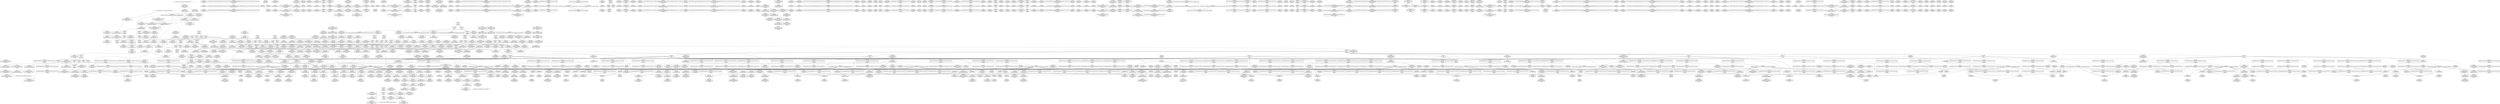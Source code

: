 digraph {
	CE0x5914840 [shape=record,shape=Mrecord,label="{CE0x5914840|task_sid:_tmp15|security/selinux/hooks.c,208|*SummSink*}"]
	CE0x59163c0 [shape=record,shape=Mrecord,label="{CE0x59163c0|current_has_perm:_call|security/selinux/hooks.c,1542|*SummSource*}"]
	CE0x59486b0 [shape=record,shape=Mrecord,label="{CE0x59486b0|__rcu_read_lock:_tmp5|include/linux/rcupdate.h,239}"]
	CE0x58c96b0 [shape=record,shape=Mrecord,label="{CE0x58c96b0|selinux_task_create:_tmp3|*SummSink*}"]
	CE0x59b0d80 [shape=record,shape=Mrecord,label="{CE0x59b0d80|rcu_lock_acquire:_tmp7|*SummSource*}"]
	CE0x597adb0 [shape=record,shape=Mrecord,label="{CE0x597adb0|__rcu_read_lock:_tmp4|include/linux/rcupdate.h,239}"]
	CE0x592dbf0 [shape=record,shape=Mrecord,label="{CE0x592dbf0|task_sid:_tmp24|security/selinux/hooks.c,208|*SummSink*}"]
	CE0x591c670 [shape=record,shape=Mrecord,label="{CE0x591c670|i64*_getelementptr_inbounds_(_11_x_i64_,_11_x_i64_*___llvm_gcov_ctr127,_i64_0,_i64_10)|*Constant*|*SummSink*}"]
	CE0x58db2f0 [shape=record,shape=Mrecord,label="{CE0x58db2f0|_ret_i32_%call7,_!dbg_!27749|security/selinux/hooks.c,210|*SummSink*}"]
	CE0x58cbad0 [shape=record,shape=Mrecord,label="{CE0x58cbad0|current_sid:_tmp24|security/selinux/hooks.c,220|*SummSink*}"]
	CE0x5937350 [shape=record,shape=Mrecord,label="{CE0x5937350|cred_sid:_tmp|*SummSink*}"]
	CE0x59b15f0 [shape=record,shape=Mrecord,label="{CE0x59b15f0|rcu_lock_release:___here}"]
	CE0x595e6b0 [shape=record,shape=Mrecord,label="{CE0x595e6b0|_call_void_lockdep_rcu_suspicious(i8*_getelementptr_inbounds_(_25_x_i8_,_25_x_i8_*_.str45,_i32_0,_i32_0),_i32_883,_i8*_getelementptr_inbounds_(_42_x_i8_,_42_x_i8_*_.str46,_i32_0,_i32_0))_#10,_!dbg_!27728|include/linux/rcupdate.h,882|*SummSink*}"]
	CE0x58e7d90 [shape=record,shape=Mrecord,label="{CE0x58e7d90|i32_1|*Constant*|*SummSource*}"]
	CE0x5935b20 [shape=record,shape=Mrecord,label="{CE0x5935b20|i64_7|*Constant*}"]
	CE0x5944120 [shape=record,shape=Mrecord,label="{CE0x5944120|rcu_lock_release:_tmp3|*SummSource*}"]
	CE0x59bf540 [shape=record,shape=Mrecord,label="{CE0x59bf540|rcu_lock_release:_tmp5|include/linux/rcupdate.h,423|*SummSink*}"]
	CE0x58edef0 [shape=record,shape=Mrecord,label="{CE0x58edef0|get_current:_entry|*SummSource*}"]
	CE0x5954090 [shape=record,shape=Mrecord,label="{CE0x5954090|__preempt_count_sub:_entry}"]
	CE0x597ae90 [shape=record,shape=Mrecord,label="{CE0x597ae90|__rcu_read_lock:_tmp4|include/linux/rcupdate.h,239|*SummSink*}"]
	CE0x59701f0 [shape=record,shape=Mrecord,label="{CE0x59701f0|__rcu_read_unlock:_tmp5|include/linux/rcupdate.h,244|*SummSource*}"]
	CE0x58e4d80 [shape=record,shape=Mrecord,label="{CE0x58e4d80|avc_has_perm:_tsid|Function::avc_has_perm&Arg::tsid::|*SummSink*}"]
	CE0x594a570 [shape=record,shape=Mrecord,label="{CE0x594a570|_ret_void,_!dbg_!27717|include/linux/rcupdate.h,245|*SummSink*}"]
	CE0x5914fb0 [shape=record,shape=Mrecord,label="{CE0x5914fb0|task_sid:_if.end|*SummSink*}"]
	CE0x597f000 [shape=record,shape=Mrecord,label="{CE0x597f000|rcu_read_unlock:_tmp11|include/linux/rcupdate.h,933|*SummSource*}"]
	CE0x5910610 [shape=record,shape=Mrecord,label="{CE0x5910610|i32_0|*Constant*|*SummSource*}"]
	CE0x591eab0 [shape=record,shape=Mrecord,label="{CE0x591eab0|task_sid:_tmp3}"]
	CE0x5971620 [shape=record,shape=Mrecord,label="{CE0x5971620|rcu_read_unlock:_tmp9|include/linux/rcupdate.h,933}"]
	CE0x5930c90 [shape=record,shape=Mrecord,label="{CE0x5930c90|_call_void_mcount()_#3|*SummSource*}"]
	CE0x58e5f00 [shape=record,shape=Mrecord,label="{CE0x58e5f00|current_sid:_call4|security/selinux/hooks.c,218|*SummSink*}"]
	CE0x58d0740 [shape=record,shape=Mrecord,label="{CE0x58d0740|current_sid:_tmp14|security/selinux/hooks.c,218|*SummSource*}"]
	CE0x593da20 [shape=record,shape=Mrecord,label="{CE0x593da20|cred_sid:_tmp2|*SummSink*}"]
	CE0x5910e20 [shape=record,shape=Mrecord,label="{CE0x5910e20|current_sid:_tmp5|security/selinux/hooks.c,218}"]
	CE0x597b8f0 [shape=record,shape=Mrecord,label="{CE0x597b8f0|rcu_read_unlock:_tmp2|*SummSource*}"]
	CE0x59f24c0 [shape=record,shape=Mrecord,label="{CE0x59f24c0|__preempt_count_sub:_do.end|*SummSink*}"]
	CE0x5983ad0 [shape=record,shape=Mrecord,label="{CE0x5983ad0|rcu_read_lock:_tmp4|include/linux/rcupdate.h,882|*SummSource*}"]
	CE0x5947e70 [shape=record,shape=Mrecord,label="{CE0x5947e70|i32_208|*Constant*}"]
	CE0x593ae10 [shape=record,shape=Mrecord,label="{CE0x593ae10|i64*_getelementptr_inbounds_(_13_x_i64_,_13_x_i64_*___llvm_gcov_ctr126,_i64_0,_i64_8)|*Constant*|*SummSink*}"]
	CE0x58e6870 [shape=record,shape=Mrecord,label="{CE0x58e6870|current_sid:_tmp3|*SummSink*}"]
	CE0x59adea0 [shape=record,shape=Mrecord,label="{CE0x59adea0|%struct.lockdep_map*_null|*Constant*}"]
	CE0x58e2e90 [shape=record,shape=Mrecord,label="{CE0x58e2e90|rcu_read_unlock:_tmp4|include/linux/rcupdate.h,933|*SummSource*}"]
	CE0x5981870 [shape=record,shape=Mrecord,label="{CE0x5981870|i64*_getelementptr_inbounds_(_4_x_i64_,_4_x_i64_*___llvm_gcov_ctr128,_i64_0,_i64_1)|*Constant*|*SummSource*}"]
	CE0x58f9040 [shape=record,shape=Mrecord,label="{CE0x58f9040|i64*_getelementptr_inbounds_(_13_x_i64_,_13_x_i64_*___llvm_gcov_ctr126,_i64_0,_i64_8)|*Constant*}"]
	CE0x5949860 [shape=record,shape=Mrecord,label="{CE0x5949860|rcu_lock_release:_map|Function::rcu_lock_release&Arg::map::|*SummSink*}"]
	CE0x5954300 [shape=record,shape=Mrecord,label="{CE0x5954300|__preempt_count_sub:_entry|*SummSource*}"]
	CE0x5910490 [shape=record,shape=Mrecord,label="{CE0x5910490|i32_0|*Constant*}"]
	CE0x58fa0d0 [shape=record,shape=Mrecord,label="{CE0x58fa0d0|task_sid:_tmp10|security/selinux/hooks.c,208|*SummSource*}"]
	CE0x5935830 [shape=record,shape=Mrecord,label="{CE0x5935830|task_sid:_tobool4|security/selinux/hooks.c,208|*SummSource*}"]
	CE0x593ffa0 [shape=record,shape=Mrecord,label="{CE0x593ffa0|GLOBAL:_rcu_lock_acquire|*Constant*|*SummSink*}"]
	CE0x59e2dc0 [shape=record,shape=Mrecord,label="{CE0x59e2dc0|i64*_getelementptr_inbounds_(_4_x_i64_,_4_x_i64_*___llvm_gcov_ctr129,_i64_0,_i64_1)|*Constant*|*SummSource*}"]
	CE0x59779b0 [shape=record,shape=Mrecord,label="{CE0x59779b0|i64*_getelementptr_inbounds_(_11_x_i64_,_11_x_i64_*___llvm_gcov_ctr132,_i64_0,_i64_1)|*Constant*}"]
	CE0x58f4790 [shape=record,shape=Mrecord,label="{CE0x58f4790|get_current:_bb}"]
	CE0x5953320 [shape=record,shape=Mrecord,label="{CE0x5953320|i64*_getelementptr_inbounds_(_4_x_i64_,_4_x_i64_*___llvm_gcov_ctr133,_i64_0,_i64_1)|*Constant*|*SummSink*}"]
	CE0x59b2200 [shape=record,shape=Mrecord,label="{CE0x59b2200|rcu_lock_release:_tmp4|include/linux/rcupdate.h,423}"]
	CE0x59705e0 [shape=record,shape=Mrecord,label="{CE0x59705e0|rcu_lock_acquire:_tmp}"]
	CE0x5940c20 [shape=record,shape=Mrecord,label="{CE0x5940c20|task_sid:_tmp10|security/selinux/hooks.c,208}"]
	CE0x58f5470 [shape=record,shape=Mrecord,label="{CE0x58f5470|task_sid:_task|Function::task_sid&Arg::task::|*SummSource*}"]
	CE0x58fabf0 [shape=record,shape=Mrecord,label="{CE0x58fabf0|i64_4|*Constant*|*SummSource*}"]
	CE0x6bebc20 [shape=record,shape=Mrecord,label="{CE0x6bebc20|i64_1|*Constant*}"]
	CE0x59334f0 [shape=record,shape=Mrecord,label="{CE0x59334f0|_call_void_mcount()_#3}"]
	CE0x597eed0 [shape=record,shape=Mrecord,label="{CE0x597eed0|rcu_read_unlock:_tmp11|include/linux/rcupdate.h,933}"]
	CE0x5981080 [shape=record,shape=Mrecord,label="{CE0x5981080|_call_void___preempt_count_add(i32_1)_#10,_!dbg_!27711|include/linux/rcupdate.h,239}"]
	CE0x58c9610 [shape=record,shape=Mrecord,label="{CE0x58c9610|selinux_task_create:_tmp3|*SummSource*}"]
	CE0x58e3e70 [shape=record,shape=Mrecord,label="{CE0x58e3e70|i1_true|*Constant*|*SummSink*}"]
	CE0x59013b0 [shape=record,shape=Mrecord,label="{CE0x59013b0|_ret_i32_%tmp24,_!dbg_!27742|security/selinux/hooks.c,220|*SummSource*}"]
	CE0x59009d0 [shape=record,shape=Mrecord,label="{CE0x59009d0|current_sid:_tmp9|security/selinux/hooks.c,218|*SummSink*}"]
	CE0x5946dd0 [shape=record,shape=Mrecord,label="{CE0x5946dd0|task_sid:_tmp21|security/selinux/hooks.c,208}"]
	CE0x59882a0 [shape=record,shape=Mrecord,label="{CE0x59882a0|i64*_getelementptr_inbounds_(_11_x_i64_,_11_x_i64_*___llvm_gcov_ctr132,_i64_0,_i64_9)|*Constant*|*SummSink*}"]
	CE0x5947920 [shape=record,shape=Mrecord,label="{CE0x5947920|task_sid:_tmp24|security/selinux/hooks.c,208|*SummSource*}"]
	CE0x593c3d0 [shape=record,shape=Mrecord,label="{CE0x593c3d0|cred_sid:_tmp4|*LoadInst*|security/selinux/hooks.c,196|*SummSource*}"]
	CE0x5965c00 [shape=record,shape=Mrecord,label="{CE0x5965c00|_call_void_mcount()_#3}"]
	CE0x59e2010 [shape=record,shape=Mrecord,label="{CE0x59e2010|i64*_getelementptr_inbounds_(_4_x_i64_,_4_x_i64_*___llvm_gcov_ctr134,_i64_0,_i64_0)|*Constant*|*SummSource*}"]
	CE0x58e6f90 [shape=record,shape=Mrecord,label="{CE0x58e6f90|GLOBAL:_lock_acquire|*Constant*|*SummSink*}"]
	CE0x591a620 [shape=record,shape=Mrecord,label="{CE0x591a620|__rcu_read_lock:_tmp7|include/linux/rcupdate.h,240}"]
	CE0x58c8bb0 [shape=record,shape=Mrecord,label="{CE0x58c8bb0|i64*_getelementptr_inbounds_(_2_x_i64_,_2_x_i64_*___llvm_gcov_ctr136,_i64_0,_i64_1)|*Constant*|*SummSource*}"]
	CE0x58eaee0 [shape=record,shape=Mrecord,label="{CE0x58eaee0|get_current:_bb|*SummSink*}"]
	CE0x5982430 [shape=record,shape=Mrecord,label="{CE0x5982430|rcu_read_lock:_tmp16|include/linux/rcupdate.h,882|*SummSource*}"]
	CE0x59b4d30 [shape=record,shape=Mrecord,label="{CE0x59b4d30|GLOBAL:___preempt_count|Global_var:__preempt_count}"]
	CE0x59afcb0 [shape=record,shape=Mrecord,label="{CE0x59afcb0|i64*_getelementptr_inbounds_(_4_x_i64_,_4_x_i64_*___llvm_gcov_ctr130,_i64_0,_i64_2)|*Constant*|*SummSource*}"]
	CE0x59f5d70 [shape=record,shape=Mrecord,label="{CE0x59f5d70|i64*_getelementptr_inbounds_(_4_x_i64_,_4_x_i64_*___llvm_gcov_ctr129,_i64_0,_i64_2)|*Constant*|*SummSource*}"]
	CE0x592c630 [shape=record,shape=Mrecord,label="{CE0x592c630|__rcu_read_lock:_entry}"]
	CE0x5968da0 [shape=record,shape=Mrecord,label="{CE0x5968da0|__preempt_count_add:_tmp6|./arch/x86/include/asm/preempt.h,73|*SummSink*}"]
	CE0x597cd60 [shape=record,shape=Mrecord,label="{CE0x597cd60|rcu_read_unlock:_do.body|*SummSink*}"]
	CE0x58e59c0 [shape=record,shape=Mrecord,label="{CE0x58e59c0|current_sid:_tmp20|security/selinux/hooks.c,218|*SummSink*}"]
	CE0x58fd200 [shape=record,shape=Mrecord,label="{CE0x58fd200|i64*_getelementptr_inbounds_(_2_x_i64_,_2_x_i64_*___llvm_gcov_ctr98,_i64_0,_i64_0)|*Constant*|*SummSink*}"]
	CE0x58f7f10 [shape=record,shape=Mrecord,label="{CE0x58f7f10|i32_1|*Constant*}"]
	CE0x59007d0 [shape=record,shape=Mrecord,label="{CE0x59007d0|current_sid:_tmp9|security/selinux/hooks.c,218}"]
	CE0x597c620 [shape=record,shape=Mrecord,label="{CE0x597c620|i64_1|*Constant*}"]
	CE0x596f060 [shape=record,shape=Mrecord,label="{CE0x596f060|i64*_getelementptr_inbounds_(_11_x_i64_,_11_x_i64_*___llvm_gcov_ctr132,_i64_0,_i64_0)|*Constant*}"]
	CE0x5983930 [shape=record,shape=Mrecord,label="{CE0x5983930|rcu_read_lock:_tmp4|include/linux/rcupdate.h,882}"]
	CE0x59004f0 [shape=record,shape=Mrecord,label="{CE0x59004f0|i64_4|*Constant*|*SummSink*}"]
	CE0x5988ad0 [shape=record,shape=Mrecord,label="{CE0x5988ad0|rcu_read_unlock:_tmp17|include/linux/rcupdate.h,933|*SummSink*}"]
	CE0x58f75f0 [shape=record,shape=Mrecord,label="{CE0x58f75f0|task_sid:_tmp17|security/selinux/hooks.c,208|*SummSource*}"]
	CE0x598b3e0 [shape=record,shape=Mrecord,label="{CE0x598b3e0|_call_void_lock_acquire(%struct.lockdep_map*_%map,_i32_0,_i32_0,_i32_2,_i32_0,_%struct.lockdep_map*_null,_i64_ptrtoint_(i8*_blockaddress(_rcu_lock_acquire,_%__here)_to_i64))_#10,_!dbg_!27716|include/linux/rcupdate.h,418}"]
	CE0x58e4500 [shape=record,shape=Mrecord,label="{CE0x58e4500|current_sid:_tmp15|security/selinux/hooks.c,218|*SummSource*}"]
	CE0x58eb200 [shape=record,shape=Mrecord,label="{CE0x58eb200|i64*_getelementptr_inbounds_(_2_x_i64_,_2_x_i64_*___llvm_gcov_ctr98,_i64_0,_i64_0)|*Constant*}"]
	CE0x5978bb0 [shape=record,shape=Mrecord,label="{CE0x5978bb0|rcu_read_unlock:_tmp15|include/linux/rcupdate.h,933|*SummSink*}"]
	CE0x5913e80 [shape=record,shape=Mrecord,label="{CE0x5913e80|i64*_getelementptr_inbounds_(_11_x_i64_,_11_x_i64_*___llvm_gcov_ctr125,_i64_0,_i64_8)|*Constant*|*SummSink*}"]
	CE0x5938910 [shape=record,shape=Mrecord,label="{CE0x5938910|_call_void___rcu_read_lock()_#10,_!dbg_!27710|include/linux/rcupdate.h,879|*SummSink*}"]
	CE0x58cb7b0 [shape=record,shape=Mrecord,label="{CE0x58cb7b0|current_sid:_tmp24|security/selinux/hooks.c,220}"]
	CE0x58e51c0 [shape=record,shape=Mrecord,label="{CE0x58e51c0|i16_2|*Constant*|*SummSink*}"]
	CE0x5974d90 [shape=record,shape=Mrecord,label="{CE0x5974d90|i64*_getelementptr_inbounds_(_11_x_i64_,_11_x_i64_*___llvm_gcov_ctr132,_i64_0,_i64_0)|*Constant*|*SummSink*}"]
	CE0x592bd20 [shape=record,shape=Mrecord,label="{CE0x592bd20|rcu_read_unlock:_do.end|*SummSink*}"]
	CE0x58ed0f0 [shape=record,shape=Mrecord,label="{CE0x58ed0f0|i64*_getelementptr_inbounds_(_11_x_i64_,_11_x_i64_*___llvm_gcov_ctr125,_i64_0,_i64_1)|*Constant*}"]
	CE0x58f2c50 [shape=record,shape=Mrecord,label="{CE0x58f2c50|i8*_getelementptr_inbounds_(_45_x_i8_,_45_x_i8_*_.str12,_i32_0,_i32_0)|*Constant*}"]
	CE0x5981b70 [shape=record,shape=Mrecord,label="{CE0x5981b70|rcu_read_lock:_tmp14|include/linux/rcupdate.h,882|*SummSink*}"]
	CE0x59b6b10 [shape=record,shape=Mrecord,label="{CE0x59b6b10|__rcu_read_unlock:_tmp6|include/linux/rcupdate.h,245}"]
	CE0x58eb6d0 [shape=record,shape=Mrecord,label="{CE0x58eb6d0|get_current:_tmp3|*SummSink*}"]
	CE0x58f7490 [shape=record,shape=Mrecord,label="{CE0x58f7490|task_sid:_tmp17|security/selinux/hooks.c,208}"]
	CE0x5943cd0 [shape=record,shape=Mrecord,label="{CE0x5943cd0|void_(i32*,_i32,_i32*)*_asm_addl_$1,_%gs:$0_,_*m,ri,*m,_dirflag_,_fpsr_,_flags_}"]
	CE0x58d4280 [shape=record,shape=Mrecord,label="{CE0x58d4280|current_sid:_tmp19|security/selinux/hooks.c,218|*SummSource*}"]
	CE0x58f89b0 [shape=record,shape=Mrecord,label="{CE0x58f89b0|i64*_getelementptr_inbounds_(_13_x_i64_,_13_x_i64_*___llvm_gcov_ctr126,_i64_0,_i64_0)|*Constant*|*SummSink*}"]
	CE0x58f6050 [shape=record,shape=Mrecord,label="{CE0x58f6050|_call_void_mcount()_#3|*SummSource*}"]
	CE0x59b1070 [shape=record,shape=Mrecord,label="{CE0x59b1070|i8*_undef|*Constant*}"]
	CE0x58db7e0 [shape=record,shape=Mrecord,label="{CE0x58db7e0|i64_0|*Constant*}"]
	CE0x591e790 [shape=record,shape=Mrecord,label="{CE0x591e790|0:_i32,_4:_i32,_8:_i32,_12:_i32,_:_CMRE_4,8_|*MultipleSource*|security/selinux/hooks.c,218|security/selinux/hooks.c,218|security/selinux/hooks.c,220}"]
	CE0x591d530 [shape=record,shape=Mrecord,label="{CE0x591d530|current_sid:_tmp22|security/selinux/hooks.c,218}"]
	CE0x58edfd0 [shape=record,shape=Mrecord,label="{CE0x58edfd0|_ret_%struct.task_struct*_%tmp4,_!dbg_!27714|./arch/x86/include/asm/current.h,14|*SummSource*}"]
	CE0x596e1b0 [shape=record,shape=Mrecord,label="{CE0x596e1b0|rcu_read_unlock:_tmp7|include/linux/rcupdate.h,933}"]
	CE0x593d3f0 [shape=record,shape=Mrecord,label="{CE0x593d3f0|task_sid:_real_cred|security/selinux/hooks.c,208|*SummSink*}"]
	CE0x58c5af0 [shape=record,shape=Mrecord,label="{CE0x58c5af0|_call_void_mcount()_#3|*SummSource*}"]
	CE0x59c9770 [shape=record,shape=Mrecord,label="{CE0x59c9770|__preempt_count_add:_tmp3|*SummSource*}"]
	CE0x596dc10 [shape=record,shape=Mrecord,label="{CE0x596dc10|rcu_lock_acquire:_tmp2|*SummSource*}"]
	CE0x5900660 [shape=record,shape=Mrecord,label="{CE0x5900660|i64_5|*Constant*|*SummSource*}"]
	CE0x58d9db0 [shape=record,shape=Mrecord,label="{CE0x58d9db0|COLLAPSED:_GCMRE___llvm_gcov_ctr271_internal_global_2_x_i64_zeroinitializer:_elem_0:default:}"]
	CE0x58d2be0 [shape=record,shape=Mrecord,label="{CE0x58d2be0|GLOBAL:_rcu_read_lock|*Constant*|*SummSource*}"]
	CE0x5900900 [shape=record,shape=Mrecord,label="{CE0x5900900|current_sid:_tmp9|security/selinux/hooks.c,218|*SummSource*}"]
	CE0x5947790 [shape=record,shape=Mrecord,label="{CE0x5947790|i64*_getelementptr_inbounds_(_13_x_i64_,_13_x_i64_*___llvm_gcov_ctr126,_i64_0,_i64_10)|*Constant*|*SummSource*}"]
	CE0x59e7240 [shape=record,shape=Mrecord,label="{CE0x59e7240|__preempt_count_sub:_tmp7|./arch/x86/include/asm/preempt.h,78|*SummSink*}"]
	CE0x59e7590 [shape=record,shape=Mrecord,label="{CE0x59e7590|__preempt_count_sub:_tmp7|./arch/x86/include/asm/preempt.h,78}"]
	CE0x59659c0 [shape=record,shape=Mrecord,label="{CE0x59659c0|__preempt_count_add:_bb|*SummSink*}"]
	CE0x58e52c0 [shape=record,shape=Mrecord,label="{CE0x58e52c0|avc_has_perm:_tclass|Function::avc_has_perm&Arg::tclass::}"]
	CE0x58f2a80 [shape=record,shape=Mrecord,label="{CE0x58f2a80|__rcu_read_lock:_tmp|*SummSink*}"]
	CE0x5973ea0 [shape=record,shape=Mrecord,label="{CE0x5973ea0|rcu_read_unlock:_bb|*SummSource*}"]
	CE0x5971990 [shape=record,shape=Mrecord,label="{CE0x5971990|rcu_read_unlock:_tmp8|include/linux/rcupdate.h,933}"]
	CE0x58d7910 [shape=record,shape=Mrecord,label="{CE0x58d7910|selinux_task_create:_tmp1|*SummSource*}"]
	CE0x594ace0 [shape=record,shape=Mrecord,label="{CE0x594ace0|_ret_void,_!dbg_!27717|include/linux/rcupdate.h,245}"]
	CE0x58db770 [shape=record,shape=Mrecord,label="{CE0x58db770|current_sid:_tobool|security/selinux/hooks.c,218}"]
	CE0x59e61b0 [shape=record,shape=Mrecord,label="{CE0x59e61b0|__preempt_count_sub:_tmp3}"]
	CE0x59005f0 [shape=record,shape=Mrecord,label="{CE0x59005f0|i64*_getelementptr_inbounds_(_11_x_i64_,_11_x_i64_*___llvm_gcov_ctr125,_i64_0,_i64_6)|*Constant*|*SummSink*}"]
	CE0x593d940 [shape=record,shape=Mrecord,label="{CE0x593d940|cred_sid:_tmp2}"]
	CE0x5913760 [shape=record,shape=Mrecord,label="{CE0x5913760|task_sid:_call3|security/selinux/hooks.c,208|*SummSource*}"]
	CE0x5989f00 [shape=record,shape=Mrecord,label="{CE0x5989f00|rcu_read_unlock:_tmp21|include/linux/rcupdate.h,935|*SummSink*}"]
	CE0x5972f00 [shape=record,shape=Mrecord,label="{CE0x5972f00|_call_void_asm_addl_$1,_%gs:$0_,_*m,ri,*m,_dirflag_,_fpsr_,_flags_(i32*___preempt_count,_i32_%sub,_i32*___preempt_count)_#3,_!dbg_!27717,_!srcloc_!27718|./arch/x86/include/asm/preempt.h,77}"]
	CE0x58d65f0 [shape=record,shape=Mrecord,label="{CE0x58d65f0|current_sid:_bb|*SummSink*}"]
	CE0x5910c00 [shape=record,shape=Mrecord,label="{CE0x5910c00|GLOBAL:___llvm_gcov_ctr125|Global_var:__llvm_gcov_ctr125}"]
	CE0x5917b50 [shape=record,shape=Mrecord,label="{CE0x5917b50|_call_void_lockdep_rcu_suspicious(i8*_getelementptr_inbounds_(_25_x_i8_,_25_x_i8_*_.str3,_i32_0,_i32_0),_i32_208,_i8*_getelementptr_inbounds_(_41_x_i8_,_41_x_i8_*_.str44,_i32_0,_i32_0))_#10,_!dbg_!27732|security/selinux/hooks.c,208|*SummSource*}"]
	CE0x596eaf0 [shape=record,shape=Mrecord,label="{CE0x596eaf0|rcu_read_unlock:_tobool1|include/linux/rcupdate.h,933|*SummSink*}"]
	CE0x59368b0 [shape=record,shape=Mrecord,label="{CE0x59368b0|_ret_void,_!dbg_!27717|include/linux/rcupdate.h,240}"]
	CE0x5931350 [shape=record,shape=Mrecord,label="{CE0x5931350|i64*_getelementptr_inbounds_(_11_x_i64_,_11_x_i64_*___llvm_gcov_ctr127,_i64_0,_i64_0)|*Constant*}"]
	CE0x592e830 [shape=record,shape=Mrecord,label="{CE0x592e830|i64*_getelementptr_inbounds_(_13_x_i64_,_13_x_i64_*___llvm_gcov_ctr126,_i64_0,_i64_12)|*Constant*}"]
	CE0x593f220 [shape=record,shape=Mrecord,label="{CE0x593f220|_call_void_mcount()_#3}"]
	CE0x5949eb0 [shape=record,shape=Mrecord,label="{CE0x5949eb0|_call_void___rcu_read_unlock()_#10,_!dbg_!27734|include/linux/rcupdate.h,937|*SummSource*}"]
	CE0x58ea7b0 [shape=record,shape=Mrecord,label="{CE0x58ea7b0|selinux_task_create:_entry}"]
	CE0x5981a00 [shape=record,shape=Mrecord,label="{CE0x5981a00|i64*_getelementptr_inbounds_(_11_x_i64_,_11_x_i64_*___llvm_gcov_ctr127,_i64_0,_i64_8)|*Constant*|*SummSink*}"]
	CE0x593cf30 [shape=record,shape=Mrecord,label="{CE0x593cf30|rcu_read_lock:_tmp10|include/linux/rcupdate.h,882}"]
	CE0x592f860 [shape=record,shape=Mrecord,label="{CE0x592f860|task_sid:_call7|security/selinux/hooks.c,208|*SummSink*}"]
	CE0x5978960 [shape=record,shape=Mrecord,label="{CE0x5978960|rcu_read_unlock:_tmp15|include/linux/rcupdate.h,933}"]
	CE0x5973c50 [shape=record,shape=Mrecord,label="{CE0x5973c50|_ret_void,_!dbg_!27719|./arch/x86/include/asm/preempt.h,73}"]
	CE0x5984110 [shape=record,shape=Mrecord,label="{CE0x5984110|rcu_read_lock:_do.end|*SummSource*}"]
	CE0x59e1f30 [shape=record,shape=Mrecord,label="{CE0x59e1f30|i64*_getelementptr_inbounds_(_4_x_i64_,_4_x_i64_*___llvm_gcov_ctr129,_i64_0,_i64_1)|*Constant*|*SummSink*}"]
	CE0x597f170 [shape=record,shape=Mrecord,label="{CE0x597f170|rcu_read_unlock:_tmp11|include/linux/rcupdate.h,933|*SummSink*}"]
	CE0x58ff260 [shape=record,shape=Mrecord,label="{CE0x58ff260|i64*_getelementptr_inbounds_(_11_x_i64_,_11_x_i64_*___llvm_gcov_ctr125,_i64_0,_i64_10)|*Constant*|*SummSink*}"]
	CE0x58f5780 [shape=record,shape=Mrecord,label="{CE0x58f5780|current_has_perm:_call2|security/selinux/hooks.c,1544|*SummSource*}"]
	CE0x59fe2f0 [shape=record,shape=Mrecord,label="{CE0x59fe2f0|__preempt_count_sub:_bb}"]
	CE0x5915e80 [shape=record,shape=Mrecord,label="{CE0x5915e80|current_sid:_cred|security/selinux/hooks.c,218}"]
	CE0x58c9a60 [shape=record,shape=Mrecord,label="{CE0x58c9a60|selinux_task_create:_tmp2|*SummSink*}"]
	CE0x597c540 [shape=record,shape=Mrecord,label="{CE0x597c540|rcu_lock_release:_tmp|*SummSink*}"]
	CE0x58c9980 [shape=record,shape=Mrecord,label="{CE0x58c9980|selinux_task_create:_tmp3}"]
	CE0x58f7cc0 [shape=record,shape=Mrecord,label="{CE0x58f7cc0|cred_sid:_security|security/selinux/hooks.c,196}"]
	CE0x5917820 [shape=record,shape=Mrecord,label="{CE0x5917820|task_sid:_tmp19|security/selinux/hooks.c,208|*SummSink*}"]
	CE0x597a350 [shape=record,shape=Mrecord,label="{CE0x597a350|rcu_read_unlock:_tmp1|*SummSink*}"]
	CE0x58c5a30 [shape=record,shape=Mrecord,label="{CE0x58c5a30|_call_void_mcount()_#3}"]
	CE0x596fff0 [shape=record,shape=Mrecord,label="{CE0x596fff0|rcu_lock_acquire:_tmp4|include/linux/rcupdate.h,418|*SummSink*}"]
	CE0x5953050 [shape=record,shape=Mrecord,label="{CE0x5953050|rcu_lock_release:_indirectgoto}"]
	CE0x58f5980 [shape=record,shape=Mrecord,label="{CE0x58f5980|i32_(i32,_i32,_i16,_i32,_%struct.common_audit_data*)*_bitcast_(i32_(i32,_i32,_i16,_i32,_%struct.common_audit_data.495*)*_avc_has_perm_to_i32_(i32,_i32,_i16,_i32,_%struct.common_audit_data*)*)|*Constant*|*SummSource*}"]
	CE0x593bdc0 [shape=record,shape=Mrecord,label="{CE0x593bdc0|task_sid:_tmp13|security/selinux/hooks.c,208|*SummSink*}"]
	CE0x59af9b0 [shape=record,shape=Mrecord,label="{CE0x59af9b0|i64*_getelementptr_inbounds_(_4_x_i64_,_4_x_i64_*___llvm_gcov_ctr133,_i64_0,_i64_0)|*Constant*}"]
	CE0x59480c0 [shape=record,shape=Mrecord,label="{CE0x59480c0|i32_208|*Constant*|*SummSource*}"]
	CE0x59b6f50 [shape=record,shape=Mrecord,label="{CE0x59b6f50|__rcu_read_unlock:_tmp7|include/linux/rcupdate.h,245|*SummSink*}"]
	CE0x58e7fd0 [shape=record,shape=Mrecord,label="{CE0x58e7fd0|selinux_task_create:_tmp1|*SummSink*}"]
	CE0x59b1280 [shape=record,shape=Mrecord,label="{CE0x59b1280|i8*_undef|*Constant*|*SummSink*}"]
	CE0x596aa40 [shape=record,shape=Mrecord,label="{CE0x596aa40|i64*_getelementptr_inbounds_(_4_x_i64_,_4_x_i64_*___llvm_gcov_ctr134,_i64_0,_i64_3)|*Constant*|*SummSource*}"]
	CE0x5974550 [shape=record,shape=Mrecord,label="{CE0x5974550|GLOBAL:___llvm_gcov_ctr132|Global_var:__llvm_gcov_ctr132|*SummSource*}"]
	CE0x58ec380 [shape=record,shape=Mrecord,label="{CE0x58ec380|get_current:_bb|*SummSource*}"]
	CE0x59b2500 [shape=record,shape=Mrecord,label="{CE0x59b2500|__rcu_read_unlock:_tmp4|include/linux/rcupdate.h,244}"]
	CE0x5964820 [shape=record,shape=Mrecord,label="{CE0x5964820|GLOBAL:___llvm_gcov_ctr127|Global_var:__llvm_gcov_ctr127|*SummSink*}"]
	CE0x596a260 [shape=record,shape=Mrecord,label="{CE0x596a260|__rcu_read_unlock:_do.end|*SummSource*}"]
	CE0x5916730 [shape=record,shape=Mrecord,label="{CE0x5916730|current_sid:_entry}"]
	CE0x5918b40 [shape=record,shape=Mrecord,label="{CE0x5918b40|rcu_read_lock:_tmp22|include/linux/rcupdate.h,884|*SummSink*}"]
	CE0x5979090 [shape=record,shape=Mrecord,label="{CE0x5979090|rcu_read_unlock:_tmp16|include/linux/rcupdate.h,933|*SummSink*}"]
	CE0x59f2660 [shape=record,shape=Mrecord,label="{CE0x59f2660|__preempt_count_add:_tmp7|./arch/x86/include/asm/preempt.h,73|*SummSink*}"]
	CE0x59e62a0 [shape=record,shape=Mrecord,label="{CE0x59e62a0|__preempt_count_sub:_tmp3|*SummSource*}"]
	CE0x5948b00 [shape=record,shape=Mrecord,label="{CE0x5948b00|rcu_lock_release:_entry|*SummSource*}"]
	CE0x592ffd0 [shape=record,shape=Mrecord,label="{CE0x592ffd0|cred_sid:_entry|*SummSink*}"]
	CE0x59cade0 [shape=record,shape=Mrecord,label="{CE0x59cade0|GLOBAL:___preempt_count|Global_var:__preempt_count}"]
	CE0x5935ca0 [shape=record,shape=Mrecord,label="{CE0x5935ca0|i64_7|*Constant*|*SummSource*}"]
	CE0x59abbe0 [shape=record,shape=Mrecord,label="{CE0x59abbe0|rcu_lock_release:_tmp7|*SummSink*}"]
	CE0x5949e40 [shape=record,shape=Mrecord,label="{CE0x5949e40|_call_void___rcu_read_unlock()_#10,_!dbg_!27734|include/linux/rcupdate.h,937}"]
	CE0x5910f80 [shape=record,shape=Mrecord,label="{CE0x5910f80|task_sid:_bb|*SummSink*}"]
	CE0x58ff660 [shape=record,shape=Mrecord,label="{CE0x58ff660|current_sid:_tmp20|security/selinux/hooks.c,218|*SummSource*}"]
	CE0x59799c0 [shape=record,shape=Mrecord,label="{CE0x59799c0|rcu_read_lock:_land.lhs.true}"]
	CE0x59133f0 [shape=record,shape=Mrecord,label="{CE0x59133f0|get_current:_tmp4|./arch/x86/include/asm/current.h,14|*SummSource*}"]
	CE0x593b220 [shape=record,shape=Mrecord,label="{CE0x593b220|GLOBAL:_rcu_lock_acquire|*Constant*|*SummSource*}"]
	CE0x5949750 [shape=record,shape=Mrecord,label="{CE0x5949750|rcu_lock_release:_map|Function::rcu_lock_release&Arg::map::|*SummSource*}"]
	CE0x59716b0 [shape=record,shape=Mrecord,label="{CE0x59716b0|rcu_read_unlock:_tobool1|include/linux/rcupdate.h,933}"]
	CE0x5954100 [shape=record,shape=Mrecord,label="{CE0x5954100|__preempt_count_sub:_val|Function::__preempt_count_sub&Arg::val::|*SummSink*}"]
	CE0x59649b0 [shape=record,shape=Mrecord,label="{CE0x59649b0|i64_0|*Constant*}"]
	CE0x595fc20 [shape=record,shape=Mrecord,label="{CE0x595fc20|i8*_getelementptr_inbounds_(_42_x_i8_,_42_x_i8_*_.str46,_i32_0,_i32_0)|*Constant*}"]
	CE0x58d1370 [shape=record,shape=Mrecord,label="{CE0x58d1370|_call_void_mcount()_#3|*SummSource*}"]
	CE0x5911090 [shape=record,shape=Mrecord,label="{CE0x5911090|task_sid:_do.end}"]
	CE0x58fc740 [shape=record,shape=Mrecord,label="{CE0x58fc740|task_sid:_do.end6|*SummSink*}"]
	CE0x5980ca0 [shape=record,shape=Mrecord,label="{CE0x5980ca0|GLOBAL:_rcu_read_lock.__warned|Global_var:rcu_read_lock.__warned}"]
	CE0x58cf6c0 [shape=record,shape=Mrecord,label="{CE0x58cf6c0|i32_(i32,_i32,_i16,_i32,_%struct.common_audit_data*)*_bitcast_(i32_(i32,_i32,_i16,_i32,_%struct.common_audit_data.495*)*_avc_has_perm_to_i32_(i32,_i32,_i16,_i32,_%struct.common_audit_data*)*)|*Constant*|*SummSink*}"]
	CE0x593b9c0 [shape=record,shape=Mrecord,label="{CE0x593b9c0|task_sid:_tmp12|security/selinux/hooks.c,208|*SummSink*}"]
	CE0x5a0d4a0 [shape=record,shape=Mrecord,label="{CE0x5a0d4a0|i64*_getelementptr_inbounds_(_4_x_i64_,_4_x_i64_*___llvm_gcov_ctr135,_i64_0,_i64_2)|*Constant*|*SummSink*}"]
	CE0x593e8b0 [shape=record,shape=Mrecord,label="{CE0x593e8b0|i64*_getelementptr_inbounds_(_11_x_i64_,_11_x_i64_*___llvm_gcov_ctr127,_i64_0,_i64_0)|*Constant*|*SummSink*}"]
	CE0x59b2270 [shape=record,shape=Mrecord,label="{CE0x59b2270|rcu_lock_release:_tmp4|include/linux/rcupdate.h,423|*SummSource*}"]
	CE0x59e6ee0 [shape=record,shape=Mrecord,label="{CE0x59e6ee0|__preempt_count_sub:_tmp2|*SummSink*}"]
	CE0x58f40f0 [shape=record,shape=Mrecord,label="{CE0x58f40f0|GLOBAL:_rcu_read_unlock|*Constant*|*SummSource*}"]
	CE0x58f67d0 [shape=record,shape=Mrecord,label="{CE0x58f67d0|i32_77|*Constant*}"]
	CE0x591d3b0 [shape=record,shape=Mrecord,label="{CE0x591d3b0|COLLAPSED:_CMRE:_elem_0::|security/selinux/hooks.c,218}"]
	CE0x59c08d0 [shape=record,shape=Mrecord,label="{CE0x59c08d0|i64_ptrtoint_(i8*_blockaddress(_rcu_lock_release,_%__here)_to_i64)|*Constant*|*SummSource*}"]
	CE0x59c9070 [shape=record,shape=Mrecord,label="{CE0x59c9070|__preempt_count_add:_tmp3}"]
	CE0x5956da0 [shape=record,shape=Mrecord,label="{CE0x5956da0|rcu_lock_release:_indirectgoto|*SummSource*}"]
	CE0x592c560 [shape=record,shape=Mrecord,label="{CE0x592c560|__rcu_read_lock:_entry|*SummSource*}"]
	CE0x592fef0 [shape=record,shape=Mrecord,label="{CE0x592fef0|cred_sid:_entry|*SummSource*}"]
	CE0x59b0cc0 [shape=record,shape=Mrecord,label="{CE0x59b0cc0|rcu_lock_acquire:_tmp7}"]
	CE0x58e6ae0 [shape=record,shape=Mrecord,label="{CE0x58e6ae0|_call_void_mcount()_#3}"]
	CE0x58f80a0 [shape=record,shape=Mrecord,label="{CE0x58f80a0|task_sid:_tmp1}"]
	CE0x5920eb0 [shape=record,shape=Mrecord,label="{CE0x5920eb0|i32_22|*Constant*|*SummSink*}"]
	CE0x58d9e40 [shape=record,shape=Mrecord,label="{CE0x58d9e40|i64*_getelementptr_inbounds_(_2_x_i64_,_2_x_i64_*___llvm_gcov_ctr98,_i64_0,_i64_1)|*Constant*|*SummSource*}"]
	CE0x59ad060 [shape=record,shape=Mrecord,label="{CE0x59ad060|i64_1|*Constant*}"]
	CE0x5974e00 [shape=record,shape=Mrecord,label="{CE0x5974e00|rcu_read_unlock:_land.lhs.true}"]
	CE0x59c7340 [shape=record,shape=Mrecord,label="{CE0x59c7340|__rcu_read_unlock:_tmp2|*SummSource*}"]
	CE0x595f1a0 [shape=record,shape=Mrecord,label="{CE0x595f1a0|i8*_getelementptr_inbounds_(_25_x_i8_,_25_x_i8_*_.str45,_i32_0,_i32_0)|*Constant*|*SummSink*}"]
	CE0x6bebc90 [shape=record,shape=Mrecord,label="{CE0x6bebc90|selinux_task_create:_tmp|*SummSink*}"]
	CE0x593d280 [shape=record,shape=Mrecord,label="{CE0x593d280|rcu_read_lock:_if.end|*SummSource*}"]
	CE0x5976e10 [shape=record,shape=Mrecord,label="{CE0x5976e10|__preempt_count_add:_tmp5|./arch/x86/include/asm/preempt.h,72}"]
	CE0x593b3a0 [shape=record,shape=Mrecord,label="{CE0x593b3a0|rcu_lock_acquire:_entry}"]
	CE0x591ebf0 [shape=record,shape=Mrecord,label="{CE0x591ebf0|task_sid:_tmp3|*SummSink*}"]
	CE0x59784b0 [shape=record,shape=Mrecord,label="{CE0x59784b0|rcu_read_lock:_tmp10|include/linux/rcupdate.h,882|*SummSource*}"]
	CE0x58eacd0 [shape=record,shape=Mrecord,label="{CE0x58eacd0|_ret_i32_%call1,_!dbg_!27714|security/selinux/hooks.c,3450}"]
	CE0x58f3000 [shape=record,shape=Mrecord,label="{CE0x58f3000|i64*_getelementptr_inbounds_(_11_x_i64_,_11_x_i64_*___llvm_gcov_ctr125,_i64_0,_i64_9)|*Constant*}"]
	CE0x58f86e0 [shape=record,shape=Mrecord,label="{CE0x58f86e0|rcu_read_lock:_tmp7|include/linux/rcupdate.h,882|*SummSource*}"]
	CE0x58d3710 [shape=record,shape=Mrecord,label="{CE0x58d3710|__rcu_read_lock:_tmp2|*SummSink*}"]
	CE0x59474c0 [shape=record,shape=Mrecord,label="{CE0x59474c0|i64*_getelementptr_inbounds_(_13_x_i64_,_13_x_i64_*___llvm_gcov_ctr126,_i64_0,_i64_10)|*Constant*}"]
	CE0x597e750 [shape=record,shape=Mrecord,label="{CE0x597e750|rcu_read_unlock:_tmp6|include/linux/rcupdate.h,933|*SummSource*}"]
	CE0x5956f50 [shape=record,shape=Mrecord,label="{CE0x5956f50|GLOBAL:_lock_acquire|*Constant*}"]
	CE0x59795b0 [shape=record,shape=Mrecord,label="{CE0x59795b0|cred_sid:_tmp3|*SummSink*}"]
	CE0x58d6bc0 [shape=record,shape=Mrecord,label="{CE0x58d6bc0|current_has_perm:_tmp2}"]
	CE0x595dd10 [shape=record,shape=Mrecord,label="{CE0x595dd10|rcu_read_lock:_tmp18|include/linux/rcupdate.h,882|*SummSink*}"]
	CE0x597a880 [shape=record,shape=Mrecord,label="{CE0x597a880|rcu_read_lock:_tmp9|include/linux/rcupdate.h,882}"]
	CE0x593df10 [shape=record,shape=Mrecord,label="{CE0x593df10|task_sid:_bb|*SummSource*}"]
	CE0x58ee4c0 [shape=record,shape=Mrecord,label="{CE0x58ee4c0|current_sid:_tmp7|security/selinux/hooks.c,218|*SummSource*}"]
	CE0x5967e20 [shape=record,shape=Mrecord,label="{CE0x5967e20|i32_0|*Constant*}"]
	CE0x58d7530 [shape=record,shape=Mrecord,label="{CE0x58d7530|i64_2|*Constant*}"]
	CE0x5960480 [shape=record,shape=Mrecord,label="{CE0x5960480|rcu_read_lock:_tmp18|include/linux/rcupdate.h,882|*SummSource*}"]
	CE0x5987830 [shape=record,shape=Mrecord,label="{CE0x5987830|i32_934|*Constant*|*SummSource*}"]
	CE0x5914600 [shape=record,shape=Mrecord,label="{CE0x5914600|task_sid:_tmp15|security/selinux/hooks.c,208}"]
	CE0x58d1820 [shape=record,shape=Mrecord,label="{CE0x58d1820|task_sid:_tmp5|security/selinux/hooks.c,208|*SummSink*}"]
	CE0x591c2e0 [shape=record,shape=Mrecord,label="{CE0x591c2e0|i64*_getelementptr_inbounds_(_11_x_i64_,_11_x_i64_*___llvm_gcov_ctr127,_i64_0,_i64_10)|*Constant*}"]
	CE0x58f9b20 [shape=record,shape=Mrecord,label="{CE0x58f9b20|rcu_read_unlock:_tmp7|include/linux/rcupdate.h,933|*SummSink*}"]
	CE0x592bc00 [shape=record,shape=Mrecord,label="{CE0x592bc00|rcu_read_unlock:_do.end|*SummSource*}"]
	CE0x5936ca0 [shape=record,shape=Mrecord,label="{CE0x5936ca0|rcu_read_lock:_entry}"]
	CE0x597e620 [shape=record,shape=Mrecord,label="{CE0x597e620|rcu_read_unlock:_tmp6|include/linux/rcupdate.h,933}"]
	CE0x5939960 [shape=record,shape=Mrecord,label="{CE0x5939960|task_sid:_tmp12|security/selinux/hooks.c,208}"]
	CE0x5974b60 [shape=record,shape=Mrecord,label="{CE0x5974b60|__rcu_read_unlock:_tmp5|include/linux/rcupdate.h,244|*SummSink*}"]
	CE0x5981f50 [shape=record,shape=Mrecord,label="{CE0x5981f50|rcu_read_lock:_tmp15|include/linux/rcupdate.h,882|*SummSource*}"]
	CE0x58fba50 [shape=record,shape=Mrecord,label="{CE0x58fba50|task_sid:_tmp7|security/selinux/hooks.c,208|*SummSink*}"]
	CE0x58e80b0 [shape=record,shape=Mrecord,label="{CE0x58e80b0|i64*_getelementptr_inbounds_(_2_x_i64_,_2_x_i64_*___llvm_gcov_ctr271,_i64_0,_i64_1)|*Constant*}"]
	CE0x59af720 [shape=record,shape=Mrecord,label="{CE0x59af720|__rcu_read_lock:_bb}"]
	CE0x5967db0 [shape=record,shape=Mrecord,label="{CE0x5967db0|void_(i32*,_i32,_i32*)*_asm_addl_$1,_%gs:$0_,_*m,ri,*m,_dirflag_,_fpsr_,_flags_}"]
	CE0x5951870 [shape=record,shape=Mrecord,label="{CE0x5951870|_call_void_mcount()_#3|*SummSource*}"]
	CE0x593e240 [shape=record,shape=Mrecord,label="{CE0x593e240|rcu_read_lock:_tmp8|include/linux/rcupdate.h,882|*SummSource*}"]
	CE0x5900730 [shape=record,shape=Mrecord,label="{CE0x5900730|i64_5|*Constant*|*SummSink*}"]
	CE0x595e050 [shape=record,shape=Mrecord,label="{CE0x595e050|i8_1|*Constant*}"]
	CE0x58e4f20 [shape=record,shape=Mrecord,label="{CE0x58e4f20|i16_2|*Constant*}"]
	CE0x5951c20 [shape=record,shape=Mrecord,label="{CE0x5951c20|i64*_getelementptr_inbounds_(_4_x_i64_,_4_x_i64_*___llvm_gcov_ctr128,_i64_0,_i64_2)|*Constant*}"]
	CE0x593ec50 [shape=record,shape=Mrecord,label="{CE0x593ec50|task_sid:_tmp4|*LoadInst*|security/selinux/hooks.c,208|*SummSource*}"]
	CE0x58fadc0 [shape=record,shape=Mrecord,label="{CE0x58fadc0|task_sid:_tmp2|*SummSink*}"]
	CE0x5949110 [shape=record,shape=Mrecord,label="{CE0x5949110|GLOBAL:_rcu_lock_release|*Constant*|*SummSource*}"]
	CE0x5a0cbb0 [shape=record,shape=Mrecord,label="{CE0x5a0cbb0|i64*_getelementptr_inbounds_(_4_x_i64_,_4_x_i64_*___llvm_gcov_ctr135,_i64_0,_i64_3)|*Constant*|*SummSource*}"]
	CE0x5901450 [shape=record,shape=Mrecord,label="{CE0x5901450|_ret_i32_%tmp24,_!dbg_!27742|security/selinux/hooks.c,220|*SummSink*}"]
	CE0x5946a80 [shape=record,shape=Mrecord,label="{CE0x5946a80|task_sid:_tmp20|security/selinux/hooks.c,208|*SummSink*}"]
	CE0x597be80 [shape=record,shape=Mrecord,label="{CE0x597be80|__rcu_read_lock:_tmp6|include/linux/rcupdate.h,240|*SummSink*}"]
	CE0x58e72d0 [shape=record,shape=Mrecord,label="{CE0x58e72d0|i32_2|*Constant*}"]
	CE0x58f26e0 [shape=record,shape=Mrecord,label="{CE0x58f26e0|__rcu_read_lock:_tmp3}"]
	CE0x59c94c0 [shape=record,shape=Mrecord,label="{CE0x59c94c0|__preempt_count_add:_tmp4|./arch/x86/include/asm/preempt.h,72|*SummSink*}"]
	CE0x593d1f0 [shape=record,shape=Mrecord,label="{CE0x593d1f0|rcu_read_lock:_if.end}"]
	CE0x58e39e0 [shape=record,shape=Mrecord,label="{CE0x58e39e0|rcu_read_lock:_land.lhs.true2|*SummSource*}"]
	CE0x598aaa0 [shape=record,shape=Mrecord,label="{CE0x598aaa0|GLOBAL:_rcu_lock_release|*Constant*}"]
	CE0x58ed6d0 [shape=record,shape=Mrecord,label="{CE0x58ed6d0|i64*_getelementptr_inbounds_(_2_x_i64_,_2_x_i64_*___llvm_gcov_ctr271,_i64_0,_i64_0)|*Constant*}"]
	CE0x5989520 [shape=record,shape=Mrecord,label="{CE0x5989520|rcu_read_unlock:_tmp20|include/linux/rcupdate.h,933|*SummSink*}"]
	CE0x592ee10 [shape=record,shape=Mrecord,label="{CE0x592ee10|task_sid:_tmp27|security/selinux/hooks.c,208}"]
	CE0x5936150 [shape=record,shape=Mrecord,label="{CE0x5936150|rcu_read_lock:_tmp|*SummSink*}"]
	CE0x593c260 [shape=record,shape=Mrecord,label="{CE0x593c260|rcu_read_lock:_call|include/linux/rcupdate.h,882|*SummSink*}"]
	CE0x5930620 [shape=record,shape=Mrecord,label="{CE0x5930620|_ret_i32_%tmp6,_!dbg_!27716|security/selinux/hooks.c,197|*SummSource*}"]
	CE0x58fc150 [shape=record,shape=Mrecord,label="{CE0x58fc150|task_sid:_land.lhs.true2|*SummSource*}"]
	CE0x58cd150 [shape=record,shape=Mrecord,label="{CE0x58cd150|0:_i8,_:_GCMR_task_sid.__warned_internal_global_i8_0,_section_.data.unlikely_,_align_1:_elem_0:default:}"]
	CE0x5971ec0 [shape=record,shape=Mrecord,label="{CE0x5971ec0|_call_void_asm_sideeffect_,_memory_,_dirflag_,_fpsr_,_flags_()_#3,_!dbg_!27711,_!srcloc_!27714|include/linux/rcupdate.h,244|*SummSource*}"]
	CE0x592dad0 [shape=record,shape=Mrecord,label="{CE0x592dad0|i64*_getelementptr_inbounds_(_13_x_i64_,_13_x_i64_*___llvm_gcov_ctr126,_i64_0,_i64_11)|*Constant*|*SummSource*}"]
	CE0x5941ef0 [shape=record,shape=Mrecord,label="{CE0x5941ef0|rcu_lock_acquire:_entry|*SummSource*}"]
	CE0x591e2f0 [shape=record,shape=Mrecord,label="{CE0x591e2f0|task_sid:_do.body}"]
	CE0x5901910 [shape=record,shape=Mrecord,label="{CE0x5901910|current_has_perm:_call1|security/selinux/hooks.c,1543|*SummSource*}"]
	CE0x504c0d0 [shape=record,shape=Mrecord,label="{CE0x504c0d0|_call_void_mcount()_#3|*SummSource*}"]
	CE0x5945900 [shape=record,shape=Mrecord,label="{CE0x5945900|rcu_lock_acquire:_indirectgoto|*SummSource*}"]
	CE0x5962bb0 [shape=record,shape=Mrecord,label="{CE0x5962bb0|rcu_read_lock:_call3|include/linux/rcupdate.h,882}"]
	CE0x58ee9c0 [shape=record,shape=Mrecord,label="{CE0x58ee9c0|current_sid:_tmp4|security/selinux/hooks.c,218|*SummSink*}"]
	CE0x59847c0 [shape=record,shape=Mrecord,label="{CE0x59847c0|_call_void___preempt_count_add(i32_1)_#10,_!dbg_!27711|include/linux/rcupdate.h,239|*SummSink*}"]
	CE0x593fbf0 [shape=record,shape=Mrecord,label="{CE0x593fbf0|GLOBAL:_rcu_lock_map|Global_var:rcu_lock_map|*SummSource*}"]
	CE0x58e5d90 [shape=record,shape=Mrecord,label="{CE0x58e5d90|current_sid:_call4|security/selinux/hooks.c,218|*SummSource*}"]
	CE0x5974bd0 [shape=record,shape=Mrecord,label="{CE0x5974bd0|_call_void_asm_sideeffect_,_memory_,_dirflag_,_fpsr_,_flags_()_#3,_!dbg_!27711,_!srcloc_!27714|include/linux/rcupdate.h,244}"]
	CE0x58d76d0 [shape=record,shape=Mrecord,label="{CE0x58d76d0|i64*_getelementptr_inbounds_(_2_x_i64_,_2_x_i64_*___llvm_gcov_ctr98,_i64_0,_i64_1)|*Constant*}"]
	CE0x5915870 [shape=record,shape=Mrecord,label="{CE0x5915870|get_current:_entry}"]
	CE0x5931a00 [shape=record,shape=Mrecord,label="{CE0x5931a00|rcu_read_lock:_tobool1|include/linux/rcupdate.h,882|*SummSink*}"]
	CE0x58e25d0 [shape=record,shape=Mrecord,label="{CE0x58e25d0|__preempt_count_sub:_bb|*SummSource*}"]
	CE0x5930bb0 [shape=record,shape=Mrecord,label="{CE0x5930bb0|rcu_read_lock:_tmp2|*SummSource*}"]
	CE0x59517b0 [shape=record,shape=Mrecord,label="{CE0x59517b0|_call_void_mcount()_#3}"]
	CE0x5917090 [shape=record,shape=Mrecord,label="{CE0x5917090|task_sid:_tmp18|security/selinux/hooks.c,208}"]
	CE0x5944870 [shape=record,shape=Mrecord,label="{CE0x5944870|rcu_lock_release:_tmp2|*SummSource*}"]
	CE0x59c73b0 [shape=record,shape=Mrecord,label="{CE0x59c73b0|__rcu_read_unlock:_tmp2|*SummSink*}"]
	CE0x593dd20 [shape=record,shape=Mrecord,label="{CE0x593dd20|task_sid:_do.body5|*SummSink*}"]
	CE0x58eb0a0 [shape=record,shape=Mrecord,label="{CE0x58eb0a0|_ret_i32_%call2,_!dbg_!27718|security/selinux/hooks.c,1544|*SummSink*}"]
	CE0x592bf70 [shape=record,shape=Mrecord,label="{CE0x592bf70|_call_void_rcu_read_lock()_#10,_!dbg_!27712|security/selinux/hooks.c,207|*SummSource*}"]
	CE0x5915cc0 [shape=record,shape=Mrecord,label="{CE0x5915cc0|i32_78|*Constant*|*SummSource*}"]
	CE0x5983060 [shape=record,shape=Mrecord,label="{CE0x5983060|rcu_read_lock:_tmp3|*SummSink*}"]
	CE0x58c86f0 [shape=record,shape=Mrecord,label="{CE0x58c86f0|current_has_perm:_tmp1|*SummSource*}"]
	CE0x59448e0 [shape=record,shape=Mrecord,label="{CE0x59448e0|rcu_lock_release:_tmp2|*SummSink*}"]
	CE0x59700a0 [shape=record,shape=Mrecord,label="{CE0x59700a0|__rcu_read_unlock:_tmp5|include/linux/rcupdate.h,244}"]
	CE0x592fd90 [shape=record,shape=Mrecord,label="{CE0x592fd90|GLOBAL:_cred_sid|*Constant*|*SummSink*}"]
	CE0x58f31d0 [shape=record,shape=Mrecord,label="{CE0x58f31d0|i64*_getelementptr_inbounds_(_11_x_i64_,_11_x_i64_*___llvm_gcov_ctr125,_i64_0,_i64_9)|*Constant*|*SummSource*}"]
	CE0x58f6540 [shape=record,shape=Mrecord,label="{CE0x58f6540|cred_sid:_tmp|*SummSource*}"]
	CE0x59acf60 [shape=record,shape=Mrecord,label="{CE0x59acf60|__rcu_read_unlock:_do.end|*SummSink*}"]
	CE0x58e6270 [shape=record,shape=Mrecord,label="{CE0x58e6270|avc_has_perm:_auditdata|Function::avc_has_perm&Arg::auditdata::|*SummSink*}"]
	CE0x59c2570 [shape=record,shape=Mrecord,label="{CE0x59c2570|__rcu_read_unlock:_tmp|*SummSource*}"]
	CE0x591e200 [shape=record,shape=Mrecord,label="{CE0x591e200|current_sid:_sid|security/selinux/hooks.c,220}"]
	CE0x593fb30 [shape=record,shape=Mrecord,label="{CE0x593fb30|GLOBAL:_rcu_lock_map|Global_var:rcu_lock_map}"]
	CE0x5948990 [shape=record,shape=Mrecord,label="{CE0x5948990|_call_void_rcu_lock_release(%struct.lockdep_map*_rcu_lock_map)_#10,_!dbg_!27733|include/linux/rcupdate.h,935|*SummSink*}"]
	CE0x58e2db0 [shape=record,shape=Mrecord,label="{CE0x58e2db0|rcu_read_unlock:_tobool|include/linux/rcupdate.h,933|*SummSink*}"]
	CE0x5960870 [shape=record,shape=Mrecord,label="{CE0x5960870|%struct.task_struct*_(%struct.task_struct**)*_asm_movq_%gs:$_1:P_,$0_,_r,im,_dirflag_,_fpsr_,_flags_}"]
	CE0x59ae470 [shape=record,shape=Mrecord,label="{CE0x59ae470|i64_ptrtoint_(i8*_blockaddress(_rcu_lock_acquire,_%__here)_to_i64)|*Constant*|*SummSink*}"]
	CE0x5949aa0 [shape=record,shape=Mrecord,label="{CE0x5949aa0|GLOBAL:___rcu_read_unlock|*Constant*}"]
	CE0x58f8030 [shape=record,shape=Mrecord,label="{CE0x58f8030|i64*_getelementptr_inbounds_(_13_x_i64_,_13_x_i64_*___llvm_gcov_ctr126,_i64_0,_i64_1)|*Constant*|*SummSink*}"]
	CE0x58d9d40 [shape=record,shape=Mrecord,label="{CE0x58d9d40|selinux_task_create:_tmp}"]
	CE0x58d7610 [shape=record,shape=Mrecord,label="{CE0x58d7610|i64_2|*Constant*|*SummSource*}"]
	CE0x5967fe0 [shape=record,shape=Mrecord,label="{CE0x5967fe0|__preempt_count_sub:_sub|./arch/x86/include/asm/preempt.h,77}"]
	CE0x5941250 [shape=record,shape=Mrecord,label="{CE0x5941250|task_sid:_tmp5|security/selinux/hooks.c,208}"]
	CE0x593a490 [shape=record,shape=Mrecord,label="{CE0x593a490|rcu_read_lock:_tmp6|include/linux/rcupdate.h,882|*SummSource*}"]
	CE0x595e180 [shape=record,shape=Mrecord,label="{CE0x595e180|_call_void_lockdep_rcu_suspicious(i8*_getelementptr_inbounds_(_25_x_i8_,_25_x_i8_*_.str45,_i32_0,_i32_0),_i32_883,_i8*_getelementptr_inbounds_(_42_x_i8_,_42_x_i8_*_.str46,_i32_0,_i32_0))_#10,_!dbg_!27728|include/linux/rcupdate.h,882}"]
	CE0x591ba10 [shape=record,shape=Mrecord,label="{CE0x591ba10|rcu_read_lock:_tmp20|include/linux/rcupdate.h,882}"]
	CE0x59025a0 [shape=record,shape=Mrecord,label="{CE0x59025a0|get_current:_tmp4|./arch/x86/include/asm/current.h,14|*SummSink*}"]
	CE0x58ed190 [shape=record,shape=Mrecord,label="{CE0x58ed190|i64*_getelementptr_inbounds_(_11_x_i64_,_11_x_i64_*___llvm_gcov_ctr125,_i64_0,_i64_1)|*Constant*|*SummSource*}"]
	CE0x5917590 [shape=record,shape=Mrecord,label="{CE0x5917590|task_sid:_tmp19|security/selinux/hooks.c,208}"]
	CE0x59c1220 [shape=record,shape=Mrecord,label="{CE0x59c1220|rcu_lock_acquire:_tmp|*SummSink*}"]
	CE0x5944b10 [shape=record,shape=Mrecord,label="{CE0x5944b10|void_(i32*,_i32,_i32*)*_asm_addl_$1,_%gs:$0_,_*m,ri,*m,_dirflag_,_fpsr_,_flags_|*SummSource*}"]
	CE0x58f5910 [shape=record,shape=Mrecord,label="{CE0x58f5910|avc_has_perm:_entry|*SummSource*}"]
	CE0x58f8b50 [shape=record,shape=Mrecord,label="{CE0x58f8b50|i64_1|*Constant*}"]
	CE0x5935960 [shape=record,shape=Mrecord,label="{CE0x5935960|task_sid:_tobool4|security/selinux/hooks.c,208|*SummSink*}"]
	CE0x593f880 [shape=record,shape=Mrecord,label="{CE0x593f880|rcu_lock_acquire:_entry|*SummSink*}"]
	CE0x58fa4c0 [shape=record,shape=Mrecord,label="{CE0x58fa4c0|current_sid:_tmp8|security/selinux/hooks.c,218|*SummSink*}"]
	CE0x597d2a0 [shape=record,shape=Mrecord,label="{CE0x597d2a0|__preempt_count_add:_tmp5|./arch/x86/include/asm/preempt.h,72|*SummSink*}"]
	CE0x59388a0 [shape=record,shape=Mrecord,label="{CE0x59388a0|_call_void___rcu_read_lock()_#10,_!dbg_!27710|include/linux/rcupdate.h,879|*SummSource*}"]
	"CONST[source:1(input),value:2(dynamic)][purpose:{subject}]"
	CE0x59533e0 [shape=record,shape=Mrecord,label="{CE0x59533e0|i64*_getelementptr_inbounds_(_4_x_i64_,_4_x_i64_*___llvm_gcov_ctr133,_i64_0,_i64_1)|*Constant*|*SummSource*}"]
	CE0x5947840 [shape=record,shape=Mrecord,label="{CE0x5947840|i64*_getelementptr_inbounds_(_13_x_i64_,_13_x_i64_*___llvm_gcov_ctr126,_i64_0,_i64_10)|*Constant*|*SummSink*}"]
	CE0x5914de0 [shape=record,shape=Mrecord,label="{CE0x5914de0|task_sid:_if.end}"]
	CE0x591a9f0 [shape=record,shape=Mrecord,label="{CE0x591a9f0|rcu_read_unlock:_do.end}"]
	CE0x5987dc0 [shape=record,shape=Mrecord,label="{CE0x5987dc0|i8*_getelementptr_inbounds_(_44_x_i8_,_44_x_i8_*_.str47,_i32_0,_i32_0)|*Constant*}"]
	CE0x58e4570 [shape=record,shape=Mrecord,label="{CE0x58e4570|current_sid:_tmp15|security/selinux/hooks.c,218|*SummSink*}"]
	CE0x5911a40 [shape=record,shape=Mrecord,label="{CE0x5911a40|rcu_read_lock:_do.body}"]
	CE0x58ded90 [shape=record,shape=Mrecord,label="{CE0x58ded90|current_sid:_tmp2|*SummSink*}"]
	CE0x5974890 [shape=record,shape=Mrecord,label="{CE0x5974890|rcu_read_unlock:_tmp5|include/linux/rcupdate.h,933}"]
	CE0x593bc90 [shape=record,shape=Mrecord,label="{CE0x593bc90|task_sid:_tmp13|security/selinux/hooks.c,208|*SummSource*}"]
	CE0x593c840 [shape=record,shape=Mrecord,label="{CE0x593c840|rcu_read_lock:_bb|*SummSource*}"]
	CE0x592b540 [shape=record,shape=Mrecord,label="{CE0x592b540|rcu_read_lock:_tmp8|include/linux/rcupdate.h,882}"]
	CE0x58f0250 [shape=record,shape=Mrecord,label="{CE0x58f0250|_ret_i32_%call1,_!dbg_!27714|security/selinux/hooks.c,3450|*SummSource*}"]
	CE0x5920950 [shape=record,shape=Mrecord,label="{CE0x5920950|current_sid:_tmp21|security/selinux/hooks.c,218|*SummSink*}"]
	CE0x58d2c50 [shape=record,shape=Mrecord,label="{CE0x58d2c50|GLOBAL:_rcu_read_lock|*Constant*|*SummSink*}"]
	CE0x5949b90 [shape=record,shape=Mrecord,label="{CE0x5949b90|_ret_void,_!dbg_!27717|include/linux/rcupdate.h,424}"]
	CE0x5911bb0 [shape=record,shape=Mrecord,label="{CE0x5911bb0|current_sid:_do.body|*SummSource*}"]
	CE0x5988850 [shape=record,shape=Mrecord,label="{CE0x5988850|rcu_read_unlock:_tmp17|include/linux/rcupdate.h,933}"]
	CE0x58fad50 [shape=record,shape=Mrecord,label="{CE0x58fad50|task_sid:_tmp2|*SummSource*}"]
	CE0x58c6d90 [shape=record,shape=Mrecord,label="{CE0x58c6d90|get_current:_tmp3|*SummSource*}"]
	CE0x59ad340 [shape=record,shape=Mrecord,label="{CE0x59ad340|__preempt_count_add:_tmp1|*SummSource*}"]
	CE0x5955b70 [shape=record,shape=Mrecord,label="{CE0x5955b70|i64*_getelementptr_inbounds_(_4_x_i64_,_4_x_i64_*___llvm_gcov_ctr135,_i64_0,_i64_2)|*Constant*}"]
	CE0x594d330 [shape=record,shape=Mrecord,label="{CE0x594d330|i64*_getelementptr_inbounds_(_4_x_i64_,_4_x_i64_*___llvm_gcov_ctr128,_i64_0,_i64_2)|*Constant*|*SummSource*}"]
	CE0x596dc80 [shape=record,shape=Mrecord,label="{CE0x596dc80|rcu_lock_acquire:_tmp2|*SummSink*}"]
	CE0x58c99f0 [shape=record,shape=Mrecord,label="{CE0x58c99f0|selinux_task_create:_tmp2|*SummSource*}"]
	CE0x58def60 [shape=record,shape=Mrecord,label="{CE0x58def60|%struct.task_struct*_(%struct.task_struct**)*_asm_movq_%gs:$_1:P_,$0_,_r,im,_dirflag_,_fpsr_,_flags_}"]
	CE0x593dc10 [shape=record,shape=Mrecord,label="{CE0x593dc10|task_sid:_do.body5|*SummSource*}"]
	CE0x59369c0 [shape=record,shape=Mrecord,label="{CE0x59369c0|_ret_void,_!dbg_!27717|include/linux/rcupdate.h,240|*SummSource*}"]
	CE0x58cf380 [shape=record,shape=Mrecord,label="{CE0x58cf380|current_sid:_tmp16|security/selinux/hooks.c,218|*SummSource*}"]
	CE0x59ada70 [shape=record,shape=Mrecord,label="{CE0x59ada70|_call_void_asm_addl_$1,_%gs:$0_,_*m,ri,*m,_dirflag_,_fpsr_,_flags_(i32*___preempt_count,_i32_%sub,_i32*___preempt_count)_#3,_!dbg_!27717,_!srcloc_!27718|./arch/x86/include/asm/preempt.h,77|*SummSource*}"]
	CE0x5939b10 [shape=record,shape=Mrecord,label="{CE0x5939b10|_call_void___rcu_read_lock()_#10,_!dbg_!27710|include/linux/rcupdate.h,879}"]
	CE0x58cd4d0 [shape=record,shape=Mrecord,label="{CE0x58cd4d0|i32_218|*Constant*}"]
	CE0x59160e0 [shape=record,shape=Mrecord,label="{CE0x59160e0|current_sid:_cred|security/selinux/hooks.c,218|*SummSink*}"]
	CE0x591c5c0 [shape=record,shape=Mrecord,label="{CE0x591c5c0|i64*_getelementptr_inbounds_(_11_x_i64_,_11_x_i64_*___llvm_gcov_ctr127,_i64_0,_i64_10)|*Constant*|*SummSource*}"]
	CE0x5981010 [shape=record,shape=Mrecord,label="{CE0x5981010|GLOBAL:___preempt_count_add|*Constant*}"]
	CE0x5957380 [shape=record,shape=Mrecord,label="{CE0x5957380|rcu_lock_release:_tmp1|*SummSource*}"]
	CE0x5989e20 [shape=record,shape=Mrecord,label="{CE0x5989e20|i64*_getelementptr_inbounds_(_11_x_i64_,_11_x_i64_*___llvm_gcov_ctr132,_i64_0,_i64_10)|*Constant*|*SummSink*}"]
	CE0x58d3530 [shape=record,shape=Mrecord,label="{CE0x58d3530|i64*_getelementptr_inbounds_(_13_x_i64_,_13_x_i64_*___llvm_gcov_ctr126,_i64_0,_i64_1)|*Constant*}"]
	CE0x591ae10 [shape=record,shape=Mrecord,label="{CE0x591ae10|i64*_getelementptr_inbounds_(_11_x_i64_,_11_x_i64_*___llvm_gcov_ctr127,_i64_0,_i64_9)|*Constant*}"]
	CE0x5941940 [shape=record,shape=Mrecord,label="{CE0x5941940|rcu_read_lock:_tmp5|include/linux/rcupdate.h,882|*SummSource*}"]
	CE0x58c8de0 [shape=record,shape=Mrecord,label="{CE0x58c8de0|selinux_task_create:_bb|*SummSource*}"]
	CE0x5953d10 [shape=record,shape=Mrecord,label="{CE0x5953d10|__rcu_read_unlock:_tmp3|*SummSink*}"]
	CE0x59b1fa0 [shape=record,shape=Mrecord,label="{CE0x59b1fa0|i64*_getelementptr_inbounds_(_4_x_i64_,_4_x_i64_*___llvm_gcov_ctr133,_i64_0,_i64_2)|*Constant*|*SummSink*}"]
	CE0x59b4ea0 [shape=record,shape=Mrecord,label="{CE0x59b4ea0|i64*_getelementptr_inbounds_(_4_x_i64_,_4_x_i64_*___llvm_gcov_ctr135,_i64_0,_i64_3)|*Constant*}"]
	CE0x58d0460 [shape=record,shape=Mrecord,label="{CE0x58d0460|current_sid:_tmp13|security/selinux/hooks.c,218|*SummSource*}"]
	CE0x59746c0 [shape=record,shape=Mrecord,label="{CE0x59746c0|GLOBAL:___llvm_gcov_ctr132|Global_var:__llvm_gcov_ctr132|*SummSink*}"]
	CE0x58e67b0 [shape=record,shape=Mrecord,label="{CE0x58e67b0|current_sid:_tmp3|*SummSource*}"]
	CE0x58c8890 [shape=record,shape=Mrecord,label="{CE0x58c8890|current_has_perm:_tmp1|*SummSink*}"]
	CE0x59bfec0 [shape=record,shape=Mrecord,label="{CE0x59bfec0|i64*_getelementptr_inbounds_(_4_x_i64_,_4_x_i64_*___llvm_gcov_ctr133,_i64_0,_i64_3)|*Constant*}"]
	CE0x591bd00 [shape=record,shape=Mrecord,label="{CE0x591bd00|rcu_read_lock:_tmp20|include/linux/rcupdate.h,882|*SummSink*}"]
	CE0x5937860 [shape=record,shape=Mrecord,label="{CE0x5937860|cred_sid:_tmp1|*SummSource*}"]
	CE0x58fcbf0 [shape=record,shape=Mrecord,label="{CE0x58fcbf0|current_sid:_land.lhs.true|*SummSink*}"]
	CE0x597bc70 [shape=record,shape=Mrecord,label="{CE0x597bc70|rcu_read_unlock:_call|include/linux/rcupdate.h,933}"]
	CE0x5941dc0 [shape=record,shape=Mrecord,label="{CE0x5941dc0|_call_void_rcu_lock_acquire(%struct.lockdep_map*_rcu_lock_map)_#10,_!dbg_!27711|include/linux/rcupdate.h,881|*SummSink*}"]
	CE0x59bfd50 [shape=record,shape=Mrecord,label="{CE0x59bfd50|_call_void_lock_release(%struct.lockdep_map*_%map,_i32_1,_i64_ptrtoint_(i8*_blockaddress(_rcu_lock_release,_%__here)_to_i64))_#10,_!dbg_!27716|include/linux/rcupdate.h,423|*SummSink*}"]
	CE0x58f0d50 [shape=record,shape=Mrecord,label="{CE0x58f0d50|GLOBAL:_current_has_perm|*Constant*|*SummSink*}"]
	CE0x591f4b0 [shape=record,shape=Mrecord,label="{CE0x591f4b0|rcu_read_lock:_tobool1|include/linux/rcupdate.h,882}"]
	CE0x5984400 [shape=record,shape=Mrecord,label="{CE0x5984400|rcu_read_unlock:_tmp5|include/linux/rcupdate.h,933|*SummSink*}"]
	CE0x5976b10 [shape=record,shape=Mrecord,label="{CE0x5976b10|0:_i8,_:_GCMR_rcu_read_unlock.__warned_internal_global_i8_0,_section_.data.unlikely_,_align_1:_elem_0:default:}"]
	CE0x595ea90 [shape=record,shape=Mrecord,label="{CE0x595ea90|GLOBAL:_lockdep_rcu_suspicious|*Constant*}"]
	CE0x598a220 [shape=record,shape=Mrecord,label="{CE0x598a220|_call_void_rcu_lock_release(%struct.lockdep_map*_rcu_lock_map)_#10,_!dbg_!27733|include/linux/rcupdate.h,935}"]
	CE0x58ebfb0 [shape=record,shape=Mrecord,label="{CE0x58ebfb0|get_current:_tmp|*SummSource*}"]
	CE0x58e7990 [shape=record,shape=Mrecord,label="{CE0x58e7990|current_has_perm:_tsk|Function::current_has_perm&Arg::tsk::|*SummSink*}"]
	CE0x5972710 [shape=record,shape=Mrecord,label="{CE0x5972710|rcu_read_unlock:_tmp10|include/linux/rcupdate.h,933|*SummSource*}"]
	CE0x58ee390 [shape=record,shape=Mrecord,label="{CE0x58ee390|current_sid:_tmp6|security/selinux/hooks.c,218}"]
	CE0x58d4d80 [shape=record,shape=Mrecord,label="{CE0x58d4d80|_ret_i32_%retval.0,_!dbg_!27728|security/selinux/avc.c,775|*SummSink*}"]
	CE0x58c57b0 [shape=record,shape=Mrecord,label="{CE0x58c57b0|current_has_perm:_tmp3|*SummSink*}"]
	CE0x5915120 [shape=record,shape=Mrecord,label="{CE0x5915120|task_sid:_do.body5}"]
	CE0x58f7b50 [shape=record,shape=Mrecord,label="{CE0x58f7b50|_ret_void,_!dbg_!27717|include/linux/rcupdate.h,419}"]
	CE0x597b660 [shape=record,shape=Mrecord,label="{CE0x597b660|i64*_getelementptr_inbounds_(_4_x_i64_,_4_x_i64_*___llvm_gcov_ctr130,_i64_0,_i64_0)|*Constant*}"]
	CE0x590fb60 [shape=record,shape=Mrecord,label="{CE0x590fb60|current_sid:_tmp|*SummSource*}"]
	CE0x5932220 [shape=record,shape=Mrecord,label="{CE0x5932220|rcu_read_lock:_tmp11|include/linux/rcupdate.h,882|*SummSource*}"]
	CE0x597b700 [shape=record,shape=Mrecord,label="{CE0x597b700|i64*_getelementptr_inbounds_(_4_x_i64_,_4_x_i64_*___llvm_gcov_ctr130,_i64_0,_i64_0)|*Constant*|*SummSource*}"]
	CE0x58c8680 [shape=record,shape=Mrecord,label="{CE0x58c8680|current_has_perm:_tmp1}"]
	CE0x59f2850 [shape=record,shape=Mrecord,label="{CE0x59f2850|__preempt_count_add:_tmp2}"]
	CE0x58c6fc0 [shape=record,shape=Mrecord,label="{CE0x58c6fc0|current_sid:_tmp|*SummSink*}"]
	CE0x5953f50 [shape=record,shape=Mrecord,label="{CE0x5953f50|GLOBAL:___preempt_count_sub|*Constant*|*SummSink*}"]
	CE0x5967a40 [shape=record,shape=Mrecord,label="{CE0x5967a40|__preempt_count_sub:_tmp5|./arch/x86/include/asm/preempt.h,77|*SummSink*}"]
	CE0x5911910 [shape=record,shape=Mrecord,label="{CE0x5911910|rcu_read_lock:_land.lhs.true|*SummSink*}"]
	CE0x59179f0 [shape=record,shape=Mrecord,label="{CE0x59179f0|_call_void_lockdep_rcu_suspicious(i8*_getelementptr_inbounds_(_25_x_i8_,_25_x_i8_*_.str3,_i32_0,_i32_0),_i32_208,_i8*_getelementptr_inbounds_(_41_x_i8_,_41_x_i8_*_.str44,_i32_0,_i32_0))_#10,_!dbg_!27732|security/selinux/hooks.c,208}"]
	CE0x5948ef0 [shape=record,shape=Mrecord,label="{CE0x5948ef0|GLOBAL:_rcu_lock_release|*Constant*|*SummSink*}"]
	CE0x5a045e0 [shape=record,shape=Mrecord,label="{CE0x5a045e0|__preempt_count_sub:_tmp1|*SummSink*}"]
	CE0x58f6120 [shape=record,shape=Mrecord,label="{CE0x58f6120|_call_void_mcount()_#3|*SummSink*}"]
	CE0x5920440 [shape=record,shape=Mrecord,label="{CE0x5920440|rcu_read_lock:_tmp14|include/linux/rcupdate.h,882}"]
	CE0x5916010 [shape=record,shape=Mrecord,label="{CE0x5916010|current_sid:_cred|security/selinux/hooks.c,218|*SummSource*}"]
	CE0x591bb90 [shape=record,shape=Mrecord,label="{CE0x591bb90|rcu_read_lock:_tmp20|include/linux/rcupdate.h,882|*SummSource*}"]
	CE0x594a6d0 [shape=record,shape=Mrecord,label="{CE0x594a6d0|__rcu_read_unlock:_entry}"]
	CE0x58f0b60 [shape=record,shape=Mrecord,label="{CE0x58f0b60|current_has_perm:_entry|*SummSource*}"]
	CE0x5975500 [shape=record,shape=Mrecord,label="{CE0x5975500|GLOBAL:_rcu_read_unlock.__warned|Global_var:rcu_read_unlock.__warned|*SummSource*}"]
	CE0x58f0af0 [shape=record,shape=Mrecord,label="{CE0x58f0af0|GLOBAL:_current_has_perm|*Constant*}"]
	CE0x5937e70 [shape=record,shape=Mrecord,label="{CE0x5937e70|task_sid:_tmp8|security/selinux/hooks.c,208|*SummSource*}"]
	CE0x58d99d0 [shape=record,shape=Mrecord,label="{CE0x58d99d0|get_current:_tmp|*SummSink*}"]
	CE0x596e430 [shape=record,shape=Mrecord,label="{CE0x596e430|GLOBAL:___preempt_count_add|*Constant*|*SummSource*}"]
	CE0x591eb20 [shape=record,shape=Mrecord,label="{CE0x591eb20|task_sid:_tmp3|*SummSource*}"]
	CE0x58e6e00 [shape=record,shape=Mrecord,label="{CE0x58e6e00|i64*_getelementptr_inbounds_(_2_x_i64_,_2_x_i64_*___llvm_gcov_ctr271,_i64_0,_i64_0)|*Constant*|*SummSource*}"]
	CE0x58f5510 [shape=record,shape=Mrecord,label="{CE0x58f5510|i32_(i32,_i32,_i16,_i32,_%struct.common_audit_data*)*_bitcast_(i32_(i32,_i32,_i16,_i32,_%struct.common_audit_data.495*)*_avc_has_perm_to_i32_(i32,_i32,_i16,_i32,_%struct.common_audit_data*)*)|*Constant*}"]
	CE0x592beb0 [shape=record,shape=Mrecord,label="{CE0x592beb0|rcu_read_unlock:_if.then|*SummSource*}"]
	CE0x59c0430 [shape=record,shape=Mrecord,label="{CE0x59c0430|GLOBAL:_lock_release|*Constant*|*SummSink*}"]
	CE0x594cd00 [shape=record,shape=Mrecord,label="{CE0x594cd00|rcu_lock_release:_bb}"]
	CE0x58fb260 [shape=record,shape=Mrecord,label="{CE0x58fb260|current_sid:_do.end|*SummSink*}"]
	CE0x58d8ce0 [shape=record,shape=Mrecord,label="{CE0x58d8ce0|get_current:_tmp1}"]
	CE0x5901c10 [shape=record,shape=Mrecord,label="{CE0x5901c10|GLOBAL:_task_sid|*Constant*|*SummSink*}"]
	CE0x591f730 [shape=record,shape=Mrecord,label="{CE0x591f730|rcu_read_unlock:_tmp12|include/linux/rcupdate.h,933|*SummSink*}"]
	CE0x5a04070 [shape=record,shape=Mrecord,label="{CE0x5a04070|i64*_getelementptr_inbounds_(_4_x_i64_,_4_x_i64_*___llvm_gcov_ctr129,_i64_0,_i64_0)|*Constant*|*SummSource*}"]
	CE0x58f0980 [shape=record,shape=Mrecord,label="{CE0x58f0980|selinux_task_create:_call1|security/selinux/hooks.c,3450|*SummSink*}"]
	CE0x58fb050 [shape=record,shape=Mrecord,label="{CE0x58fb050|GLOBAL:_rcu_read_lock|*Constant*}"]
	CE0x598adf0 [shape=record,shape=Mrecord,label="{CE0x598adf0|i8*_getelementptr_inbounds_(_44_x_i8_,_44_x_i8_*_.str47,_i32_0,_i32_0)|*Constant*|*SummSource*}"]
	CE0x592b9f0 [shape=record,shape=Mrecord,label="{CE0x592b9f0|task_sid:_tmp6|security/selinux/hooks.c,208|*SummSource*}"]
	CE0x5930240 [shape=record,shape=Mrecord,label="{CE0x5930240|cred_sid:_cred|Function::cred_sid&Arg::cred::|*SummSource*}"]
	CE0x5970c90 [shape=record,shape=Mrecord,label="{CE0x5970c90|GLOBAL:___preempt_count_sub|*Constant*}"]
	CE0x5975670 [shape=record,shape=Mrecord,label="{CE0x5975670|GLOBAL:_rcu_read_unlock.__warned|Global_var:rcu_read_unlock.__warned|*SummSink*}"]
	CE0x58c7430 [shape=record,shape=Mrecord,label="{CE0x58c7430|get_current:_tmp4|./arch/x86/include/asm/current.h,14}"]
	CE0x58d5b70 [shape=record,shape=Mrecord,label="{CE0x58d5b70|current_sid:_tmp10|security/selinux/hooks.c,218|*SummSource*}"]
	CE0x58f4960 [shape=record,shape=Mrecord,label="{CE0x58f4960|_ret_void,_!dbg_!27735|include/linux/rcupdate.h,938|*SummSource*}"]
	CE0x5989e90 [shape=record,shape=Mrecord,label="{CE0x5989e90|rcu_read_unlock:_tmp21|include/linux/rcupdate.h,935|*SummSource*}"]
	CE0x5949340 [shape=record,shape=Mrecord,label="{CE0x5949340|rcu_lock_release:_entry|*SummSink*}"]
	CE0x58eed70 [shape=record,shape=Mrecord,label="{CE0x58eed70|GLOBAL:_current_sid.__warned|Global_var:current_sid.__warned|*SummSink*}"]
	CE0x59b70f0 [shape=record,shape=Mrecord,label="{CE0x59b70f0|__rcu_read_unlock:_tmp7|include/linux/rcupdate.h,245}"]
	CE0x5982940 [shape=record,shape=Mrecord,label="{CE0x5982940|i64*_getelementptr_inbounds_(_11_x_i64_,_11_x_i64_*___llvm_gcov_ctr127,_i64_0,_i64_8)|*Constant*}"]
	CE0x5979240 [shape=record,shape=Mrecord,label="{CE0x5979240|rcu_read_lock:_if.then|*SummSink*}"]
	CE0x595f700 [shape=record,shape=Mrecord,label="{CE0x595f700|i32_883|*Constant*|*SummSink*}"]
	CE0x58d3290 [shape=record,shape=Mrecord,label="{CE0x58d3290|task_sid:_tmp1|*SummSink*}"]
	CE0x593c950 [shape=record,shape=Mrecord,label="{CE0x593c950|rcu_read_lock:_bb|*SummSink*}"]
	CE0x591afe0 [shape=record,shape=Mrecord,label="{CE0x591afe0|i64*_getelementptr_inbounds_(_11_x_i64_,_11_x_i64_*___llvm_gcov_ctr127,_i64_0,_i64_9)|*Constant*|*SummSink*}"]
	CE0x58f7720 [shape=record,shape=Mrecord,label="{CE0x58f7720|task_sid:_tmp17|security/selinux/hooks.c,208|*SummSink*}"]
	CE0x591b5d0 [shape=record,shape=Mrecord,label="{CE0x591b5d0|rcu_read_lock:_tmp19|include/linux/rcupdate.h,882}"]
	CE0x5969440 [shape=record,shape=Mrecord,label="{CE0x5969440|__preempt_count_add:_tmp1|*SummSink*}"]
	CE0x58f8a20 [shape=record,shape=Mrecord,label="{CE0x58f8a20|task_sid:_land.lhs.true2}"]
	CE0x58c8610 [shape=record,shape=Mrecord,label="{CE0x58c8610|i64*_getelementptr_inbounds_(_2_x_i64_,_2_x_i64_*___llvm_gcov_ctr136,_i64_0,_i64_1)|*Constant*|*SummSink*}"]
	CE0x597cf60 [shape=record,shape=Mrecord,label="{CE0x597cf60|rcu_read_unlock:_if.end|*SummSource*}"]
	CE0x591daf0 [shape=record,shape=Mrecord,label="{CE0x591daf0|current_sid:_tmp23|security/selinux/hooks.c,218|*SummSource*}"]
	CE0x58f50c0 [shape=record,shape=Mrecord,label="{CE0x58f50c0|i1_true|*Constant*}"]
	CE0x591dcc0 [shape=record,shape=Mrecord,label="{CE0x591dcc0|current_sid:_tmp23|security/selinux/hooks.c,218|*SummSink*}"]
	CE0x5941650 [shape=record,shape=Mrecord,label="{CE0x5941650|rcu_read_lock:_tmp5|include/linux/rcupdate.h,882|*SummSink*}"]
	CE0x58df380 [shape=record,shape=Mrecord,label="{CE0x58df380|i8_1|*Constant*}"]
	CE0x59c8c60 [shape=record,shape=Mrecord,label="{CE0x59c8c60|i64*_getelementptr_inbounds_(_4_x_i64_,_4_x_i64_*___llvm_gcov_ctr135,_i64_0,_i64_1)|*Constant*|*SummSource*}"]
	CE0x58fbca0 [shape=record,shape=Mrecord,label="{CE0x58fbca0|i64*_getelementptr_inbounds_(_11_x_i64_,_11_x_i64_*___llvm_gcov_ctr125,_i64_0,_i64_0)|*Constant*}"]
	CE0x58fcb30 [shape=record,shape=Mrecord,label="{CE0x58fcb30|current_sid:_land.lhs.true|*SummSource*}"]
	CE0x59b7260 [shape=record,shape=Mrecord,label="{CE0x59b7260|__rcu_read_unlock:_tmp7|include/linux/rcupdate.h,245|*SummSource*}"]
	CE0x58f14c0 [shape=record,shape=Mrecord,label="{CE0x58f14c0|%struct.common_audit_data*_null|*Constant*|*SummSource*}"]
	CE0x597a530 [shape=record,shape=Mrecord,label="{CE0x597a530|rcu_lock_acquire:_tmp3}"]
	CE0x597a080 [shape=record,shape=Mrecord,label="{CE0x597a080|rcu_read_unlock:_tmp1}"]
	CE0x5934e60 [shape=record,shape=Mrecord,label="{CE0x5934e60|GLOBAL:_rcu_read_unlock|*Constant*|*SummSink*}"]
	CE0x5931420 [shape=record,shape=Mrecord,label="{CE0x5931420|i64*_getelementptr_inbounds_(_11_x_i64_,_11_x_i64_*___llvm_gcov_ctr127,_i64_0,_i64_0)|*Constant*|*SummSource*}"]
	CE0x59c4e00 [shape=record,shape=Mrecord,label="{CE0x59c4e00|__preempt_count_sub:_sub|./arch/x86/include/asm/preempt.h,77|*SummSource*}"]
	CE0x5978f20 [shape=record,shape=Mrecord,label="{CE0x5978f20|rcu_read_unlock:_tmp16|include/linux/rcupdate.h,933|*SummSource*}"]
	CE0x58fce20 [shape=record,shape=Mrecord,label="{CE0x58fce20|COLLAPSED:_GCMRE___llvm_gcov_ctr98_internal_global_2_x_i64_zeroinitializer:_elem_0:default:}"]
	CE0x58d2400 [shape=record,shape=Mrecord,label="{CE0x58d2400|GLOBAL:_lockdep_rcu_suspicious|*Constant*|*SummSource*}"]
	CE0x5936820 [shape=record,shape=Mrecord,label="{CE0x5936820|_call_void_rcu_lock_acquire(%struct.lockdep_map*_rcu_lock_map)_#10,_!dbg_!27711|include/linux/rcupdate.h,881}"]
	CE0x5935560 [shape=record,shape=Mrecord,label="{CE0x5935560|rcu_read_unlock:_tmp|*SummSink*}"]
	CE0x59c3060 [shape=record,shape=Mrecord,label="{CE0x59c3060|__preempt_count_sub:_tmp3|*SummSink*}"]
	CE0x5953c00 [shape=record,shape=Mrecord,label="{CE0x5953c00|__rcu_read_unlock:_tmp3|*SummSource*}"]
	CE0x597b960 [shape=record,shape=Mrecord,label="{CE0x597b960|rcu_read_unlock:_tmp2|*SummSink*}"]
	CE0x59c8de0 [shape=record,shape=Mrecord,label="{CE0x59c8de0|COLLAPSED:_GCMRE___llvm_gcov_ctr129_internal_global_4_x_i64_zeroinitializer:_elem_0:default:}"]
	CE0x5915a10 [shape=record,shape=Mrecord,label="{CE0x5915a10|i32_78|*Constant*}"]
	CE0x59412c0 [shape=record,shape=Mrecord,label="{CE0x59412c0|task_sid:_tobool|security/selinux/hooks.c,208|*SummSink*}"]
	CE0x5938fd0 [shape=record,shape=Mrecord,label="{CE0x5938fd0|task_sid:_real_cred|security/selinux/hooks.c,208|*SummSource*}"]
	CE0x59c0260 [shape=record,shape=Mrecord,label="{CE0x59c0260|GLOBAL:_lock_release|*Constant*|*SummSource*}"]
	CE0x5983470 [shape=record,shape=Mrecord,label="{CE0x5983470|_call_void_asm_sideeffect_,_memory_,_dirflag_,_fpsr_,_flags_()_#3,_!dbg_!27714,_!srcloc_!27715|include/linux/rcupdate.h,239}"]
	CE0x5949fe0 [shape=record,shape=Mrecord,label="{CE0x5949fe0|_call_void___rcu_read_unlock()_#10,_!dbg_!27734|include/linux/rcupdate.h,937|*SummSink*}"]
	CE0x5920fc0 [shape=record,shape=Mrecord,label="{CE0x5920fc0|current_sid:_security|security/selinux/hooks.c,218}"]
	CE0x59b16b0 [shape=record,shape=Mrecord,label="{CE0x59b16b0|rcu_lock_release:___here|*SummSource*}"]
	CE0x58dfd40 [shape=record,shape=Mrecord,label="{CE0x58dfd40|get_current:_entry}"]
	CE0x59820c0 [shape=record,shape=Mrecord,label="{CE0x59820c0|rcu_read_lock:_tmp15|include/linux/rcupdate.h,882|*SummSink*}"]
	CE0x58cc860 [shape=record,shape=Mrecord,label="{CE0x58cc860|i64*_getelementptr_inbounds_(_2_x_i64_,_2_x_i64_*___llvm_gcov_ctr98,_i64_0,_i64_1)|*Constant*}"]
	CE0x5973fb0 [shape=record,shape=Mrecord,label="{CE0x5973fb0|rcu_read_unlock:_bb|*SummSink*}"]
	CE0x5916960 [shape=record,shape=Mrecord,label="{CE0x5916960|current_sid:_tmp12|security/selinux/hooks.c,218}"]
	CE0x58f71f0 [shape=record,shape=Mrecord,label="{CE0x58f71f0|task_sid:_tmp16|security/selinux/hooks.c,208|*SummSource*}"]
	CE0x5984650 [shape=record,shape=Mrecord,label="{CE0x5984650|_call_void___preempt_count_add(i32_1)_#10,_!dbg_!27711|include/linux/rcupdate.h,239|*SummSource*}"]
	CE0x58c9570 [shape=record,shape=Mrecord,label="{CE0x58c9570|GLOBAL:_get_current|*Constant*}"]
	CE0x592b880 [shape=record,shape=Mrecord,label="{CE0x592b880|task_sid:_tmp7|security/selinux/hooks.c,208}"]
	CE0x5947aa0 [shape=record,shape=Mrecord,label="{CE0x5947aa0|task_sid:_tmp23|security/selinux/hooks.c,208}"]
	CE0x504bfd0 [shape=record,shape=Mrecord,label="{CE0x504bfd0|_call_void_mcount()_#3}"]
	CE0x593eb60 [shape=record,shape=Mrecord,label="{CE0x593eb60|get_current:_tmp2}"]
	CE0x593c6d0 [shape=record,shape=Mrecord,label="{CE0x593c6d0|cred_sid:_tmp5|security/selinux/hooks.c,196}"]
	CE0x58eec40 [shape=record,shape=Mrecord,label="{CE0x58eec40|GLOBAL:_current_sid.__warned|Global_var:current_sid.__warned|*SummSource*}"]
	CE0x5a043d0 [shape=record,shape=Mrecord,label="{CE0x5a043d0|__preempt_count_sub:_tmp1}"]
	CE0x58decb0 [shape=record,shape=Mrecord,label="{CE0x58decb0|current_sid:_tmp2}"]
	CE0x5918e60 [shape=record,shape=Mrecord,label="{CE0x5918e60|rcu_read_lock:_tmp22|include/linux/rcupdate.h,884}"]
	CE0x594a350 [shape=record,shape=Mrecord,label="{CE0x594a350|GLOBAL:___rcu_read_unlock|*Constant*|*SummSource*}"]
	CE0x58e0f90 [shape=record,shape=Mrecord,label="{CE0x58e0f90|__preempt_count_sub:_bb|*SummSink*}"]
	CE0x5989aa0 [shape=record,shape=Mrecord,label="{CE0x5989aa0|rcu_read_unlock:_tmp21|include/linux/rcupdate.h,935}"]
	CE0x58fd010 [shape=record,shape=Mrecord,label="{CE0x58fd010|get_current:_tmp2|*SummSink*}"]
	CE0x597f7b0 [shape=record,shape=Mrecord,label="{CE0x597f7b0|rcu_read_lock:_tobool|include/linux/rcupdate.h,882}"]
	CE0x5936f80 [shape=record,shape=Mrecord,label="{CE0x5936f80|rcu_read_lock:_entry|*SummSource*}"]
	CE0x5957f20 [shape=record,shape=Mrecord,label="{CE0x5957f20|__rcu_read_unlock:_tmp1}"]
	CE0x59fe090 [shape=record,shape=Mrecord,label="{CE0x59fe090|__preempt_count_sub:_do.body|*SummSource*}"]
	CE0x5963410 [shape=record,shape=Mrecord,label="{CE0x5963410|i64_6|*Constant*}"]
	CE0x7425500 [shape=record,shape=Mrecord,label="{CE0x7425500|selinux_task_create:_call|security/selinux/hooks.c,3450}"]
	CE0x5953fc0 [shape=record,shape=Mrecord,label="{CE0x5953fc0|GLOBAL:___preempt_count_sub|*Constant*|*SummSource*}"]
	CE0x58e4c10 [shape=record,shape=Mrecord,label="{CE0x58e4c10|avc_has_perm:_tsid|Function::avc_has_perm&Arg::tsid::|*SummSource*}"]
	CE0x58f7090 [shape=record,shape=Mrecord,label="{CE0x58f7090|task_sid:_tmp16|security/selinux/hooks.c,208}"]
	CE0x59c9560 [shape=record,shape=Mrecord,label="{CE0x59c9560|_call_void_mcount()_#3|*SummSource*}"]
	CE0x597af60 [shape=record,shape=Mrecord,label="{CE0x597af60|__rcu_read_lock:_tmp5|include/linux/rcupdate.h,239|*SummSink*}"]
	CE0x59645e0 [shape=record,shape=Mrecord,label="{CE0x59645e0|__rcu_read_lock:_tmp1}"]
	CE0x596d620 [shape=record,shape=Mrecord,label="{CE0x596d620|_ret_void,_!dbg_!27719|./arch/x86/include/asm/preempt.h,73|*SummSink*}"]
	CE0x59868a0 [shape=record,shape=Mrecord,label="{CE0x59868a0|rcu_read_unlock:_tmp18|include/linux/rcupdate.h,933}"]
	CE0x59f2530 [shape=record,shape=Mrecord,label="{CE0x59f2530|__preempt_count_sub:_do.end|*SummSource*}"]
	CE0x5917100 [shape=record,shape=Mrecord,label="{CE0x5917100|task_sid:_tmp18|security/selinux/hooks.c,208|*SummSource*}"]
	CE0x5902400 [shape=record,shape=Mrecord,label="{CE0x5902400|i64_3|*Constant*}"]
	CE0x59525f0 [shape=record,shape=Mrecord,label="{CE0x59525f0|rcu_lock_release:___here|*SummSink*}"]
	CE0x58ecdf0 [shape=record,shape=Mrecord,label="{CE0x58ecdf0|current_has_perm:_call1|security/selinux/hooks.c,1543|*SummSink*}"]
	CE0x58dfaf0 [shape=record,shape=Mrecord,label="{CE0x58dfaf0|task_sid:_task|Function::task_sid&Arg::task::|*SummSink*}"]
	CE0x593a500 [shape=record,shape=Mrecord,label="{CE0x593a500|i64_2|*Constant*}"]
	CE0x58df980 [shape=record,shape=Mrecord,label="{CE0x58df980|_call_void_lockdep_rcu_suspicious(i8*_getelementptr_inbounds_(_25_x_i8_,_25_x_i8_*_.str3,_i32_0,_i32_0),_i32_218,_i8*_getelementptr_inbounds_(_45_x_i8_,_45_x_i8_*_.str12,_i32_0,_i32_0))_#10,_!dbg_!27727|security/selinux/hooks.c,218}"]
	CE0x59c9450 [shape=record,shape=Mrecord,label="{CE0x59c9450|__preempt_count_add:_tmp4|./arch/x86/include/asm/preempt.h,72|*SummSource*}"]
	CE0x59cb4f0 [shape=record,shape=Mrecord,label="{CE0x59cb4f0|__preempt_count_add:_tmp6|./arch/x86/include/asm/preempt.h,73}"]
	CE0x5985410 [shape=record,shape=Mrecord,label="{CE0x5985410|rcu_lock_release:_tmp|*SummSource*}"]
	CE0x59189a0 [shape=record,shape=Mrecord,label="{CE0x59189a0|i8*_getelementptr_inbounds_(_42_x_i8_,_42_x_i8_*_.str46,_i32_0,_i32_0)|*Constant*|*SummSource*}"]
	CE0x593aa30 [shape=record,shape=Mrecord,label="{CE0x593aa30|cred_sid:_sid|security/selinux/hooks.c,197|*SummSource*}"]
	CE0x58de1e0 [shape=record,shape=Mrecord,label="{CE0x58de1e0|current_has_perm:_bb}"]
	CE0x58d6060 [shape=record,shape=Mrecord,label="{CE0x58d6060|current_sid:_tmp11|security/selinux/hooks.c,218|*SummSource*}"]
	CE0x5938e30 [shape=record,shape=Mrecord,label="{CE0x5938e30|task_sid:_tobool|security/selinux/hooks.c,208|*SummSource*}"]
	CE0x58e5050 [shape=record,shape=Mrecord,label="{CE0x58e5050|i16_2|*Constant*|*SummSource*}"]
	CE0x5964bc0 [shape=record,shape=Mrecord,label="{CE0x5964bc0|cred_sid:_sid|security/selinux/hooks.c,197|*SummSink*}"]
	CE0x5901d80 [shape=record,shape=Mrecord,label="{CE0x5901d80|current_has_perm:_call2|security/selinux/hooks.c,1544|*SummSink*}"]
	CE0x59cb050 [shape=record,shape=Mrecord,label="{CE0x59cb050|i64*_getelementptr_inbounds_(_4_x_i64_,_4_x_i64_*___llvm_gcov_ctr134,_i64_0,_i64_1)|*Constant*|*SummSource*}"]
	CE0x58f5670 [shape=record,shape=Mrecord,label="{CE0x58f5670|current_has_perm:_call2|security/selinux/hooks.c,1544}"]
	CE0x59bdb40 [shape=record,shape=Mrecord,label="{CE0x59bdb40|__preempt_count_sub:_tmp6|./arch/x86/include/asm/preempt.h,78|*SummSink*}"]
	CE0x592bdf0 [shape=record,shape=Mrecord,label="{CE0x592bdf0|rcu_read_unlock:_if.then}"]
	CE0x594aa10 [shape=record,shape=Mrecord,label="{CE0x594aa10|__rcu_read_unlock:_entry|*SummSink*}"]
	CE0x593ad80 [shape=record,shape=Mrecord,label="{CE0x593ad80|task_sid:_tobool1|security/selinux/hooks.c,208|*SummSink*}"]
	CE0x596d3f0 [shape=record,shape=Mrecord,label="{CE0x596d3f0|_call_void_asm_sideeffect_,_memory_,_dirflag_,_fpsr_,_flags_()_#3,_!dbg_!27714,_!srcloc_!27715|include/linux/rcupdate.h,239|*SummSource*}"]
	CE0x58c9890 [shape=record,shape=Mrecord,label="{CE0x58c9890|selinux_task_create:_entry|*SummSink*}"]
	CE0x58e8270 [shape=record,shape=Mrecord,label="{CE0x58e8270|i64_1|*Constant*}"]
	CE0x592fb00 [shape=record,shape=Mrecord,label="{CE0x592fb00|GLOBAL:_cred_sid|*Constant*}"]
	CE0x59141b0 [shape=record,shape=Mrecord,label="{CE0x59141b0|task_sid:_tmp14|security/selinux/hooks.c,208}"]
	CE0x58ec0e0 [shape=record,shape=Mrecord,label="{CE0x58ec0e0|current_has_perm:_perms|Function::current_has_perm&Arg::perms::|*SummSource*}"]
	CE0x5910720 [shape=record,shape=Mrecord,label="{CE0x5910720|GLOBAL:_task_sid.__warned|Global_var:task_sid.__warned|*SummSink*}"]
	CE0x596e900 [shape=record,shape=Mrecord,label="{CE0x596e900|rcu_read_unlock:_tmp8|include/linux/rcupdate.h,933|*SummSource*}"]
	CE0x58fcdb0 [shape=record,shape=Mrecord,label="{CE0x58fcdb0|get_current:_tmp}"]
	CE0x594b550 [shape=record,shape=Mrecord,label="{CE0x594b550|i64*_getelementptr_inbounds_(_4_x_i64_,_4_x_i64_*___llvm_gcov_ctr128,_i64_0,_i64_0)|*Constant*|*SummSink*}"]
	CE0x58d19e0 [shape=record,shape=Mrecord,label="{CE0x58d19e0|task_sid:_tmp8|security/selinux/hooks.c,208}"]
	CE0x5979180 [shape=record,shape=Mrecord,label="{CE0x5979180|rcu_read_lock:_if.then|*SummSource*}"]
	CE0x59bf330 [shape=record,shape=Mrecord,label="{CE0x59bf330|rcu_lock_release:_tmp4|include/linux/rcupdate.h,423|*SummSink*}"]
	CE0x58f8bc0 [shape=record,shape=Mrecord,label="{CE0x58f8bc0|rcu_read_lock:_tmp1}"]
	CE0x597fcd0 [shape=record,shape=Mrecord,label="{CE0x597fcd0|rcu_read_unlock:_tmp2}"]
	CE0x58e3130 [shape=record,shape=Mrecord,label="{CE0x58e3130|GLOBAL:_rcu_read_unlock.__warned|Global_var:rcu_read_unlock.__warned}"]
	CE0x5935f40 [shape=record,shape=Mrecord,label="{CE0x5935f40|i64_6|*Constant*|*SummSink*}"]
	CE0x597c5b0 [shape=record,shape=Mrecord,label="{CE0x597c5b0|i64*_getelementptr_inbounds_(_4_x_i64_,_4_x_i64_*___llvm_gcov_ctr133,_i64_0,_i64_1)|*Constant*}"]
	CE0x5915ef0 [shape=record,shape=Mrecord,label="{CE0x5915ef0|current_sid:_sid|security/selinux/hooks.c,220|*SummSource*}"]
	CE0x58e3d10 [shape=record,shape=Mrecord,label="{CE0x58e3d10|rcu_read_lock:_do.end|*SummSink*}"]
	CE0x59c2680 [shape=record,shape=Mrecord,label="{CE0x59c2680|__rcu_read_lock:_bb|*SummSource*}"]
	CE0x593f7b0 [shape=record,shape=Mrecord,label="{CE0x593f7b0|task_sid:_land.lhs.true|*SummSink*}"]
	CE0x5918430 [shape=record,shape=Mrecord,label="{CE0x5918430|current_sid:_tmp7|security/selinux/hooks.c,218}"]
	CE0x59c8cd0 [shape=record,shape=Mrecord,label="{CE0x59c8cd0|i64_1|*Constant*}"]
	CE0x59394d0 [shape=record,shape=Mrecord,label="{CE0x59394d0|task_sid:_tmp11|security/selinux/hooks.c,208}"]
	CE0x59725a0 [shape=record,shape=Mrecord,label="{CE0x59725a0|rcu_read_unlock:_tmp10|include/linux/rcupdate.h,933}"]
	CE0x58d2e80 [shape=record,shape=Mrecord,label="{CE0x58d2e80|cred_sid:_tmp6|security/selinux/hooks.c,197|*SummSink*}"]
	CE0x59cb390 [shape=record,shape=Mrecord,label="{CE0x59cb390|i64*_getelementptr_inbounds_(_4_x_i64_,_4_x_i64_*___llvm_gcov_ctr129,_i64_0,_i64_3)|*Constant*}"]
	CE0x592d2e0 [shape=record,shape=Mrecord,label="{CE0x592d2e0|task_sid:_tmp23|security/selinux/hooks.c,208|*SummSink*}"]
	CE0x591f5c0 [shape=record,shape=Mrecord,label="{CE0x591f5c0|_call_void_lockdep_rcu_suspicious(i8*_getelementptr_inbounds_(_25_x_i8_,_25_x_i8_*_.str45,_i32_0,_i32_0),_i32_934,_i8*_getelementptr_inbounds_(_44_x_i8_,_44_x_i8_*_.str47,_i32_0,_i32_0))_#10,_!dbg_!27726|include/linux/rcupdate.h,933}"]
	CE0x59869d0 [shape=record,shape=Mrecord,label="{CE0x59869d0|rcu_read_unlock:_tmp18|include/linux/rcupdate.h,933|*SummSource*}"]
	CE0x58f6840 [shape=record,shape=Mrecord,label="{CE0x58f6840|i32_77|*Constant*|*SummSource*}"]
	CE0x58f7f80 [shape=record,shape=Mrecord,label="{CE0x58f7f80|cred_sid:_security|security/selinux/hooks.c,196|*SummSink*}"]
	CE0x597e8c0 [shape=record,shape=Mrecord,label="{CE0x597e8c0|rcu_read_unlock:_tmp6|include/linux/rcupdate.h,933|*SummSink*}"]
	CE0x5931610 [shape=record,shape=Mrecord,label="{CE0x5931610|rcu_lock_acquire:_tmp5|include/linux/rcupdate.h,418|*SummSource*}"]
	CE0x59632e0 [shape=record,shape=Mrecord,label="{CE0x59632e0|i64_7|*Constant*}"]
	CE0x597a010 [shape=record,shape=Mrecord,label="{CE0x597a010|i64*_getelementptr_inbounds_(_11_x_i64_,_11_x_i64_*___llvm_gcov_ctr132,_i64_0,_i64_1)|*Constant*|*SummSink*}"]
	CE0x592df80 [shape=record,shape=Mrecord,label="{CE0x592df80|task_sid:_tmp25|security/selinux/hooks.c,208|*SummSource*}"]
	CE0x59e1fa0 [shape=record,shape=Mrecord,label="{CE0x59e1fa0|i64*_getelementptr_inbounds_(_4_x_i64_,_4_x_i64_*___llvm_gcov_ctr134,_i64_0,_i64_0)|*Constant*}"]
	CE0x5901310 [shape=record,shape=Mrecord,label="{CE0x5901310|_ret_i32_%tmp24,_!dbg_!27742|security/selinux/hooks.c,220}"]
	CE0x59b6b80 [shape=record,shape=Mrecord,label="{CE0x59b6b80|__rcu_read_unlock:_tmp6|include/linux/rcupdate.h,245|*SummSource*}"]
	CE0x58e4490 [shape=record,shape=Mrecord,label="{CE0x58e4490|current_sid:_tmp15|security/selinux/hooks.c,218}"]
	CE0x59b18f0 [shape=record,shape=Mrecord,label="{CE0x59b18f0|_call_void_mcount()_#3|*SummSink*}"]
	CE0x5977340 [shape=record,shape=Mrecord,label="{CE0x5977340|rcu_read_unlock:_tmp9|include/linux/rcupdate.h,933|*SummSink*}"]
	CE0x59655a0 [shape=record,shape=Mrecord,label="{CE0x59655a0|__preempt_count_add:_do.end|*SummSource*}"]
	CE0x58d95b0 [shape=record,shape=Mrecord,label="{CE0x58d95b0|i64_1|*Constant*}"]
	CE0x5946200 [shape=record,shape=Mrecord,label="{CE0x5946200|i64*_getelementptr_inbounds_(_13_x_i64_,_13_x_i64_*___llvm_gcov_ctr126,_i64_0,_i64_9)|*Constant*}"]
	CE0x592e310 [shape=record,shape=Mrecord,label="{CE0x592e310|task_sid:_tmp25|security/selinux/hooks.c,208|*SummSink*}"]
	CE0x5917c80 [shape=record,shape=Mrecord,label="{CE0x5917c80|_call_void_lockdep_rcu_suspicious(i8*_getelementptr_inbounds_(_25_x_i8_,_25_x_i8_*_.str3,_i32_0,_i32_0),_i32_208,_i8*_getelementptr_inbounds_(_41_x_i8_,_41_x_i8_*_.str44,_i32_0,_i32_0))_#10,_!dbg_!27732|security/selinux/hooks.c,208|*SummSink*}"]
	CE0x593eda0 [shape=record,shape=Mrecord,label="{CE0x593eda0|task_sid:_tmp4|*LoadInst*|security/selinux/hooks.c,208|*SummSink*}"]
	CE0x59c93e0 [shape=record,shape=Mrecord,label="{CE0x59c93e0|__preempt_count_add:_tmp4|./arch/x86/include/asm/preempt.h,72}"]
	CE0x59b6ce0 [shape=record,shape=Mrecord,label="{CE0x59b6ce0|__rcu_read_unlock:_tmp6|include/linux/rcupdate.h,245|*SummSink*}"]
	CE0x596f670 [shape=record,shape=Mrecord,label="{CE0x596f670|__preempt_count_add:_val|Function::__preempt_count_add&Arg::val::|*SummSource*}"]
	CE0x592c790 [shape=record,shape=Mrecord,label="{CE0x592c790|rcu_read_lock:_entry|*SummSink*}"]
	CE0x593b050 [shape=record,shape=Mrecord,label="{CE0x593b050|task_sid:_tmp9|security/selinux/hooks.c,208}"]
	CE0x58fbac0 [shape=record,shape=Mrecord,label="{CE0x58fbac0|task_sid:_tmp7|security/selinux/hooks.c,208|*SummSource*}"]
	CE0x59739f0 [shape=record,shape=Mrecord,label="{CE0x59739f0|__preempt_count_add:_entry|*SummSink*}"]
	CE0x58d21b0 [shape=record,shape=Mrecord,label="{CE0x58d21b0|GLOBAL:_lockdep_rcu_suspicious|*Constant*}"]
	CE0x596f130 [shape=record,shape=Mrecord,label="{CE0x596f130|i64*_getelementptr_inbounds_(_11_x_i64_,_11_x_i64_*___llvm_gcov_ctr132,_i64_0,_i64_0)|*Constant*|*SummSource*}"]
	CE0x5943ec0 [shape=record,shape=Mrecord,label="{CE0x5943ec0|i64*_getelementptr_inbounds_(_4_x_i64_,_4_x_i64_*___llvm_gcov_ctr133,_i64_0,_i64_2)|*Constant*}"]
	CE0x58d97b0 [shape=record,shape=Mrecord,label="{CE0x58d97b0|selinux_task_create:_call|security/selinux/hooks.c,3450|*SummSink*}"]
	CE0x598b370 [shape=record,shape=Mrecord,label="{CE0x598b370|rcu_lock_acquire:_tmp5|include/linux/rcupdate.h,418|*SummSink*}"]
	CE0x5910a70 [shape=record,shape=Mrecord,label="{CE0x5910a70|task_sid:_tobool1|security/selinux/hooks.c,208|*SummSource*}"]
	CE0x59120d0 [shape=record,shape=Mrecord,label="{CE0x59120d0|__rcu_read_lock:_tmp2}"]
	CE0x59386b0 [shape=record,shape=Mrecord,label="{CE0x59386b0|COLLAPSED:_GCMRE___llvm_gcov_ctr126_internal_global_13_x_i64_zeroinitializer:_elem_0:default:}"]
	CE0x59bf730 [shape=record,shape=Mrecord,label="{CE0x59bf730|rcu_lock_release:_tmp5|include/linux/rcupdate.h,423}"]
	CE0x58d63c0 [shape=record,shape=Mrecord,label="{CE0x58d63c0|rcu_read_lock:_tmp}"]
	CE0x5940740 [shape=record,shape=Mrecord,label="{CE0x5940740|rcu_lock_acquire:___here|*SummSink*}"]
	CE0x5901a70 [shape=record,shape=Mrecord,label="{CE0x5901a70|task_sid:_entry}"]
	CE0x5978df0 [shape=record,shape=Mrecord,label="{CE0x5978df0|rcu_read_unlock:_tmp16|include/linux/rcupdate.h,933}"]
	CE0x58f9a30 [shape=record,shape=Mrecord,label="{CE0x58f9a30|rcu_lock_acquire:_map|Function::rcu_lock_acquire&Arg::map::|*SummSource*}"]
	CE0x58d05d0 [shape=record,shape=Mrecord,label="{CE0x58d05d0|current_sid:_tmp14|security/selinux/hooks.c,218}"]
	CE0x596d460 [shape=record,shape=Mrecord,label="{CE0x596d460|_ret_void,_!dbg_!27719|./arch/x86/include/asm/preempt.h,73|*SummSource*}"]
	CE0x59468c0 [shape=record,shape=Mrecord,label="{CE0x59468c0|task_sid:_tmp20|security/selinux/hooks.c,208}"]
	CE0x596e600 [shape=record,shape=Mrecord,label="{CE0x596e600|__preempt_count_add:_val|Function::__preempt_count_add&Arg::val::|*SummSink*}"]
	CE0x58ff340 [shape=record,shape=Mrecord,label="{CE0x58ff340|i32_78|*Constant*|*SummSink*}"]
	CE0x59c2400 [shape=record,shape=Mrecord,label="{CE0x59c2400|i64_1|*Constant*}"]
	CE0x597ce60 [shape=record,shape=Mrecord,label="{CE0x597ce60|rcu_read_unlock:_if.end}"]
	CE0x58d1950 [shape=record,shape=Mrecord,label="{CE0x58d1950|GLOBAL:___llvm_gcov_ctr126|Global_var:__llvm_gcov_ctr126|*SummSink*}"]
	CE0x591d6a0 [shape=record,shape=Mrecord,label="{CE0x591d6a0|current_sid:_tmp22|security/selinux/hooks.c,218|*SummSource*}"]
	CE0x597ae20 [shape=record,shape=Mrecord,label="{CE0x597ae20|__rcu_read_lock:_tmp4|include/linux/rcupdate.h,239|*SummSource*}"]
	CE0x594a500 [shape=record,shape=Mrecord,label="{CE0x594a500|GLOBAL:___rcu_read_unlock|*Constant*|*SummSink*}"]
	CE0x59361e0 [shape=record,shape=Mrecord,label="{CE0x59361e0|rcu_read_lock:_tmp1|*SummSource*}"]
	CE0x59706c0 [shape=record,shape=Mrecord,label="{CE0x59706c0|rcu_lock_acquire:_tmp|*SummSource*}"]
	CE0x59c20e0 [shape=record,shape=Mrecord,label="{CE0x59c20e0|rcu_lock_acquire:_bb}"]
	CE0x59111c0 [shape=record,shape=Mrecord,label="{CE0x59111c0|task_sid:_do.end|*SummSink*}"]
	CE0x59c2a50 [shape=record,shape=Mrecord,label="{CE0x59c2a50|i64*_getelementptr_inbounds_(_4_x_i64_,_4_x_i64_*___llvm_gcov_ctr128,_i64_0,_i64_2)|*Constant*|*SummSink*}"]
	CE0x597f880 [shape=record,shape=Mrecord,label="{CE0x597f880|rcu_read_lock:_tobool|include/linux/rcupdate.h,882|*SummSource*}"]
	CE0x59b0b20 [shape=record,shape=Mrecord,label="{CE0x59b0b20|i64*_getelementptr_inbounds_(_4_x_i64_,_4_x_i64_*___llvm_gcov_ctr133,_i64_0,_i64_0)|*Constant*|*SummSink*}"]
	CE0x58f7da0 [shape=record,shape=Mrecord,label="{CE0x58f7da0|cred_sid:_security|security/selinux/hooks.c,196|*SummSource*}"]
	CE0x5976020 [shape=record,shape=Mrecord,label="{CE0x5976020|rcu_read_unlock:_tmp13|include/linux/rcupdate.h,933}"]
	CE0x5964250 [shape=record,shape=Mrecord,label="{CE0x5964250|rcu_read_lock:_land.lhs.true2}"]
	CE0x58fb1c0 [shape=record,shape=Mrecord,label="{CE0x58fb1c0|current_sid:_do.end|*SummSource*}"]
	CE0x595fe10 [shape=record,shape=Mrecord,label="{CE0x595fe10|rcu_read_lock:_tmp17|include/linux/rcupdate.h,882}"]
	CE0x5956fc0 [shape=record,shape=Mrecord,label="{CE0x5956fc0|_call_void_lock_acquire(%struct.lockdep_map*_%map,_i32_0,_i32_0,_i32_2,_i32_0,_%struct.lockdep_map*_null,_i64_ptrtoint_(i8*_blockaddress(_rcu_lock_acquire,_%__here)_to_i64))_#10,_!dbg_!27716|include/linux/rcupdate.h,418|*SummSource*}"]
	CE0x5941fd0 [shape=record,shape=Mrecord,label="{CE0x5941fd0|GLOBAL:_rcu_lock_acquire|*Constant*}"]
	CE0x58d6660 [shape=record,shape=Mrecord,label="{CE0x58d6660|i64*_getelementptr_inbounds_(_11_x_i64_,_11_x_i64_*___llvm_gcov_ctr125,_i64_0,_i64_0)|*Constant*|*SummSink*}"]
	CE0x58d8c10 [shape=record,shape=Mrecord,label="{CE0x58d8c10|i64*_getelementptr_inbounds_(_2_x_i64_,_2_x_i64_*___llvm_gcov_ctr271,_i64_0,_i64_0)|*Constant*|*SummSink*}"]
	CE0x59840a0 [shape=record,shape=Mrecord,label="{CE0x59840a0|rcu_read_lock:_do.end}"]
	CE0x5974960 [shape=record,shape=Mrecord,label="{CE0x5974960|__rcu_read_unlock:_tmp4|include/linux/rcupdate.h,244|*SummSource*}"]
	CE0x592fe60 [shape=record,shape=Mrecord,label="{CE0x592fe60|cred_sid:_entry}"]
	CE0x5973b40 [shape=record,shape=Mrecord,label="{CE0x5973b40|i32_1|*Constant*}"]
	CE0x5911520 [shape=record,shape=Mrecord,label="{CE0x5911520|current_sid:_tobool|security/selinux/hooks.c,218|*SummSink*}"]
	CE0x591cd50 [shape=record,shape=Mrecord,label="{CE0x591cd50|rcu_read_unlock:_tmp14|include/linux/rcupdate.h,933}"]
	CE0x5918a10 [shape=record,shape=Mrecord,label="{CE0x5918a10|i8*_getelementptr_inbounds_(_42_x_i8_,_42_x_i8_*_.str46,_i32_0,_i32_0)|*Constant*|*SummSink*}"]
	CE0x592c080 [shape=record,shape=Mrecord,label="{CE0x592c080|_call_void_rcu_read_lock()_#10,_!dbg_!27712|security/selinux/hooks.c,207|*SummSink*}"]
	CE0x59c33c0 [shape=record,shape=Mrecord,label="{CE0x59c33c0|__preempt_count_sub:_tmp2}"]
	CE0x5901130 [shape=record,shape=Mrecord,label="{CE0x5901130|current_sid:_entry|*SummSink*}"]
	CE0x5979cc0 [shape=record,shape=Mrecord,label="{CE0x5979cc0|rcu_read_lock:_do.body|*SummSink*}"]
	CE0x5986f50 [shape=record,shape=Mrecord,label="{CE0x5986f50|_call_void_lockdep_rcu_suspicious(i8*_getelementptr_inbounds_(_25_x_i8_,_25_x_i8_*_.str45,_i32_0,_i32_0),_i32_934,_i8*_getelementptr_inbounds_(_44_x_i8_,_44_x_i8_*_.str47,_i32_0,_i32_0))_#10,_!dbg_!27726|include/linux/rcupdate.h,933|*SummSink*}"]
	CE0x5911ca0 [shape=record,shape=Mrecord,label="{CE0x5911ca0|current_sid:_do.body|*SummSink*}"]
	CE0x5939760 [shape=record,shape=Mrecord,label="{CE0x5939760|task_sid:_tmp11|security/selinux/hooks.c,208|*SummSink*}"]
	CE0x5977190 [shape=record,shape=Mrecord,label="{CE0x5977190|i64*_getelementptr_inbounds_(_11_x_i64_,_11_x_i64_*___llvm_gcov_ctr132,_i64_0,_i64_8)|*Constant*}"]
	CE0x5920670 [shape=record,shape=Mrecord,label="{CE0x5920670|current_sid:_tmp21|security/selinux/hooks.c,218}"]
	CE0x5914d30 [shape=record,shape=Mrecord,label="{CE0x5914d30|cred_sid:_tmp3|*SummSource*}"]
	CE0x59e2a20 [shape=record,shape=Mrecord,label="{CE0x59e2a20|i64*_getelementptr_inbounds_(_4_x_i64_,_4_x_i64_*___llvm_gcov_ctr134,_i64_0,_i64_2)|*Constant*|*SummSource*}"]
	CE0x58e40e0 [shape=record,shape=Mrecord,label="{CE0x58e40e0|i64*_getelementptr_inbounds_(_11_x_i64_,_11_x_i64_*___llvm_gcov_ctr125,_i64_0,_i64_8)|*Constant*|*SummSource*}"]
	CE0x59893b0 [shape=record,shape=Mrecord,label="{CE0x59893b0|rcu_read_unlock:_tmp20|include/linux/rcupdate.h,933|*SummSource*}"]
	CE0x59478b0 [shape=record,shape=Mrecord,label="{CE0x59478b0|task_sid:_tmp22|security/selinux/hooks.c,208|*SummSink*}"]
	CE0x58df9f0 [shape=record,shape=Mrecord,label="{CE0x58df9f0|_call_void_lockdep_rcu_suspicious(i8*_getelementptr_inbounds_(_25_x_i8_,_25_x_i8_*_.str3,_i32_0,_i32_0),_i32_218,_i8*_getelementptr_inbounds_(_45_x_i8_,_45_x_i8_*_.str12,_i32_0,_i32_0))_#10,_!dbg_!27727|security/selinux/hooks.c,218|*SummSource*}"]
	CE0x58dbaa0 [shape=record,shape=Mrecord,label="{CE0x58dbaa0|i64_1|*Constant*|*SummSource*}"]
	CE0x597a0f0 [shape=record,shape=Mrecord,label="{CE0x597a0f0|rcu_read_unlock:_tmp1|*SummSource*}"]
	CE0x58f5fb0 [shape=record,shape=Mrecord,label="{CE0x58f5fb0|_call_void_mcount()_#3}"]
	CE0x592ec90 [shape=record,shape=Mrecord,label="{CE0x592ec90|_call_void_rcu_read_unlock()_#10,_!dbg_!27748|security/selinux/hooks.c,209|*SummSink*}"]
	CE0x593d6c0 [shape=record,shape=Mrecord,label="{CE0x593d6c0|task_sid:_tmp4|*LoadInst*|security/selinux/hooks.c,208}"]
	CE0x58f8940 [shape=record,shape=Mrecord,label="{CE0x58f8940|task_sid:_do.body|*SummSink*}"]
	CE0x58e5620 [shape=record,shape=Mrecord,label="{CE0x58e5620|%struct.common_audit_data*_null|*Constant*}"]
	CE0x594b110 [shape=record,shape=Mrecord,label="{CE0x594b110|_ret_void,_!dbg_!27717|include/linux/rcupdate.h,245|*SummSource*}"]
	CE0x59570d0 [shape=record,shape=Mrecord,label="{CE0x59570d0|_call_void_lock_acquire(%struct.lockdep_map*_%map,_i32_0,_i32_0,_i32_2,_i32_0,_%struct.lockdep_map*_null,_i64_ptrtoint_(i8*_blockaddress(_rcu_lock_acquire,_%__here)_to_i64))_#10,_!dbg_!27716|include/linux/rcupdate.h,418|*SummSink*}"]
	CE0x58f44b0 [shape=record,shape=Mrecord,label="{CE0x58f44b0|_ret_void,_!dbg_!27735|include/linux/rcupdate.h,938|*SummSink*}"]
	CE0x58f6460 [shape=record,shape=Mrecord,label="{CE0x58f6460|cred_sid:_tmp}"]
	CE0x59ab600 [shape=record,shape=Mrecord,label="{CE0x59ab600|i64*_getelementptr_inbounds_(_4_x_i64_,_4_x_i64_*___llvm_gcov_ctr133,_i64_0,_i64_3)|*Constant*|*SummSource*}"]
	CE0x58da020 [shape=record,shape=Mrecord,label="{CE0x58da020|get_current:_tmp1|*SummSource*}"]
	CE0x5955d00 [shape=record,shape=Mrecord,label="{CE0x5955d00|__preempt_count_sub:_tmp7|./arch/x86/include/asm/preempt.h,78|*SummSource*}"]
	CE0x5968f10 [shape=record,shape=Mrecord,label="{CE0x5968f10|i64*_getelementptr_inbounds_(_4_x_i64_,_4_x_i64_*___llvm_gcov_ctr129,_i64_0,_i64_3)|*Constant*|*SummSource*}"]
	CE0x58ec280 [shape=record,shape=Mrecord,label="{CE0x58ec280|get_current:_bb}"]
	CE0x597a9f0 [shape=record,shape=Mrecord,label="{CE0x597a9f0|rcu_read_lock:_tmp14|include/linux/rcupdate.h,882|*SummSource*}"]
	CE0x58e7430 [shape=record,shape=Mrecord,label="{CE0x58e7430|i32_2|*Constant*|*SummSource*}"]
	CE0x592cfb0 [shape=record,shape=Mrecord,label="{CE0x592cfb0|task_sid:_tmp23|security/selinux/hooks.c,208|*SummSource*}"]
	CE0x5944ce0 [shape=record,shape=Mrecord,label="{CE0x5944ce0|void_(i32*,_i32,_i32*)*_asm_addl_$1,_%gs:$0_,_*m,ri,*m,_dirflag_,_fpsr_,_flags_|*SummSink*}"]
	CE0x5a046f0 [shape=record,shape=Mrecord,label="{CE0x5a046f0|__preempt_count_add:_do.body}"]
	CE0x58ff1b0 [shape=record,shape=Mrecord,label="{CE0x58ff1b0|i64*_getelementptr_inbounds_(_11_x_i64_,_11_x_i64_*___llvm_gcov_ctr125,_i64_0,_i64_10)|*Constant*|*SummSource*}"]
	CE0x59e64a0 [shape=record,shape=Mrecord,label="{CE0x59e64a0|__preempt_count_sub:_tmp1|*SummSource*}"]
	CE0x596a6f0 [shape=record,shape=Mrecord,label="{CE0x596a6f0|__preempt_count_sub:_val|Function::__preempt_count_sub&Arg::val::}"]
	CE0x5937f00 [shape=record,shape=Mrecord,label="{CE0x5937f00|GLOBAL:_task_sid.__warned|Global_var:task_sid.__warned}"]
	CE0x58de820 [shape=record,shape=Mrecord,label="{CE0x58de820|i64*_getelementptr_inbounds_(_2_x_i64_,_2_x_i64_*___llvm_gcov_ctr136,_i64_0,_i64_0)|*Constant*}"]
	CE0x58e7ee0 [shape=record,shape=Mrecord,label="{CE0x58e7ee0|i32_1|*Constant*|*SummSink*}"]
	CE0x59b6900 [shape=record,shape=Mrecord,label="{CE0x59b6900|_call_void_mcount()_#3|*SummSink*}"]
	CE0x59801c0 [shape=record,shape=Mrecord,label="{CE0x59801c0|rcu_read_lock:_tobool1|include/linux/rcupdate.h,882|*SummSource*}"]
	CE0x596fd00 [shape=record,shape=Mrecord,label="{CE0x596fd00|rcu_lock_acquire:_tmp4|include/linux/rcupdate.h,418}"]
	CE0x5983350 [shape=record,shape=Mrecord,label="{CE0x5983350|_call_void_mcount()_#3}"]
	CE0x5920c80 [shape=record,shape=Mrecord,label="{CE0x5920c80|i32_22|*Constant*|*SummSource*}"]
	CE0x58c8580 [shape=record,shape=Mrecord,label="{CE0x58c8580|current_has_perm:_tmp|*SummSink*}"]
	CE0x58f7a00 [shape=record,shape=Mrecord,label="{CE0x58f7a00|rcu_read_lock:_call|include/linux/rcupdate.h,882}"]
	CE0x5955830 [shape=record,shape=Mrecord,label="{CE0x5955830|__preempt_count_sub:_tmp4|./arch/x86/include/asm/preempt.h,77}"]
	CE0x598a080 [shape=record,shape=Mrecord,label="{CE0x598a080|rcu_read_unlock:_tmp22|include/linux/rcupdate.h,935|*SummSink*}"]
	CE0x591cff0 [shape=record,shape=Mrecord,label="{CE0x591cff0|rcu_read_unlock:_tmp14|include/linux/rcupdate.h,933|*SummSink*}"]
	CE0x5952e70 [shape=record,shape=Mrecord,label="{CE0x5952e70|_call_void_asm_addl_$1,_%gs:$0_,_*m,ri,*m,_dirflag_,_fpsr_,_flags_(i32*___preempt_count,_i32_%val,_i32*___preempt_count)_#3,_!dbg_!27714,_!srcloc_!27717|./arch/x86/include/asm/preempt.h,72|*SummSink*}"]
	CE0x59320b0 [shape=record,shape=Mrecord,label="{CE0x59320b0|rcu_lock_acquire:_tmp2}"]
	CE0x59e23f0 [shape=record,shape=Mrecord,label="{CE0x59e23f0|i64*_getelementptr_inbounds_(_4_x_i64_,_4_x_i64_*___llvm_gcov_ctr134,_i64_0,_i64_2)|*Constant*|*SummSink*}"]
	CE0x58fca30 [shape=record,shape=Mrecord,label="{CE0x58fca30|current_sid:_land.lhs.true}"]
	CE0x59abe10 [shape=record,shape=Mrecord,label="{CE0x59abe10|i8*_undef|*Constant*}"]
	CE0x5962e50 [shape=record,shape=Mrecord,label="{CE0x5962e50|rcu_read_lock:_call3|include/linux/rcupdate.h,882|*SummSink*}"]
	CE0x5901050 [shape=record,shape=Mrecord,label="{CE0x5901050|current_sid:_entry|*SummSource*}"]
	CE0x5970910 [shape=record,shape=Mrecord,label="{CE0x5970910|rcu_read_unlock:_if.then|*SummSink*}"]
	CE0x59656d0 [shape=record,shape=Mrecord,label="{CE0x59656d0|__preempt_count_add:_do.end|*SummSink*}"]
	CE0x5981800 [shape=record,shape=Mrecord,label="{CE0x5981800|i64*_getelementptr_inbounds_(_4_x_i64_,_4_x_i64_*___llvm_gcov_ctr128,_i64_0,_i64_1)|*Constant*}"]
	CE0x5901f10 [shape=record,shape=Mrecord,label="{CE0x5901f10|task_sid:_entry|*SummSource*}"]
	CE0x59182c0 [shape=record,shape=Mrecord,label="{CE0x59182c0|current_sid:_tmp6|security/selinux/hooks.c,218|*SummSink*}"]
	CE0x58d2fe0 [shape=record,shape=Mrecord,label="{CE0x58d2fe0|rcu_read_unlock:_land.lhs.true2|*SummSink*}"]
	CE0x59e6dd0 [shape=record,shape=Mrecord,label="{CE0x59e6dd0|__preempt_count_add:_tmp7|./arch/x86/include/asm/preempt.h,73|*SummSource*}"]
	CE0x5902470 [shape=record,shape=Mrecord,label="{CE0x5902470|i64_3|*Constant*|*SummSource*}"]
	CE0x5986830 [shape=record,shape=Mrecord,label="{CE0x5986830|i32_934|*Constant*}"]
	CE0x5973920 [shape=record,shape=Mrecord,label="{CE0x5973920|__preempt_count_add:_entry|*SummSource*}"]
	CE0x59ad3d0 [shape=record,shape=Mrecord,label="{CE0x59ad3d0|__rcu_read_unlock:_bb|*SummSource*}"]
	CE0x59c7510 [shape=record,shape=Mrecord,label="{CE0x59c7510|i64*_getelementptr_inbounds_(_4_x_i64_,_4_x_i64_*___llvm_gcov_ctr134,_i64_0,_i64_2)|*Constant*}"]
	CE0x591ae80 [shape=record,shape=Mrecord,label="{CE0x591ae80|i64*_getelementptr_inbounds_(_11_x_i64_,_11_x_i64_*___llvm_gcov_ctr127,_i64_0,_i64_9)|*Constant*|*SummSource*}"]
	CE0x592f340 [shape=record,shape=Mrecord,label="{CE0x592f340|task_sid:_tmp27|security/selinux/hooks.c,208|*SummSink*}"]
	CE0x5960350 [shape=record,shape=Mrecord,label="{CE0x5960350|rcu_read_lock:_tmp18|include/linux/rcupdate.h,882}"]
	CE0x5914710 [shape=record,shape=Mrecord,label="{CE0x5914710|task_sid:_tmp15|security/selinux/hooks.c,208|*SummSource*}"]
	CE0x59b08a0 [shape=record,shape=Mrecord,label="{CE0x59b08a0|rcu_lock_acquire:_tmp6|*SummSink*}"]
	CE0x5916810 [shape=record,shape=Mrecord,label="{CE0x5916810|current_sid:_tmp11|security/selinux/hooks.c,218|*SummSink*}"]
	CE0x596f910 [shape=record,shape=Mrecord,label="{CE0x596f910|rcu_read_unlock:_tobool|include/linux/rcupdate.h,933|*SummSource*}"]
	CE0x5969540 [shape=record,shape=Mrecord,label="{CE0x5969540|i64*_getelementptr_inbounds_(_4_x_i64_,_4_x_i64_*___llvm_gcov_ctr129,_i64_0,_i64_1)|*Constant*}"]
	CE0x58d4510 [shape=record,shape=Mrecord,label="{CE0x58d4510|current_sid:_tmp18|security/selinux/hooks.c,218}"]
	CE0x58edd60 [shape=record,shape=Mrecord,label="{CE0x58edd60|get_current:_entry|*SummSink*}"]
	CE0x59452c0 [shape=record,shape=Mrecord,label="{CE0x59452c0|rcu_lock_release:_tmp3|*SummSink*}"]
	CE0x592f5d0 [shape=record,shape=Mrecord,label="{CE0x592f5d0|task_sid:_call7|security/selinux/hooks.c,208}"]
	CE0x597eb80 [shape=record,shape=Mrecord,label="{CE0x597eb80|i64*_getelementptr_inbounds_(_4_x_i64_,_4_x_i64_*___llvm_gcov_ctr128,_i64_0,_i64_3)|*Constant*|*SummSink*}"]
	CE0x5979850 [shape=record,shape=Mrecord,label="{CE0x5979850|_call_void_mcount()_#3}"]
	CE0x5946f30 [shape=record,shape=Mrecord,label="{CE0x5946f30|task_sid:_tmp21|security/selinux/hooks.c,208|*SummSource*}"]
	CE0x5914cc0 [shape=record,shape=Mrecord,label="{CE0x5914cc0|cred_sid:_tmp3}"]
	CE0x58cfab0 [shape=record,shape=Mrecord,label="{CE0x58cfab0|avc_has_perm:_entry|*SummSink*}"]
	CE0x58e2c60 [shape=record,shape=Mrecord,label="{CE0x58e2c60|rcu_read_lock:_tmp3|*SummSource*}"]
	CE0x591fed0 [shape=record,shape=Mrecord,label="{CE0x591fed0|rcu_read_lock:_tmp13|include/linux/rcupdate.h,882}"]
	CE0x59ae310 [shape=record,shape=Mrecord,label="{CE0x59ae310|i64_ptrtoint_(i8*_blockaddress(_rcu_lock_acquire,_%__here)_to_i64)|*Constant*|*SummSource*}"]
	CE0x58cec80 [shape=record,shape=Mrecord,label="{CE0x58cec80|task_sid:_entry|*SummSink*}"]
	CE0x59bf8a0 [shape=record,shape=Mrecord,label="{CE0x59bf8a0|rcu_lock_release:_tmp5|include/linux/rcupdate.h,423|*SummSource*}"]
	CE0x595f580 [shape=record,shape=Mrecord,label="{CE0x595f580|i32_883|*Constant*|*SummSource*}"]
	CE0x593a9a0 [shape=record,shape=Mrecord,label="{CE0x593a9a0|cred_sid:_sid|security/selinux/hooks.c,197}"]
	CE0x59c8d70 [shape=record,shape=Mrecord,label="{CE0x59c8d70|__preempt_count_add:_tmp}"]
	CE0x5987900 [shape=record,shape=Mrecord,label="{CE0x5987900|i32_934|*Constant*|*SummSink*}"]
	CE0x5963630 [shape=record,shape=Mrecord,label="{CE0x5963630|_call_void_mcount()_#3|*SummSink*}"]
	CE0x592c990 [shape=record,shape=Mrecord,label="{CE0x592c990|_ret_void,_!dbg_!27735|include/linux/rcupdate.h,884}"]
	CE0x58fc620 [shape=record,shape=Mrecord,label="{CE0x58fc620|task_sid:_do.end6|*SummSource*}"]
	CE0x5988fb0 [shape=record,shape=Mrecord,label="{CE0x5988fb0|rcu_read_unlock:_tmp19|include/linux/rcupdate.h,933|*SummSink*}"]
	"CONST[source:0(mediator),value:0(static)][purpose:{operation}]"
	CE0x5960800 [shape=record,shape=Mrecord,label="{CE0x5960800|_call_void_mcount()_#3}"]
	CE0x5969c20 [shape=record,shape=Mrecord,label="{CE0x5969c20|i64*_getelementptr_inbounds_(_4_x_i64_,_4_x_i64_*___llvm_gcov_ctr134,_i64_0,_i64_3)|*Constant*|*SummSink*}"]
	CE0x5971180 [shape=record,shape=Mrecord,label="{CE0x5971180|GLOBAL:___preempt_count|Global_var:__preempt_count|*SummSource*}"]
	CE0x594d090 [shape=record,shape=Mrecord,label="{CE0x594d090|__rcu_read_lock:_bb|*SummSink*}"]
	CE0x5946c50 [shape=record,shape=Mrecord,label="{CE0x5946c50|task_sid:_tmp22|security/selinux/hooks.c,208|*SummSource*}"]
	CE0x598a560 [shape=record,shape=Mrecord,label="{CE0x598a560|rcu_read_unlock:_tmp22|include/linux/rcupdate.h,935}"]
	CE0x58dc1c0 [shape=record,shape=Mrecord,label="{CE0x58dc1c0|current_has_perm:_perms|Function::current_has_perm&Arg::perms::|*SummSink*}"]
	CE0x58f5e90 [shape=record,shape=Mrecord,label="{CE0x58f5e90|get_current:_tmp2|*SummSource*}"]
	CE0x592f730 [shape=record,shape=Mrecord,label="{CE0x592f730|task_sid:_call7|security/selinux/hooks.c,208|*SummSource*}"]
	CE0x5920100 [shape=record,shape=Mrecord,label="{CE0x5920100|rcu_read_lock:_tmp13|include/linux/rcupdate.h,882|*SummSink*}"]
	CE0x58d71b0 [shape=record,shape=Mrecord,label="{CE0x58d71b0|current_has_perm:_tmp3}"]
	CE0x59c9670 [shape=record,shape=Mrecord,label="{CE0x59c9670|_call_void_mcount()_#3|*SummSink*}"]
	CE0x58d4640 [shape=record,shape=Mrecord,label="{CE0x58d4640|current_sid:_tmp18|security/selinux/hooks.c,218|*SummSource*}"]
	CE0x5974f30 [shape=record,shape=Mrecord,label="{CE0x5974f30|rcu_read_unlock:_land.lhs.true|*SummSource*}"]
	CE0x58d03f0 [shape=record,shape=Mrecord,label="{CE0x58d03f0|current_sid:_tmp13|security/selinux/hooks.c,218}"]
	CE0x5979ab0 [shape=record,shape=Mrecord,label="{CE0x5979ab0|rcu_read_lock:_land.lhs.true|*SummSource*}"]
	CE0x58e82e0 [shape=record,shape=Mrecord,label="{CE0x58e82e0|current_sid:_tmp1}"]
	CE0x5915740 [shape=record,shape=Mrecord,label="{CE0x5915740|GLOBAL:_get_current|*Constant*}"]
	CE0x597c7f0 [shape=record,shape=Mrecord,label="{CE0x597c7f0|rcu_lock_release:_tmp1}"]
	CE0x5943d40 [shape=record,shape=Mrecord,label="{CE0x5943d40|_call_void_asm_addl_$1,_%gs:$0_,_*m,ri,*m,_dirflag_,_fpsr_,_flags_(i32*___preempt_count,_i32_%val,_i32*___preempt_count)_#3,_!dbg_!27714,_!srcloc_!27717|./arch/x86/include/asm/preempt.h,72}"]
	CE0x5910ce0 [shape=record,shape=Mrecord,label="{CE0x5910ce0|GLOBAL:___llvm_gcov_ctr125|Global_var:__llvm_gcov_ctr125|*SummSink*}"]
	CE0x59e37a0 [shape=record,shape=Mrecord,label="{CE0x59e37a0|__preempt_count_add:_tmp6|./arch/x86/include/asm/preempt.h,73|*SummSource*}"]
	CE0x59207f0 [shape=record,shape=Mrecord,label="{CE0x59207f0|current_sid:_tmp21|security/selinux/hooks.c,218|*SummSource*}"]
	CE0x59308b0 [shape=record,shape=Mrecord,label="{CE0x59308b0|GLOBAL:_rcu_read_unlock|*Constant*}"]
	CE0x597b140 [shape=record,shape=Mrecord,label="{CE0x597b140|COLLAPSED:_GCMRE___llvm_gcov_ctr132_internal_global_11_x_i64_zeroinitializer:_elem_0:default:}"]
	CE0x58c9ad0 [shape=record,shape=Mrecord,label="{CE0x58c9ad0|i64*_getelementptr_inbounds_(_2_x_i64_,_2_x_i64_*___llvm_gcov_ctr271,_i64_0,_i64_1)|*Constant*|*SummSource*}"]
	CE0x596d8a0 [shape=record,shape=Mrecord,label="{CE0x596d8a0|rcu_read_unlock:_call|include/linux/rcupdate.h,933|*SummSink*}"]
	CE0x58fa620 [shape=record,shape=Mrecord,label="{CE0x58fa620|current_sid:_tobool1|security/selinux/hooks.c,218}"]
	CE0x5948820 [shape=record,shape=Mrecord,label="{CE0x5948820|__rcu_read_lock:_tmp5|include/linux/rcupdate.h,239|*SummSource*}"]
	CE0x5902510 [shape=record,shape=Mrecord,label="{CE0x5902510|i64_3|*Constant*|*SummSink*}"]
	CE0x594cff0 [shape=record,shape=Mrecord,label="{CE0x594cff0|COLLAPSED:_GCMRE___llvm_gcov_ctr134_internal_global_4_x_i64_zeroinitializer:_elem_0:default:}"]
	CE0x597e2e0 [shape=record,shape=Mrecord,label="{CE0x597e2e0|i64*_getelementptr_inbounds_(_4_x_i64_,_4_x_i64_*___llvm_gcov_ctr128,_i64_0,_i64_3)|*Constant*}"]
	CE0x593f600 [shape=record,shape=Mrecord,label="{CE0x593f600|task_sid:_land.lhs.true}"]
	CE0x59be960 [shape=record,shape=Mrecord,label="{CE0x59be960|__preempt_count_sub:_tmp|*SummSource*}"]
	CE0x5949d00 [shape=record,shape=Mrecord,label="{CE0x5949d00|_ret_void,_!dbg_!27717|include/linux/rcupdate.h,424|*SummSource*}"]
	CE0x58d1e90 [shape=record,shape=Mrecord,label="{CE0x58d1e90|i8*_getelementptr_inbounds_(_25_x_i8_,_25_x_i8_*_.str3,_i32_0,_i32_0)|*Constant*|*SummSource*}"]
	CE0x58efe50 [shape=record,shape=Mrecord,label="{CE0x58efe50|current_sid:_tmp3}"]
	CE0x59adf80 [shape=record,shape=Mrecord,label="{CE0x59adf80|%struct.lockdep_map*_null|*Constant*|*SummSink*}"]
	CE0x5902690 [shape=record,shape=Mrecord,label="{CE0x5902690|COLLAPSED:_GCMRE_current_task_external_global_%struct.task_struct*:_elem_0:default:}"]
	CE0x591a8e0 [shape=record,shape=Mrecord,label="{CE0x591a8e0|rcu_read_unlock:_land.lhs.true|*SummSink*}"]
	CE0x596a5e0 [shape=record,shape=Mrecord,label="{CE0x596a5e0|_ret_void,_!dbg_!27720|./arch/x86/include/asm/preempt.h,78}"]
	CE0x58fbb50 [shape=record,shape=Mrecord,label="{CE0x58fbb50|task_sid:_tobool1|security/selinux/hooks.c,208}"]
	CE0x58f2cc0 [shape=record,shape=Mrecord,label="{CE0x58f2cc0|i8*_getelementptr_inbounds_(_45_x_i8_,_45_x_i8_*_.str12,_i32_0,_i32_0)|*Constant*|*SummSource*}"]
	CE0x593eef0 [shape=record,shape=Mrecord,label="{CE0x593eef0|task_sid:_call|security/selinux/hooks.c,208}"]
	CE0x597e150 [shape=record,shape=Mrecord,label="{CE0x597e150|_call_void_asm_sideeffect_,_memory_,_dirflag_,_fpsr_,_flags_()_#3,_!dbg_!27714,_!srcloc_!27715|include/linux/rcupdate.h,239|*SummSink*}"]
	CE0x58ccd10 [shape=record,shape=Mrecord,label="{CE0x58ccd10|task_sid:_tmp9|security/selinux/hooks.c,208|*SummSource*}"]
	CE0x59cb560 [shape=record,shape=Mrecord,label="{CE0x59cb560|i64*_getelementptr_inbounds_(_4_x_i64_,_4_x_i64_*___llvm_gcov_ctr129,_i64_0,_i64_3)|*Constant*|*SummSink*}"]
	CE0x59758c0 [shape=record,shape=Mrecord,label="{CE0x59758c0|rcu_lock_acquire:_tmp1|*SummSource*}"]
	CE0x593de40 [shape=record,shape=Mrecord,label="{CE0x593de40|task_sid:_bb}"]
	CE0x596a800 [shape=record,shape=Mrecord,label="{CE0x596a800|__preempt_count_sub:_val|Function::__preempt_count_sub&Arg::val::|*SummSource*}"]
	CE0x59e1cb0 [shape=record,shape=Mrecord,label="{CE0x59e1cb0|__preempt_count_add:_do.body|*SummSink*}"]
	CE0x5946270 [shape=record,shape=Mrecord,label="{CE0x5946270|i64*_getelementptr_inbounds_(_13_x_i64_,_13_x_i64_*___llvm_gcov_ctr126,_i64_0,_i64_9)|*Constant*|*SummSource*}"]
	CE0x58f5e20 [shape=record,shape=Mrecord,label="{CE0x58f5e20|get_current:_tmp2}"]
	CE0x59e6e70 [shape=record,shape=Mrecord,label="{CE0x59e6e70|__preempt_count_sub:_tmp2|*SummSource*}"]
	CE0x58df170 [shape=record,shape=Mrecord,label="{CE0x58df170|%struct.task_struct*_(%struct.task_struct**)*_asm_movq_%gs:$_1:P_,$0_,_r,im,_dirflag_,_fpsr_,_flags_|*SummSink*}"]
	CE0x58e9fa0 [shape=record,shape=Mrecord,label="{CE0x58e9fa0|selinux_task_create:_call1|security/selinux/hooks.c,3450}"]
	CE0x59417b0 [shape=record,shape=Mrecord,label="{CE0x59417b0|rcu_read_lock:_tmp6|include/linux/rcupdate.h,882}"]
	CE0x591fc00 [shape=record,shape=Mrecord,label="{CE0x591fc00|rcu_read_unlock:_call3|include/linux/rcupdate.h,933|*SummSource*}"]
	CE0x59adc30 [shape=record,shape=Mrecord,label="{CE0x59adc30|_call_void_asm_addl_$1,_%gs:$0_,_*m,ri,*m,_dirflag_,_fpsr_,_flags_(i32*___preempt_count,_i32_%sub,_i32*___preempt_count)_#3,_!dbg_!27717,_!srcloc_!27718|./arch/x86/include/asm/preempt.h,77|*SummSink*}"]
	CE0x5972160 [shape=record,shape=Mrecord,label="{CE0x5972160|_call_void___preempt_count_sub(i32_1)_#10,_!dbg_!27715|include/linux/rcupdate.h,244}"]
	CE0x59b23d0 [shape=record,shape=Mrecord,label="{CE0x59b23d0|rcu_lock_acquire:_indirectgoto}"]
	CE0x595fe80 [shape=record,shape=Mrecord,label="{CE0x595fe80|rcu_read_lock:_tmp17|include/linux/rcupdate.h,882|*SummSource*}"]
	CE0x59427a0 [shape=record,shape=Mrecord,label="{CE0x59427a0|i64*_getelementptr_inbounds_(_2_x_i64_,_2_x_i64_*___llvm_gcov_ctr131,_i64_0,_i64_0)|*Constant*|*SummSource*}"]
	CE0x5913890 [shape=record,shape=Mrecord,label="{CE0x5913890|task_sid:_call3|security/selinux/hooks.c,208|*SummSink*}"]
	CE0x58fbd40 [shape=record,shape=Mrecord,label="{CE0x58fbd40|i64*_getelementptr_inbounds_(_11_x_i64_,_11_x_i64_*___llvm_gcov_ctr125,_i64_0,_i64_0)|*Constant*|*SummSource*}"]
	CE0x5a0d2e0 [shape=record,shape=Mrecord,label="{CE0x5a0d2e0|__preempt_count_sub:_tmp|*SummSink*}"]
	CE0x58e3ad0 [shape=record,shape=Mrecord,label="{CE0x58e3ad0|rcu_read_lock:_land.lhs.true2|*SummSink*}"]
	CE0x5981e20 [shape=record,shape=Mrecord,label="{CE0x5981e20|rcu_read_lock:_tmp15|include/linux/rcupdate.h,882}"]
	CE0x5964f90 [shape=record,shape=Mrecord,label="{CE0x5964f90|i64*_getelementptr_inbounds_(_11_x_i64_,_11_x_i64_*___llvm_gcov_ctr127,_i64_0,_i64_1)|*Constant*}"]
	CE0x593f290 [shape=record,shape=Mrecord,label="{CE0x593f290|_call_void_mcount()_#3|*SummSource*}"]
	CE0x5975850 [shape=record,shape=Mrecord,label="{CE0x5975850|rcu_lock_acquire:_tmp1}"]
	CE0x59167a0 [shape=record,shape=Mrecord,label="{CE0x59167a0|GLOBAL:_current_sid|*Constant*|*SummSource*}"]
	CE0x59c8ec0 [shape=record,shape=Mrecord,label="{CE0x59c8ec0|__preempt_count_add:_tmp2|*SummSink*}"]
	CE0x58d08b0 [shape=record,shape=Mrecord,label="{CE0x58d08b0|current_sid:_tmp14|security/selinux/hooks.c,218|*SummSink*}"]
	CE0x5962ce0 [shape=record,shape=Mrecord,label="{CE0x5962ce0|rcu_read_lock:_call3|include/linux/rcupdate.h,882|*SummSource*}"]
	CE0x58d4fc0 [shape=record,shape=Mrecord,label="{CE0x58d4fc0|current_sid:_bb|*SummSource*}"]
	CE0x59ae1d0 [shape=record,shape=Mrecord,label="{CE0x59ae1d0|i64_ptrtoint_(i8*_blockaddress(_rcu_lock_acquire,_%__here)_to_i64)|*Constant*}"]
	CE0x5978620 [shape=record,shape=Mrecord,label="{CE0x5978620|rcu_read_lock:_tmp10|include/linux/rcupdate.h,882|*SummSink*}"]
	CE0x5939630 [shape=record,shape=Mrecord,label="{CE0x5939630|task_sid:_tmp11|security/selinux/hooks.c,208|*SummSource*}"]
	CE0x595f510 [shape=record,shape=Mrecord,label="{CE0x595f510|i32_883|*Constant*}"]
	CE0x59379e0 [shape=record,shape=Mrecord,label="{CE0x59379e0|cred_sid:_tmp1|*SummSink*}"]
	CE0x59fe970 [shape=record,shape=Mrecord,label="{CE0x59fe970|i64*_getelementptr_inbounds_(_4_x_i64_,_4_x_i64_*___llvm_gcov_ctr135,_i64_0,_i64_0)|*Constant*}"]
	CE0x58dc0e0 [shape=record,shape=Mrecord,label="{CE0x58dc0e0|current_has_perm:_entry}"]
	CE0x594ce30 [shape=record,shape=Mrecord,label="{CE0x594ce30|rcu_lock_release:_bb|*SummSource*}"]
	CE0x5957de0 [shape=record,shape=Mrecord,label="{CE0x5957de0|__rcu_read_lock:_do.body|*SummSource*}"]
	CE0x58cfef0 [shape=record,shape=Mrecord,label="{CE0x58cfef0|i64*_getelementptr_inbounds_(_11_x_i64_,_11_x_i64_*___llvm_gcov_ctr125,_i64_0,_i64_6)|*Constant*|*SummSource*}"]
	CE0x5920b50 [shape=record,shape=Mrecord,label="{CE0x5920b50|i32_22|*Constant*}"]
	CE0x5920030 [shape=record,shape=Mrecord,label="{CE0x5920030|rcu_read_lock:_tmp13|include/linux/rcupdate.h,882|*SummSource*}"]
	CE0x5949690 [shape=record,shape=Mrecord,label="{CE0x5949690|rcu_lock_release:_map|Function::rcu_lock_release&Arg::map::}"]
	CE0x596e2e0 [shape=record,shape=Mrecord,label="{CE0x596e2e0|rcu_read_unlock:_tmp7|include/linux/rcupdate.h,933|*SummSource*}"]
	CE0x597f3b0 [shape=record,shape=Mrecord,label="{CE0x597f3b0|rcu_read_unlock:_tmp12|include/linux/rcupdate.h,933}"]
	CE0x58cf4f0 [shape=record,shape=Mrecord,label="{CE0x58cf4f0|current_sid:_tmp16|security/selinux/hooks.c,218|*SummSink*}"]
	CE0x5911e00 [shape=record,shape=Mrecord,label="{CE0x5911e00|current_sid:_land.lhs.true2|*SummSource*}"]
	CE0x58c5c00 [shape=record,shape=Mrecord,label="{CE0x58c5c00|_call_void_mcount()_#3|*SummSink*}"]
	CE0x5978a40 [shape=record,shape=Mrecord,label="{CE0x5978a40|rcu_read_unlock:_tmp15|include/linux/rcupdate.h,933|*SummSource*}"]
	CE0x5946460 [shape=record,shape=Mrecord,label="{CE0x5946460|i64*_getelementptr_inbounds_(_13_x_i64_,_13_x_i64_*___llvm_gcov_ctr126,_i64_0,_i64_9)|*Constant*|*SummSink*}"]
	CE0x5935dd0 [shape=record,shape=Mrecord,label="{CE0x5935dd0|i64_7|*Constant*|*SummSink*}"]
	CE0x58e3e00 [shape=record,shape=Mrecord,label="{CE0x58e3e00|rcu_read_lock:_if.then}"]
	CE0x58ffeb0 [shape=record,shape=Mrecord,label="{CE0x58ffeb0|current_sid:_tmp1|*SummSource*}"]
	CE0x59f25a0 [shape=record,shape=Mrecord,label="{CE0x59f25a0|__preempt_count_sub:_do.body}"]
	CE0x5979ba0 [shape=record,shape=Mrecord,label="{CE0x5979ba0|rcu_read_lock:_do.body|*SummSource*}"]
	CE0x5918190 [shape=record,shape=Mrecord,label="{CE0x5918190|current_sid:_tmp6|security/selinux/hooks.c,218|*SummSource*}"]
	CE0x59b05f0 [shape=record,shape=Mrecord,label="{CE0x59b05f0|i64*_getelementptr_inbounds_(_4_x_i64_,_4_x_i64_*___llvm_gcov_ctr130,_i64_0,_i64_3)|*Constant*|*SummSink*}"]
	CE0x5953860 [shape=record,shape=Mrecord,label="{CE0x5953860|rcu_lock_acquire:_bb|*SummSink*}"]
	CE0x58e60f0 [shape=record,shape=Mrecord,label="{CE0x58e60f0|%struct.common_audit_data*_null|*Constant*|*SummSink*}"]
	CE0x59c2390 [shape=record,shape=Mrecord,label="{CE0x59c2390|i64*_getelementptr_inbounds_(_4_x_i64_,_4_x_i64_*___llvm_gcov_ctr128,_i64_0,_i64_1)|*Constant*|*SummSink*}"]
	CE0x5916eb0 [shape=record,shape=Mrecord,label="{CE0x5916eb0|i64*_getelementptr_inbounds_(_11_x_i64_,_11_x_i64_*___llvm_gcov_ctr125,_i64_0,_i64_6)|*Constant*}"]
	CE0x593c1f0 [shape=record,shape=Mrecord,label="{CE0x593c1f0|rcu_read_lock:_call|include/linux/rcupdate.h,882|*SummSource*}"]
	CE0x58fa830 [shape=record,shape=Mrecord,label="{CE0x58fa830|current_sid:_tobool1|security/selinux/hooks.c,218|*SummSink*}"]
	CE0x59825a0 [shape=record,shape=Mrecord,label="{CE0x59825a0|rcu_read_lock:_tmp16|include/linux/rcupdate.h,882|*SummSink*}"]
	CE0x5971e50 [shape=record,shape=Mrecord,label="{CE0x5971e50|_call_void___preempt_count_sub(i32_1)_#10,_!dbg_!27715|include/linux/rcupdate.h,244|*SummSource*}"]
	CE0x58e4930 [shape=record,shape=Mrecord,label="{CE0x58e4930|avc_has_perm:_ssid|Function::avc_has_perm&Arg::ssid::|*SummSink*}"]
	CE0x59b1c80 [shape=record,shape=Mrecord,label="{CE0x59b1c80|i64*_getelementptr_inbounds_(_4_x_i64_,_4_x_i64_*___llvm_gcov_ctr133,_i64_0,_i64_2)|*Constant*|*SummSource*}"]
	CE0x58d3ff0 [shape=record,shape=Mrecord,label="{CE0x58d3ff0|current_sid:_tmp17|security/selinux/hooks.c,218|*SummSink*}"]
	CE0x5915ac0 [shape=record,shape=Mrecord,label="{CE0x5915ac0|_ret_%struct.task_struct*_%tmp4,_!dbg_!27714|./arch/x86/include/asm/current.h,14}"]
	CE0x58cb940 [shape=record,shape=Mrecord,label="{CE0x58cb940|current_sid:_tmp24|security/selinux/hooks.c,220|*SummSource*}"]
	CE0x59142e0 [shape=record,shape=Mrecord,label="{CE0x59142e0|task_sid:_tmp14|security/selinux/hooks.c,208|*SummSource*}"]
	CE0x59c6c50 [shape=record,shape=Mrecord,label="{CE0x59c6c50|__rcu_read_unlock:_tmp1|*SummSink*}"]
	CE0x58e7bd0 [shape=record,shape=Mrecord,label="{CE0x58e7bd0|i32_1|*Constant*}"]
	CE0x591b640 [shape=record,shape=Mrecord,label="{CE0x591b640|rcu_read_lock:_tmp19|include/linux/rcupdate.h,882|*SummSource*}"]
	CE0x58cd800 [shape=record,shape=Mrecord,label="{CE0x58cd800|i32_218|*Constant*|*SummSink*}"]
	CE0x59515a0 [shape=record,shape=Mrecord,label="{CE0x59515a0|__rcu_read_lock:_tmp1|*SummSink*}"]
	CE0x597df00 [shape=record,shape=Mrecord,label="{CE0x597df00|rcu_read_unlock:_tmp3|*SummSource*}"]
	CE0x59c72d0 [shape=record,shape=Mrecord,label="{CE0x59c72d0|__rcu_read_unlock:_tmp2}"]
	CE0x59b47a0 [shape=record,shape=Mrecord,label="{CE0x59b47a0|i64*_getelementptr_inbounds_(_4_x_i64_,_4_x_i64_*___llvm_gcov_ctr135,_i64_0,_i64_1)|*Constant*}"]
	CE0x59800c0 [shape=record,shape=Mrecord,label="{CE0x59800c0|__rcu_read_unlock:_tmp|*SummSink*}"]
	CE0x5957eb0 [shape=record,shape=Mrecord,label="{CE0x5957eb0|i64*_getelementptr_inbounds_(_4_x_i64_,_4_x_i64_*___llvm_gcov_ctr134,_i64_0,_i64_1)|*Constant*|*SummSink*}"]
	CE0x58dbf90 [shape=record,shape=Mrecord,label="{CE0x58dbf90|GLOBAL:_current_has_perm|*Constant*|*SummSource*}"]
	CE0x5965840 [shape=record,shape=Mrecord,label="{CE0x5965840|__preempt_count_add:_bb|*SummSource*}"]
	CE0x5914380 [shape=record,shape=Mrecord,label="{CE0x5914380|task_sid:_tmp14|security/selinux/hooks.c,208|*SummSink*}"]
	CE0x58f7880 [shape=record,shape=Mrecord,label="{CE0x58f7880|rcu_lock_acquire:_map|Function::rcu_lock_acquire&Arg::map::|*SummSink*}"]
	CE0x59be5e0 [shape=record,shape=Mrecord,label="{CE0x59be5e0|COLLAPSED:_GCMRE___llvm_gcov_ctr135_internal_global_4_x_i64_zeroinitializer:_elem_0:default:}"]
	CE0x58f7320 [shape=record,shape=Mrecord,label="{CE0x58f7320|task_sid:_tmp16|security/selinux/hooks.c,208|*SummSink*}"]
	CE0x59bce30 [shape=record,shape=Mrecord,label="{CE0x59bce30|__preempt_count_sub:_tmp5|./arch/x86/include/asm/preempt.h,77|*SummSource*}"]
	CE0x596fd70 [shape=record,shape=Mrecord,label="{CE0x596fd70|rcu_lock_acquire:_tmp4|include/linux/rcupdate.h,418|*SummSource*}"]
	CE0x592dc60 [shape=record,shape=Mrecord,label="{CE0x592dc60|task_sid:_tmp26|security/selinux/hooks.c,208|*SummSource*}"]
	CE0x5955910 [shape=record,shape=Mrecord,label="{CE0x5955910|__preempt_count_sub:_tmp4|./arch/x86/include/asm/preempt.h,77|*SummSink*}"]
	CE0x59b0580 [shape=record,shape=Mrecord,label="{CE0x59b0580|rcu_lock_acquire:_tmp6}"]
	CE0x5965000 [shape=record,shape=Mrecord,label="{CE0x5965000|i64*_getelementptr_inbounds_(_11_x_i64_,_11_x_i64_*___llvm_gcov_ctr127,_i64_0,_i64_1)|*Constant*|*SummSource*}"]
	CE0x58e0320 [shape=record,shape=Mrecord,label="{CE0x58e0320|_call_void_mcount()_#3|*SummSink*}"]
	CE0x5958030 [shape=record,shape=Mrecord,label="{CE0x5958030|__rcu_read_lock:_tmp|*SummSource*}"]
	CE0x58dfa60 [shape=record,shape=Mrecord,label="{CE0x58dfa60|_call_void_lockdep_rcu_suspicious(i8*_getelementptr_inbounds_(_25_x_i8_,_25_x_i8_*_.str3,_i32_0,_i32_0),_i32_218,_i8*_getelementptr_inbounds_(_45_x_i8_,_45_x_i8_*_.str12,_i32_0,_i32_0))_#10,_!dbg_!27727|security/selinux/hooks.c,218|*SummSink*}"]
	CE0x58f27f0 [shape=record,shape=Mrecord,label="{CE0x58f27f0|__rcu_read_lock:_tmp3|*SummSink*}"]
	CE0x58dc150 [shape=record,shape=Mrecord,label="{CE0x58dc150|current_has_perm:_entry|*SummSink*}"]
	CE0x5945e20 [shape=record,shape=Mrecord,label="{CE0x5945e20|i8*_getelementptr_inbounds_(_41_x_i8_,_41_x_i8_*_.str44,_i32_0,_i32_0)|*Constant*|*SummSink*}"]
	CE0x58cd2e0 [shape=record,shape=Mrecord,label="{CE0x58cd2e0|i8*_getelementptr_inbounds_(_25_x_i8_,_25_x_i8_*_.str3,_i32_0,_i32_0)|*Constant*|*SummSink*}"]
	CE0x58f91a0 [shape=record,shape=Mrecord,label="{CE0x58f91a0|i64*_getelementptr_inbounds_(_13_x_i64_,_13_x_i64_*___llvm_gcov_ctr126,_i64_0,_i64_8)|*Constant*|*SummSource*}"]
	CE0x59809c0 [shape=record,shape=Mrecord,label="{CE0x59809c0|rcu_read_lock:_tmp7|include/linux/rcupdate.h,882|*SummSink*}"]
	CE0x58dc3c0 [shape=record,shape=Mrecord,label="{CE0x58dc3c0|current_has_perm:_tsk|Function::current_has_perm&Arg::tsk::}"]
	CE0x59b6fc0 [shape=record,shape=Mrecord,label="{CE0x59b6fc0|__preempt_count_add:_do.end}"]
	CE0x58e7770 [shape=record,shape=Mrecord,label="{CE0x58e7770|i32_2|*Constant*|*SummSink*}"]
	CE0x58ebb80 [shape=record,shape=Mrecord,label="{CE0x58ebb80|_ret_i32_%call2,_!dbg_!27718|security/selinux/hooks.c,1544}"]
	CE0x58f4ad0 [shape=record,shape=Mrecord,label="{CE0x58f4ad0|get_current:_tmp}"]
	CE0x596aab0 [shape=record,shape=Mrecord,label="{CE0x596aab0|_ret_void,_!dbg_!27720|./arch/x86/include/asm/preempt.h,78|*SummSource*}"]
	CE0x5913650 [shape=record,shape=Mrecord,label="{CE0x5913650|task_sid:_call3|security/selinux/hooks.c,208}"]
	CE0x58e2740 [shape=record,shape=Mrecord,label="{CE0x58e2740|i64_1|*Constant*}"]
	CE0x58f5400 [shape=record,shape=Mrecord,label="{CE0x58f5400|task_sid:_task|Function::task_sid&Arg::task::}"]
	CE0x58d64a0 [shape=record,shape=Mrecord,label="{CE0x58d64a0|rcu_read_lock:_tmp|*SummSource*}"]
	CE0x5940310 [shape=record,shape=Mrecord,label="{CE0x5940310|task_sid:_call|security/selinux/hooks.c,208|*SummSource*}"]
	CE0x59199b0 [shape=record,shape=Mrecord,label="{CE0x59199b0|cred_sid:_bb|*SummSink*}"]
	CE0x58dfec0 [shape=record,shape=Mrecord,label="{CE0x58dfec0|GLOBAL:_get_current|*Constant*|*SummSink*}"]
	CE0x5977a20 [shape=record,shape=Mrecord,label="{CE0x5977a20|i64*_getelementptr_inbounds_(_11_x_i64_,_11_x_i64_*___llvm_gcov_ctr132,_i64_0,_i64_1)|*Constant*|*SummSource*}"]
	CE0x58ccee0 [shape=record,shape=Mrecord,label="{CE0x58ccee0|task_sid:_tmp9|security/selinux/hooks.c,208|*SummSink*}"]
	CE0x58e8040 [shape=record,shape=Mrecord,label="{CE0x58e8040|selinux_task_create:_tmp2}"]
	CE0x58d5ca0 [shape=record,shape=Mrecord,label="{CE0x58d5ca0|current_sid:_tmp10|security/selinux/hooks.c,218|*SummSink*}"]
	CE0x5901ae0 [shape=record,shape=Mrecord,label="{CE0x5901ae0|GLOBAL:_task_sid|*Constant*|*SummSource*}"]
	CE0x58c6c90 [shape=record,shape=Mrecord,label="{CE0x58c6c90|get_current:_tmp3}"]
	CE0x5910200 [shape=record,shape=Mrecord,label="{CE0x5910200|current_has_perm:_tmp|*SummSource*}"]
	CE0x59bee50 [shape=record,shape=Mrecord,label="{CE0x59bee50|_call_void_mcount()_#3|*SummSink*}"]
	CE0x58c69c0 [shape=record,shape=Mrecord,label="{CE0x58c69c0|current_sid:_tmp5|security/selinux/hooks.c,218|*SummSink*}"]
	CE0x592db80 [shape=record,shape=Mrecord,label="{CE0x592db80|i64*_getelementptr_inbounds_(_13_x_i64_,_13_x_i64_*___llvm_gcov_ctr126,_i64_0,_i64_11)|*Constant*|*SummSink*}"]
	CE0x58d53d0 [shape=record,shape=Mrecord,label="{CE0x58d53d0|current_sid:_bb}"]
	CE0x5956e60 [shape=record,shape=Mrecord,label="{CE0x5956e60|rcu_lock_release:_indirectgoto|*SummSink*}"]
	CE0x595ee80 [shape=record,shape=Mrecord,label="{CE0x595ee80|i8*_getelementptr_inbounds_(_25_x_i8_,_25_x_i8_*_.str45,_i32_0,_i32_0)|*Constant*|*SummSource*}"]
	CE0x5978030 [shape=record,shape=Mrecord,label="{CE0x5978030|rcu_read_unlock:_tmp4|include/linux/rcupdate.h,933}"]
	CE0x58ff2d0 [shape=record,shape=Mrecord,label="{CE0x58ff2d0|current_sid:_tmp19|security/selinux/hooks.c,218|*SummSink*}"]
	CE0x59493b0 [shape=record,shape=Mrecord,label="{CE0x59493b0|_ret_void,_!dbg_!27717|include/linux/rcupdate.h,424|*SummSink*}"]
	CE0x5947060 [shape=record,shape=Mrecord,label="{CE0x5947060|task_sid:_tmp21|security/selinux/hooks.c,208|*SummSink*}"]
	CE0x591f1b0 [shape=record,shape=Mrecord,label="{CE0x591f1b0|rcu_read_lock:_tmp8|include/linux/rcupdate.h,882|*SummSink*}"]
	CE0x59e6d60 [shape=record,shape=Mrecord,label="{CE0x59e6d60|__preempt_count_add:_tmp7|./arch/x86/include/asm/preempt.h,73}"]
	CE0x59b0e40 [shape=record,shape=Mrecord,label="{CE0x59b0e40|rcu_lock_acquire:_tmp7|*SummSink*}"]
	CE0x59ac020 [shape=record,shape=Mrecord,label="{CE0x59ac020|__rcu_read_unlock:_do.body}"]
	CE0x597bf70 [shape=record,shape=Mrecord,label="{CE0x597bf70|__rcu_read_lock:_tmp7|include/linux/rcupdate.h,240|*SummSink*}"]
	CE0x58da0c0 [shape=record,shape=Mrecord,label="{CE0x58da0c0|get_current:_tmp1|*SummSink*}"]
	CE0x59774b0 [shape=record,shape=Mrecord,label="{CE0x59774b0|rcu_read_unlock:_tmp10|include/linux/rcupdate.h,933|*SummSink*}"]
	CE0x58d49e0 [shape=record,shape=Mrecord,label="{CE0x58d49e0|current_sid:_tmp19|security/selinux/hooks.c,218}"]
	CE0x5919f50 [shape=record,shape=Mrecord,label="{CE0x5919f50|i64*_getelementptr_inbounds_(_11_x_i64_,_11_x_i64_*___llvm_gcov_ctr132,_i64_0,_i64_8)|*Constant*|*SummSource*}"]
	CE0x5919840 [shape=record,shape=Mrecord,label="{CE0x5919840|cred_sid:_bb|*SummSource*}"]
	CE0x59c1fb0 [shape=record,shape=Mrecord,label="{CE0x59c1fb0|rcu_lock_acquire:_indirectgoto|*SummSink*}"]
	CE0x59210f0 [shape=record,shape=Mrecord,label="{CE0x59210f0|current_sid:_security|security/selinux/hooks.c,218|*SummSink*}"]
	CE0x59ad740 [shape=record,shape=Mrecord,label="{CE0x59ad740|i64*_getelementptr_inbounds_(_4_x_i64_,_4_x_i64_*___llvm_gcov_ctr134,_i64_0,_i64_0)|*Constant*|*SummSink*}"]
	CE0x59e3cf0 [shape=record,shape=Mrecord,label="{CE0x59e3cf0|__rcu_read_unlock:_tmp1|*SummSource*}"]
	CE0x59732e0 [shape=record,shape=Mrecord,label="{CE0x59732e0|i64*_getelementptr_inbounds_(_4_x_i64_,_4_x_i64_*___llvm_gcov_ctr130,_i64_0,_i64_1)|*Constant*}"]
	CE0x58e71a0 [shape=record,shape=Mrecord,label="{CE0x58e71a0|i32_0|*Constant*}"]
	CE0x592efb0 [shape=record,shape=Mrecord,label="{CE0x592efb0|task_sid:_tmp27|security/selinux/hooks.c,208|*SummSource*}"]
	CE0x5921080 [shape=record,shape=Mrecord,label="{CE0x5921080|current_sid:_security|security/selinux/hooks.c,218|*SummSource*}"]
	CE0x592c4f0 [shape=record,shape=Mrecord,label="{CE0x592c4f0|GLOBAL:___rcu_read_lock|*Constant*|*SummSource*}"]
	CE0x5938f30 [shape=record,shape=Mrecord,label="{CE0x5938f30|task_sid:_real_cred|security/selinux/hooks.c,208}"]
	CE0x59adf10 [shape=record,shape=Mrecord,label="{CE0x59adf10|%struct.lockdep_map*_null|*Constant*|*SummSource*}"]
	CE0x58ed500 [shape=record,shape=Mrecord,label="{CE0x58ed500|i64*_getelementptr_inbounds_(_2_x_i64_,_2_x_i64_*___llvm_gcov_ctr271,_i64_0,_i64_1)|*Constant*|*SummSink*}"]
	CE0x58d3f80 [shape=record,shape=Mrecord,label="{CE0x58d3f80|current_sid:_tmp17|security/selinux/hooks.c,218|*SummSource*}"]
	CE0x593a680 [shape=record,shape=Mrecord,label="{CE0x593a680|i64_3|*Constant*}"]
	CE0x59bfbb0 [shape=record,shape=Mrecord,label="{CE0x59bfbb0|GLOBAL:_lock_release|*Constant*}"]
	CE0x596df90 [shape=record,shape=Mrecord,label="{CE0x596df90|i64*_getelementptr_inbounds_(_4_x_i64_,_4_x_i64_*___llvm_gcov_ctr130,_i64_0,_i64_2)|*Constant*}"]
	CE0x58dbdd0 [shape=record,shape=Mrecord,label="{CE0x58dbdd0|selinux_task_create:_entry|*SummSource*}"]
	CE0x58ebc20 [shape=record,shape=Mrecord,label="{CE0x58ebc20|current_has_perm:_perms|Function::current_has_perm&Arg::perms::}"]
	CE0x59753d0 [shape=record,shape=Mrecord,label="{CE0x59753d0|rcu_read_unlock:_tmp8|include/linux/rcupdate.h,933|*SummSink*}"]
	CE0x5953b40 [shape=record,shape=Mrecord,label="{CE0x5953b40|_call_void_mcount()_#3|*SummSource*}"]
	CE0x5911300 [shape=record,shape=Mrecord,label="{CE0x5911300|task_sid:_do.end6}"]
	CE0x5941190 [shape=record,shape=Mrecord,label="{CE0x5941190|task_sid:_call|security/selinux/hooks.c,208|*SummSink*}"]
	CE0x594b470 [shape=record,shape=Mrecord,label="{CE0x594b470|__rcu_read_lock:_do.end|*SummSink*}"]
	CE0x59757e0 [shape=record,shape=Mrecord,label="{CE0x59757e0|i64*_getelementptr_inbounds_(_4_x_i64_,_4_x_i64_*___llvm_gcov_ctr130,_i64_0,_i64_1)|*Constant*|*SummSink*}"]
	CE0x58fc330 [shape=record,shape=Mrecord,label="{CE0x58fc330|task_sid:_if.then}"]
	CE0x59350d0 [shape=record,shape=Mrecord,label="{CE0x59350d0|GLOBAL:___llvm_gcov_ctr126|Global_var:__llvm_gcov_ctr126}"]
	CE0x592c410 [shape=record,shape=Mrecord,label="{CE0x592c410|GLOBAL:___rcu_read_lock|*Constant*|*SummSink*}"]
	CE0x58ee880 [shape=record,shape=Mrecord,label="{CE0x58ee880|GLOBAL:_current_sid.__warned|Global_var:current_sid.__warned}"]
	CE0x597de90 [shape=record,shape=Mrecord,label="{CE0x597de90|rcu_read_unlock:_tmp3}"]
	CE0x59125b0 [shape=record,shape=Mrecord,label="{CE0x59125b0|0:_i8,_:_GCMR_current_sid.__warned_internal_global_i8_0,_section_.data.unlikely_,_align_1:_elem_0:default:}"]
	CE0x593e840 [shape=record,shape=Mrecord,label="{CE0x593e840|rcu_read_lock:_if.end|*SummSink*}"]
	CE0x597b0d0 [shape=record,shape=Mrecord,label="{CE0x597b0d0|rcu_read_unlock:_tmp}"]
	CE0x594cf80 [shape=record,shape=Mrecord,label="{CE0x594cf80|__rcu_read_unlock:_tmp}"]
	CE0x5901600 [shape=record,shape=Mrecord,label="{CE0x5901600|GLOBAL:_task_sid|*Constant*}"]
	CE0x59405d0 [shape=record,shape=Mrecord,label="{CE0x59405d0|rcu_lock_acquire:___here|*SummSource*}"]
	CE0x58da1a0 [shape=record,shape=Mrecord,label="{CE0x58da1a0|selinux_task_create:_tmp|*SummSource*}"]
	CE0x59f5f30 [shape=record,shape=Mrecord,label="{CE0x59f5f30|i64*_getelementptr_inbounds_(_4_x_i64_,_4_x_i64_*___llvm_gcov_ctr129,_i64_0,_i64_2)|*Constant*|*SummSink*}"]
	CE0x5940c90 [shape=record,shape=Mrecord,label="{CE0x5940c90|GLOBAL:_task_sid.__warned|Global_var:task_sid.__warned|*SummSource*}"]
	CE0x5944800 [shape=record,shape=Mrecord,label="{CE0x5944800|rcu_lock_release:_tmp2}"]
	CE0x58e4020 [shape=record,shape=Mrecord,label="{CE0x58e4020|i64*_getelementptr_inbounds_(_11_x_i64_,_11_x_i64_*___llvm_gcov_ctr125,_i64_0,_i64_8)|*Constant*}"]
	CE0x5945650 [shape=record,shape=Mrecord,label="{CE0x5945650|_call_void_mcount()_#3|*SummSource*}"]
	CE0x59733a0 [shape=record,shape=Mrecord,label="{CE0x59733a0|i64*_getelementptr_inbounds_(_4_x_i64_,_4_x_i64_*___llvm_gcov_ctr130,_i64_0,_i64_1)|*Constant*|*SummSource*}"]
	CE0x595fef0 [shape=record,shape=Mrecord,label="{CE0x595fef0|rcu_read_lock:_tmp17|include/linux/rcupdate.h,882|*SummSink*}"]
	CE0x5a0d400 [shape=record,shape=Mrecord,label="{CE0x5a0d400|i64*_getelementptr_inbounds_(_4_x_i64_,_4_x_i64_*___llvm_gcov_ctr135,_i64_0,_i64_2)|*Constant*|*SummSource*}"]
	CE0x59644a0 [shape=record,shape=Mrecord,label="{CE0x59644a0|i64*_getelementptr_inbounds_(_4_x_i64_,_4_x_i64_*___llvm_gcov_ctr128,_i64_0,_i64_0)|*Constant*}"]
	CE0x5964510 [shape=record,shape=Mrecord,label="{CE0x5964510|i64*_getelementptr_inbounds_(_4_x_i64_,_4_x_i64_*___llvm_gcov_ctr128,_i64_0,_i64_0)|*Constant*|*SummSource*}"]
	CE0x58d18e0 [shape=record,shape=Mrecord,label="{CE0x58d18e0|task_sid:_tmp6|security/selinux/hooks.c,208}"]
	CE0x597be10 [shape=record,shape=Mrecord,label="{CE0x597be10|__rcu_read_lock:_tmp6|include/linux/rcupdate.h,240|*SummSource*}"]
	CE0x58db960 [shape=record,shape=Mrecord,label="{CE0x58db960|i64_0|*Constant*|*SummSource*}"]
	CE0x59483b0 [shape=record,shape=Mrecord,label="{CE0x59483b0|i8*_getelementptr_inbounds_(_41_x_i8_,_41_x_i8_*_.str44,_i32_0,_i32_0)|*Constant*}"]
	CE0x58fb940 [shape=record,shape=Mrecord,label="{CE0x58fb940|task_sid:_tmp6|security/selinux/hooks.c,208|*SummSink*}"]
	CE0x58d6830 [shape=record,shape=Mrecord,label="{CE0x58d6830|current_sid:_if.end|*SummSource*}"]
	CE0x59b67f0 [shape=record,shape=Mrecord,label="{CE0x59b67f0|i64*_getelementptr_inbounds_(_4_x_i64_,_4_x_i64_*___llvm_gcov_ctr129,_i64_0,_i64_2)|*Constant*}"]
	CE0x58e63c0 [shape=record,shape=Mrecord,label="{CE0x58e63c0|avc_has_perm:_auditdata|Function::avc_has_perm&Arg::auditdata::}"]
	CE0x58e5c10 [shape=record,shape=Mrecord,label="{CE0x58e5c10|current_sid:_call4|security/selinux/hooks.c,218}"]
	CE0x58e4870 [shape=record,shape=Mrecord,label="{CE0x58e4870|avc_has_perm:_ssid|Function::avc_has_perm&Arg::ssid::|*SummSource*}"]
	CE0x58f2d30 [shape=record,shape=Mrecord,label="{CE0x58f2d30|i8*_getelementptr_inbounds_(_45_x_i8_,_45_x_i8_*_.str12,_i32_0,_i32_0)|*Constant*|*SummSink*}"]
	CE0x594b280 [shape=record,shape=Mrecord,label="{CE0x594b280|__rcu_read_lock:_do.end}"]
	CE0x596e590 [shape=record,shape=Mrecord,label="{CE0x596e590|__preempt_count_add:_entry}"]
	CE0x5968e10 [shape=record,shape=Mrecord,label="{CE0x5968e10|__preempt_count_sub:_do.end}"]
	CE0x59530f0 [shape=record,shape=Mrecord,label="{CE0x59530f0|__rcu_read_lock:_tmp1|*SummSource*}"]
	CE0x5952cb0 [shape=record,shape=Mrecord,label="{CE0x5952cb0|_call_void_asm_addl_$1,_%gs:$0_,_*m,ri,*m,_dirflag_,_fpsr_,_flags_(i32*___preempt_count,_i32_%val,_i32*___preempt_count)_#3,_!dbg_!27714,_!srcloc_!27717|./arch/x86/include/asm/preempt.h,72|*SummSource*}"]
	CE0x58fc930 [shape=record,shape=Mrecord,label="{CE0x58fc930|i64*_getelementptr_inbounds_(_13_x_i64_,_13_x_i64_*___llvm_gcov_ctr126,_i64_0,_i64_0)|*Constant*|*SummSource*}"]
	CE0x58c6840 [shape=record,shape=Mrecord,label="{CE0x58c6840|current_sid:_tmp5|security/selinux/hooks.c,218|*SummSource*}"]
	CE0x594b2f0 [shape=record,shape=Mrecord,label="{CE0x594b2f0|__rcu_read_lock:_do.end|*SummSource*}"]
	CE0x591fad0 [shape=record,shape=Mrecord,label="{CE0x591fad0|rcu_read_unlock:_call3|include/linux/rcupdate.h,933}"]
	CE0x58d35a0 [shape=record,shape=Mrecord,label="{CE0x58d35a0|i64*_getelementptr_inbounds_(_13_x_i64_,_13_x_i64_*___llvm_gcov_ctr126,_i64_0,_i64_1)|*Constant*|*SummSource*}"]
	CE0x59ad570 [shape=record,shape=Mrecord,label="{CE0x59ad570|__preempt_count_add:_tmp|*SummSink*}"]
	CE0x5970650 [shape=record,shape=Mrecord,label="{CE0x5970650|COLLAPSED:_GCMRE___llvm_gcov_ctr130_internal_global_4_x_i64_zeroinitializer:_elem_0:default:}"]
	CE0x590ff70 [shape=record,shape=Mrecord,label="{CE0x590ff70|i64*_getelementptr_inbounds_(_2_x_i64_,_2_x_i64_*___llvm_gcov_ctr136,_i64_0,_i64_0)|*Constant*|*SummSink*}"]
	CE0x59b0830 [shape=record,shape=Mrecord,label="{CE0x59b0830|rcu_lock_acquire:_tmp6|*SummSource*}"]
	CE0x59762c0 [shape=record,shape=Mrecord,label="{CE0x59762c0|rcu_read_unlock:_tmp13|include/linux/rcupdate.h,933|*SummSink*}"]
	CE0x5916ae0 [shape=record,shape=Mrecord,label="{CE0x5916ae0|current_sid:_tmp12|security/selinux/hooks.c,218|*SummSource*}"]
	CE0x59c7680 [shape=record,shape=Mrecord,label="{CE0x59c7680|__rcu_read_unlock:_tmp3}"]
	CE0x59be570 [shape=record,shape=Mrecord,label="{CE0x59be570|__preempt_count_sub:_tmp}"]
	CE0x58d47b0 [shape=record,shape=Mrecord,label="{CE0x58d47b0|current_sid:_tmp18|security/selinux/hooks.c,218|*SummSink*}"]
	CE0x5930c20 [shape=record,shape=Mrecord,label="{CE0x5930c20|rcu_read_lock:_tmp2|*SummSink*}"]
	CE0x592c6a0 [shape=record,shape=Mrecord,label="{CE0x592c6a0|__rcu_read_lock:_entry|*SummSink*}"]
	CE0x59b1130 [shape=record,shape=Mrecord,label="{CE0x59b1130|i8*_undef|*Constant*|*SummSource*}"]
	CE0x59519c0 [shape=record,shape=Mrecord,label="{CE0x59519c0|_call_void_mcount()_#3|*SummSink*}"]
	CE0x593f6a0 [shape=record,shape=Mrecord,label="{CE0x593f6a0|task_sid:_land.lhs.true|*SummSource*}"]
	CE0x58d68d0 [shape=record,shape=Mrecord,label="{CE0x58d68d0|current_sid:_if.end|*SummSink*}"]
	CE0x58f52a0 [shape=record,shape=Mrecord,label="{CE0x58f52a0|i1_true|*Constant*|*SummSource*}"]
	CE0x5989930 [shape=record,shape=Mrecord,label="{CE0x5989930|i64*_getelementptr_inbounds_(_11_x_i64_,_11_x_i64_*___llvm_gcov_ctr132,_i64_0,_i64_10)|*Constant*}"]
	CE0x5902390 [shape=record,shape=Mrecord,label="{CE0x5902390|i64_2|*Constant*|*SummSink*}"]
	CE0x5978860 [shape=record,shape=Mrecord,label="{CE0x5978860|rcu_read_lock:_tmp11|include/linux/rcupdate.h,882}"]
	CE0x58d2490 [shape=record,shape=Mrecord,label="{CE0x58d2490|GLOBAL:_lockdep_rcu_suspicious|*Constant*|*SummSink*}"]
	CE0x592dde0 [shape=record,shape=Mrecord,label="{CE0x592dde0|task_sid:_tmp25|security/selinux/hooks.c,208}"]
	CE0x58db1e0 [shape=record,shape=Mrecord,label="{CE0x58db1e0|_ret_i32_%call7,_!dbg_!27749|security/selinux/hooks.c,210|*SummSource*}"]
	CE0x59016d0 [shape=record,shape=Mrecord,label="{CE0x59016d0|current_has_perm:_call1|security/selinux/hooks.c,1543}"]
	CE0x504c170 [shape=record,shape=Mrecord,label="{CE0x504c170|_call_void_mcount()_#3|*SummSink*}"]
	CE0x58ecd10 [shape=record,shape=Mrecord,label="{CE0x58ecd10|GLOBAL:_current_sid|*Constant*|*SummSink*}"]
	CE0x592d570 [shape=record,shape=Mrecord,label="{CE0x592d570|task_sid:_tmp24|security/selinux/hooks.c,208}"]
	CE0x592cbc0 [shape=record,shape=Mrecord,label="{CE0x592cbc0|i64*_getelementptr_inbounds_(_2_x_i64_,_2_x_i64_*___llvm_gcov_ctr131,_i64_0,_i64_1)|*Constant*|*SummSink*}"]
	CE0x59abae0 [shape=record,shape=Mrecord,label="{CE0x59abae0|rcu_lock_release:_tmp7|*SummSource*}"]
	CE0x5986e20 [shape=record,shape=Mrecord,label="{CE0x5986e20|_call_void_lockdep_rcu_suspicious(i8*_getelementptr_inbounds_(_25_x_i8_,_25_x_i8_*_.str45,_i32_0,_i32_0),_i32_934,_i8*_getelementptr_inbounds_(_44_x_i8_,_44_x_i8_*_.str47,_i32_0,_i32_0))_#10,_!dbg_!27726|include/linux/rcupdate.h,933|*SummSource*}"]
	CE0x5930750 [shape=record,shape=Mrecord,label="{CE0x5930750|_ret_i32_%tmp6,_!dbg_!27716|security/selinux/hooks.c,197|*SummSink*}"]
	CE0x58fc860 [shape=record,shape=Mrecord,label="{CE0x58fc860|i64*_getelementptr_inbounds_(_13_x_i64_,_13_x_i64_*___llvm_gcov_ctr126,_i64_0,_i64_0)|*Constant*}"]
	CE0x58e2e20 [shape=record,shape=Mrecord,label="{CE0x58e2e20|GLOBAL:___llvm_gcov_ctr132|Global_var:__llvm_gcov_ctr132}"]
	CE0x58f4a60 [shape=record,shape=Mrecord,label="{CE0x58f4a60|i64*_getelementptr_inbounds_(_2_x_i64_,_2_x_i64_*___llvm_gcov_ctr98,_i64_0,_i64_0)|*Constant*}"]
	CE0x58c6580 [shape=record,shape=Mrecord,label="{CE0x58c6580|GLOBAL:_current_task|Global_var:current_task|*SummSource*}"]
	CE0x58d36a0 [shape=record,shape=Mrecord,label="{CE0x58d36a0|__rcu_read_lock:_tmp2|*SummSource*}"]
	CE0x58db690 [shape=record,shape=Mrecord,label="{CE0x58db690|i32_0|*Constant*|*SummSink*}"]
	CE0x58df6d0 [shape=record,shape=Mrecord,label="{CE0x58df6d0|i8_1|*Constant*|*SummSink*}"]
	CE0x592ebb0 [shape=record,shape=Mrecord,label="{CE0x592ebb0|i64*_getelementptr_inbounds_(_13_x_i64_,_13_x_i64_*___llvm_gcov_ctr126,_i64_0,_i64_12)|*Constant*|*SummSink*}"]
	CE0x593f3a0 [shape=record,shape=Mrecord,label="{CE0x593f3a0|_call_void_mcount()_#3|*SummSink*}"]
	CE0x5a0cd10 [shape=record,shape=Mrecord,label="{CE0x5a0cd10|i64*_getelementptr_inbounds_(_4_x_i64_,_4_x_i64_*___llvm_gcov_ctr135,_i64_0,_i64_3)|*Constant*|*SummSink*}"]
	CE0x5973de0 [shape=record,shape=Mrecord,label="{CE0x5973de0|rcu_read_unlock:_bb}"]
	CE0x59130f0 [shape=record,shape=Mrecord,label="{CE0x59130f0|current_sid:_tmp4|security/selinux/hooks.c,218|*SummSource*}"]
	CE0x59c1850 [shape=record,shape=Mrecord,label="{CE0x59c1850|_ret_void,_!dbg_!27720|./arch/x86/include/asm/preempt.h,78|*SummSink*}"]
	CE0x58e4ae0 [shape=record,shape=Mrecord,label="{CE0x58e4ae0|avc_has_perm:_tsid|Function::avc_has_perm&Arg::tsid::}"]
	CE0x5935200 [shape=record,shape=Mrecord,label="{CE0x5935200|task_sid:_tmp5|security/selinux/hooks.c,208|*SummSource*}"]
	CE0x59853a0 [shape=record,shape=Mrecord,label="{CE0x59853a0|COLLAPSED:_GCMRE___llvm_gcov_ctr133_internal_global_4_x_i64_zeroinitializer:_elem_0:default:}"]
	CE0x59c8fb0 [shape=record,shape=Mrecord,label="{CE0x59c8fb0|_call_void_mcount()_#3|*SummSource*}"]
	CE0x59c0770 [shape=record,shape=Mrecord,label="{CE0x59c0770|i64_ptrtoint_(i8*_blockaddress(_rcu_lock_release,_%__here)_to_i64)|*Constant*}"]
	CE0x5917170 [shape=record,shape=Mrecord,label="{CE0x5917170|task_sid:_tmp18|security/selinux/hooks.c,208|*SummSink*}"]
	CE0x5965530 [shape=record,shape=Mrecord,label="{CE0x5965530|__preempt_count_add:_bb}"]
	CE0x58d8270 [shape=record,shape=Mrecord,label="{CE0x58d8270|_ret_%struct.task_struct*_%tmp4,_!dbg_!27714|./arch/x86/include/asm/current.h,14|*SummSink*}"]
	CE0x58e33e0 [shape=record,shape=Mrecord,label="{CE0x58e33e0|GLOBAL:___llvm_gcov_ctr127|Global_var:__llvm_gcov_ctr127}"]
	CE0x58e3510 [shape=record,shape=Mrecord,label="{CE0x58e3510|GLOBAL:___llvm_gcov_ctr127|Global_var:__llvm_gcov_ctr127|*SummSource*}"]
	CE0x59c98b0 [shape=record,shape=Mrecord,label="{CE0x59c98b0|__preempt_count_add:_tmp3|*SummSink*}"]
	CE0x58f1580 [shape=record,shape=Mrecord,label="{CE0x58f1580|selinux_task_create:_bb|*SummSink*}"]
	CE0x59376c0 [shape=record,shape=Mrecord,label="{CE0x59376c0|task_sid:_tmp|*SummSink*}"]
	CE0x5972d90 [shape=record,shape=Mrecord,label="{CE0x5972d90|__preempt_count_sub:_sub|./arch/x86/include/asm/preempt.h,77|*SummSink*}"]
	CE0x5930310 [shape=record,shape=Mrecord,label="{CE0x5930310|cred_sid:_cred|Function::cred_sid&Arg::cred::|*SummSink*}"]
	CE0x59af690 [shape=record,shape=Mrecord,label="{CE0x59af690|__rcu_read_lock:_do.body|*SummSink*}"]
	CE0x58c9ba0 [shape=record,shape=Mrecord,label="{CE0x58c9ba0|selinux_task_create:_bb}"]
	CE0x5914ea0 [shape=record,shape=Mrecord,label="{CE0x5914ea0|task_sid:_if.end|*SummSource*}"]
	CE0x592d800 [shape=record,shape=Mrecord,label="{CE0x592d800|i64*_getelementptr_inbounds_(_13_x_i64_,_13_x_i64_*___llvm_gcov_ctr126,_i64_0,_i64_11)|*Constant*}"]
	CE0x596abf0 [shape=record,shape=Mrecord,label="{CE0x596abf0|__rcu_read_unlock:_do.end}"]
	CE0x59ab720 [shape=record,shape=Mrecord,label="{CE0x59ab720|rcu_lock_release:_tmp6}"]
	CE0x596a440 [shape=record,shape=Mrecord,label="{CE0x596a440|__preempt_count_sub:_entry|*SummSink*}"]
	CE0x5911f10 [shape=record,shape=Mrecord,label="{CE0x5911f10|current_sid:_land.lhs.true2|*SummSink*}"]
	CE0x591c040 [shape=record,shape=Mrecord,label="{CE0x591c040|rcu_read_lock:_tmp21|include/linux/rcupdate.h,884}"]
	CE0x58d04d0 [shape=record,shape=Mrecord,label="{CE0x58d04d0|current_sid:_tmp13|security/selinux/hooks.c,218|*SummSink*}"]
	CE0x58d8180 [shape=record,shape=Mrecord,label="{CE0x58d8180|_ret_%struct.task_struct*_%tmp4,_!dbg_!27714|./arch/x86/include/asm/current.h,14}"]
	CE0x591f420 [shape=record,shape=Mrecord,label="{CE0x591f420|i64_4|*Constant*}"]
	CE0x5911430 [shape=record,shape=Mrecord,label="{CE0x5911430|current_sid:_call|security/selinux/hooks.c,218|*SummSink*}"]
	CE0x5983ba0 [shape=record,shape=Mrecord,label="{CE0x5983ba0|rcu_read_lock:_tmp4|include/linux/rcupdate.h,882|*SummSink*}"]
	CE0x58fd0e0 [shape=record,shape=Mrecord,label="{CE0x58fd0e0|get_current:_tmp4|./arch/x86/include/asm/current.h,14}"]
	CE0x593a130 [shape=record,shape=Mrecord,label="{CE0x593a130|cred_sid:_tmp5|security/selinux/hooks.c,196|*SummSource*}"]
	CE0x5957240 [shape=record,shape=Mrecord,label="{CE0x5957240|i64*_getelementptr_inbounds_(_4_x_i64_,_4_x_i64_*___llvm_gcov_ctr130,_i64_0,_i64_3)|*Constant*}"]
	CE0x5932590 [shape=record,shape=Mrecord,label="{CE0x5932590|rcu_read_lock:_tmp12|include/linux/rcupdate.h,882}"]
	CE0x5939220 [shape=record,shape=Mrecord,label="{CE0x5939220|_ret_void,_!dbg_!27717|include/linux/rcupdate.h,240|*SummSink*}"]
	CE0x58fb480 [shape=record,shape=Mrecord,label="{CE0x58fb480|rcu_read_lock:_tobool|include/linux/rcupdate.h,882|*SummSink*}"]
	CE0x591e060 [shape=record,shape=Mrecord,label="{CE0x591e060|i32_1|*Constant*}"]
	CE0x593e6b0 [shape=record,shape=Mrecord,label="{CE0x593e6b0|cred_sid:_tmp4|*LoadInst*|security/selinux/hooks.c,196}"]
	CE0x5965e40 [shape=record,shape=Mrecord,label="{CE0x5965e40|i64*_getelementptr_inbounds_(_4_x_i64_,_4_x_i64_*___llvm_gcov_ctr129,_i64_0,_i64_0)|*Constant*|*SummSink*}"]
	CE0x591d7a0 [shape=record,shape=Mrecord,label="{CE0x591d7a0|current_sid:_tmp22|security/selinux/hooks.c,218|*SummSink*}"]
	CE0x5911100 [shape=record,shape=Mrecord,label="{CE0x5911100|task_sid:_do.end|*SummSource*}"]
	CE0x5936c30 [shape=record,shape=Mrecord,label="{CE0x5936c30|_ret_void,_!dbg_!27735|include/linux/rcupdate.h,884|*SummSink*}"]
	CE0x58cc3b0 [shape=record,shape=Mrecord,label="{CE0x58cc3b0|get_current:_tmp3}"]
	CE0x5947230 [shape=record,shape=Mrecord,label="{CE0x5947230|task_sid:_tmp22|security/selinux/hooks.c,208}"]
	CE0x5932830 [shape=record,shape=Mrecord,label="{CE0x5932830|rcu_read_lock:_tmp12|include/linux/rcupdate.h,882|*SummSink*}"]
	CE0x58de740 [shape=record,shape=Mrecord,label="{CE0x58de740|current_has_perm:_bb|*SummSink*}"]
	CE0x5970a50 [shape=record,shape=Mrecord,label="{CE0x5970a50|rcu_read_unlock:_do.body}"]
	CE0x591ce80 [shape=record,shape=Mrecord,label="{CE0x591ce80|rcu_read_unlock:_tmp14|include/linux/rcupdate.h,933|*SummSource*}"]
	CE0x5971ff0 [shape=record,shape=Mrecord,label="{CE0x5971ff0|_call_void_asm_sideeffect_,_memory_,_dirflag_,_fpsr_,_flags_()_#3,_!dbg_!27711,_!srcloc_!27714|include/linux/rcupdate.h,244|*SummSink*}"]
	CE0x58e01e0 [shape=record,shape=Mrecord,label="{CE0x58e01e0|_call_void_mcount()_#3}"]
	CE0x58face0 [shape=record,shape=Mrecord,label="{CE0x58face0|task_sid:_tmp2}"]
	CE0x5910c70 [shape=record,shape=Mrecord,label="{CE0x5910c70|GLOBAL:___llvm_gcov_ctr125|Global_var:__llvm_gcov_ctr125|*SummSource*}"]
	CE0x5975b10 [shape=record,shape=Mrecord,label="{CE0x5975b10|rcu_lock_acquire:_tmp1|*SummSink*}"]
	CE0x58d3050 [shape=record,shape=Mrecord,label="{CE0x58d3050|rcu_read_unlock:_land.lhs.true2}"]
	CE0x5949290 [shape=record,shape=Mrecord,label="{CE0x5949290|rcu_lock_release:_entry}"]
	CE0x58fb3f0 [shape=record,shape=Mrecord,label="{CE0x58fb3f0|current_sid:_do.body}"]
	CE0x58d0cc0 [shape=record,shape=Mrecord,label="{CE0x58d0cc0|current_sid:_if.then|*SummSource*}"]
	CE0x598a6d0 [shape=record,shape=Mrecord,label="{CE0x598a6d0|rcu_read_unlock:_tmp22|include/linux/rcupdate.h,935|*SummSource*}"]
	CE0x59e0320 [shape=record,shape=Mrecord,label="{CE0x59e0320|__preempt_count_add:_tmp|*SummSource*}"]
	CE0x58ef170 [shape=record,shape=Mrecord,label="{CE0x58ef170|current_sid:_tmp8|security/selinux/hooks.c,218}"]
	CE0x58f8560 [shape=record,shape=Mrecord,label="{CE0x58f8560|rcu_read_lock:_tmp7|include/linux/rcupdate.h,882}"]
	CE0x59196a0 [shape=record,shape=Mrecord,label="{CE0x59196a0|i64*_getelementptr_inbounds_(_2_x_i64_,_2_x_i64_*___llvm_gcov_ctr131,_i64_0,_i64_0)|*Constant*|*SummSink*}"]
	CE0x58f2750 [shape=record,shape=Mrecord,label="{CE0x58f2750|__rcu_read_lock:_tmp3|*SummSource*}"]
	CE0x59cab30 [shape=record,shape=Mrecord,label="{CE0x59cab30|_call_void_mcount()_#3}"]
	CE0x58fb0f0 [shape=record,shape=Mrecord,label="{CE0x58fb0f0|current_sid:_do.end}"]
	CE0x58f4850 [shape=record,shape=Mrecord,label="{CE0x58f4850|_ret_void,_!dbg_!27735|include/linux/rcupdate.h,938}"]
	CE0x591a1f0 [shape=record,shape=Mrecord,label="{CE0x591a1f0|i64*_getelementptr_inbounds_(_11_x_i64_,_11_x_i64_*___llvm_gcov_ctr132,_i64_0,_i64_8)|*Constant*|*SummSink*}"]
	CE0x5957570 [shape=record,shape=Mrecord,label="{CE0x5957570|rcu_lock_release:_tmp1|*SummSink*}"]
	CE0x5971820 [shape=record,shape=Mrecord,label="{CE0x5971820|rcu_read_unlock:_tobool1|include/linux/rcupdate.h,933|*SummSource*}"]
	CE0x59ab790 [shape=record,shape=Mrecord,label="{CE0x59ab790|i64*_getelementptr_inbounds_(_4_x_i64_,_4_x_i64_*___llvm_gcov_ctr133,_i64_0,_i64_3)|*Constant*|*SummSink*}"]
	CE0x592eb00 [shape=record,shape=Mrecord,label="{CE0x592eb00|i64*_getelementptr_inbounds_(_13_x_i64_,_13_x_i64_*___llvm_gcov_ctr126,_i64_0,_i64_12)|*Constant*|*SummSource*}"]
	CE0x5944320 [shape=record,shape=Mrecord,label="{CE0x5944320|_call_void___preempt_count_sub(i32_1)_#10,_!dbg_!27715|include/linux/rcupdate.h,244|*SummSink*}"]
	CE0x593e080 [shape=record,shape=Mrecord,label="{CE0x593e080|0:_i8,_:_GCMR_rcu_read_lock.__warned_internal_global_i8_0,_section_.data.unlikely_,_align_1:_elem_0:default:}"]
	CE0x5987fe0 [shape=record,shape=Mrecord,label="{CE0x5987fe0|i64*_getelementptr_inbounds_(_11_x_i64_,_11_x_i64_*___llvm_gcov_ctr132,_i64_0,_i64_9)|*Constant*}"]
	CE0x59ac390 [shape=record,shape=Mrecord,label="{CE0x59ac390|__rcu_read_unlock:_do.body|*SummSource*}"]
	CE0x597e010 [shape=record,shape=Mrecord,label="{CE0x597e010|rcu_read_unlock:_tmp3|*SummSink*}"]
	CE0x5944060 [shape=record,shape=Mrecord,label="{CE0x5944060|rcu_lock_release:_tmp3}"]
	CE0x593a820 [shape=record,shape=Mrecord,label="{CE0x593a820|cred_sid:_tmp5|security/selinux/hooks.c,196|*SummSink*}"]
	CE0x58ded20 [shape=record,shape=Mrecord,label="{CE0x58ded20|current_sid:_tmp2|*SummSource*}"]
	CE0x59b2570 [shape=record,shape=Mrecord,label="{CE0x59b2570|__rcu_read_unlock:_tmp4|include/linux/rcupdate.h,244|*SummSink*}"]
	CE0x58d6ca0 [shape=record,shape=Mrecord,label="{CE0x58d6ca0|current_has_perm:_tmp2|*SummSink*}"]
	CE0x58de8c0 [shape=record,shape=Mrecord,label="{CE0x58de8c0|i64*_getelementptr_inbounds_(_2_x_i64_,_2_x_i64_*___llvm_gcov_ctr136,_i64_0,_i64_0)|*Constant*|*SummSource*}"]
	CE0x59bfc20 [shape=record,shape=Mrecord,label="{CE0x59bfc20|_call_void_lock_release(%struct.lockdep_map*_%map,_i32_1,_i64_ptrtoint_(i8*_blockaddress(_rcu_lock_release,_%__here)_to_i64))_#10,_!dbg_!27716|include/linux/rcupdate.h,423|*SummSource*}"]
	CE0x5957fc0 [shape=record,shape=Mrecord,label="{CE0x5957fc0|COLLAPSED:_GCMRE___llvm_gcov_ctr128_internal_global_4_x_i64_zeroinitializer:_elem_0:default:}"]
	"CONST[source:2(external),value:2(dynamic)][purpose:{object}]"
	CE0x592caa0 [shape=record,shape=Mrecord,label="{CE0x592caa0|_ret_void,_!dbg_!27735|include/linux/rcupdate.h,884|*SummSource*}"]
	CE0x58dbb10 [shape=record,shape=Mrecord,label="{CE0x58dbb10|selinux_task_create:_tmp1}"]
	CE0x59e63d0 [shape=record,shape=Mrecord,label="{CE0x59e63d0|i64*_getelementptr_inbounds_(_4_x_i64_,_4_x_i64_*___llvm_gcov_ctr129,_i64_0,_i64_0)|*Constant*}"]
	CE0x59765d0 [shape=record,shape=Mrecord,label="{CE0x59765d0|GLOBAL:___preempt_count_add|*Constant*|*SummSink*}"]
	CE0x58fc4c0 [shape=record,shape=Mrecord,label="{CE0x58fc4c0|current_sid:_if.end}"]
	CE0x59b1830 [shape=record,shape=Mrecord,label="{CE0x59b1830|_call_void_mcount()_#3|*SummSource*}"]
	CE0x596d800 [shape=record,shape=Mrecord,label="{CE0x596d800|rcu_read_unlock:_call|include/linux/rcupdate.h,933|*SummSource*}"]
	CE0x59192d0 [shape=record,shape=Mrecord,label="{CE0x59192d0|rcu_read_lock:_tmp22|include/linux/rcupdate.h,884|*SummSource*}"]
	CE0x5911d40 [shape=record,shape=Mrecord,label="{CE0x5911d40|current_sid:_land.lhs.true2}"]
	CE0x5975bf0 [shape=record,shape=Mrecord,label="{CE0x5975bf0|rcu_read_unlock:_call3|include/linux/rcupdate.h,933|*SummSink*}"]
	CE0x5980410 [shape=record,shape=Mrecord,label="{CE0x5980410|rcu_read_lock:_tmp9|include/linux/rcupdate.h,882|*SummSource*}"]
	CE0x58e6460 [shape=record,shape=Mrecord,label="{CE0x58e6460|avc_has_perm:_auditdata|Function::avc_has_perm&Arg::auditdata::|*SummSource*}"]
	CE0x5938640 [shape=record,shape=Mrecord,label="{CE0x5938640|task_sid:_tmp}"]
	CE0x58d2870 [shape=record,shape=Mrecord,label="{CE0x58d2870|rcu_read_lock:_tmp1|*SummSink*}"]
	CE0x5940150 [shape=record,shape=Mrecord,label="{CE0x5940150|task_sid:_tobool|security/selinux/hooks.c,208}"]
	CE0x5911390 [shape=record,shape=Mrecord,label="{CE0x5911390|current_sid:_call|security/selinux/hooks.c,218|*SummSource*}"]
	CE0x5934b60 [shape=record,shape=Mrecord,label="{CE0x5934b60|_call_void_rcu_read_unlock()_#10,_!dbg_!27748|security/selinux/hooks.c,209|*SummSource*}"]
	CE0x59f19f0 [shape=record,shape=Mrecord,label="{CE0x59f19f0|i64*_getelementptr_inbounds_(_4_x_i64_,_4_x_i64_*___llvm_gcov_ctr135,_i64_0,_i64_0)|*Constant*|*SummSink*}"]
	CE0x59c0c10 [shape=record,shape=Mrecord,label="{CE0x59c0c10|i64_ptrtoint_(i8*_blockaddress(_rcu_lock_release,_%__here)_to_i64)|*Constant*|*SummSink*}"]
	CE0x5935ed0 [shape=record,shape=Mrecord,label="{CE0x5935ed0|i64_6|*Constant*|*SummSource*}"]
	CE0x59888c0 [shape=record,shape=Mrecord,label="{CE0x59888c0|rcu_read_unlock:_tmp17|include/linux/rcupdate.h,933|*SummSource*}"]
	CE0x5912ff0 [shape=record,shape=Mrecord,label="{CE0x5912ff0|current_sid:_tmp4|security/selinux/hooks.c,218}"]
	CE0x58c6770 [shape=record,shape=Mrecord,label="{CE0x58c6770|GLOBAL:_current_task|Global_var:current_task|*SummSink*}"]
	CE0x5988050 [shape=record,shape=Mrecord,label="{CE0x5988050|i64*_getelementptr_inbounds_(_11_x_i64_,_11_x_i64_*___llvm_gcov_ctr132,_i64_0,_i64_9)|*Constant*|*SummSource*}"]
	CE0x58e5400 [shape=record,shape=Mrecord,label="{CE0x58e5400|avc_has_perm:_tclass|Function::avc_has_perm&Arg::tclass::|*SummSink*}"]
	CE0x58e2a50 [shape=record,shape=Mrecord,label="{CE0x58e2a50|rcu_read_lock:_tmp3}"]
	CE0x5960950 [shape=record,shape=Mrecord,label="{CE0x5960950|get_current:_tmp1}"]
	CE0x58cfd00 [shape=record,shape=Mrecord,label="{CE0x58cfd00|avc_has_perm:_requested|Function::avc_has_perm&Arg::requested::|*SummSink*}"]
	CE0x59301d0 [shape=record,shape=Mrecord,label="{CE0x59301d0|cred_sid:_cred|Function::cred_sid&Arg::cred::}"]
	CE0x5a0cca0 [shape=record,shape=Mrecord,label="{CE0x5a0cca0|__preempt_count_sub:_tmp6|./arch/x86/include/asm/preempt.h,78}"]
	CE0x595e2f0 [shape=record,shape=Mrecord,label="{CE0x595e2f0|_call_void_lockdep_rcu_suspicious(i8*_getelementptr_inbounds_(_25_x_i8_,_25_x_i8_*_.str45,_i32_0,_i32_0),_i32_883,_i8*_getelementptr_inbounds_(_42_x_i8_,_42_x_i8_*_.str46,_i32_0,_i32_0))_#10,_!dbg_!27728|include/linux/rcupdate.h,882|*SummSource*}"]
	CE0x59bdad0 [shape=record,shape=Mrecord,label="{CE0x59bdad0|__preempt_count_sub:_tmp6|./arch/x86/include/asm/preempt.h,78|*SummSource*}"]
	CE0x590fbd0 [shape=record,shape=Mrecord,label="{CE0x590fbd0|COLLAPSED:_GCMRE___llvm_gcov_ctr125_internal_global_11_x_i64_zeroinitializer:_elem_0:default:}"]
	CE0x5913c40 [shape=record,shape=Mrecord,label="{CE0x5913c40|task_sid:_tobool4|security/selinux/hooks.c,208}"]
	CE0x593a930 [shape=record,shape=Mrecord,label="{CE0x593a930|cred_sid:_tmp6|security/selinux/hooks.c,197}"]
	CE0x59c5220 [shape=record,shape=Mrecord,label="{CE0x59c5220|rcu_lock_release:_tmp6|*SummSink*}"]
	CE0x59310c0 [shape=record,shape=Mrecord,label="{CE0x59310c0|cred_sid:_tmp6|security/selinux/hooks.c,197|*SummSource*}"]
	CE0x5984290 [shape=record,shape=Mrecord,label="{CE0x5984290|rcu_read_unlock:_tmp5|include/linux/rcupdate.h,933|*SummSource*}"]
	CE0x5989d70 [shape=record,shape=Mrecord,label="{CE0x5989d70|i64*_getelementptr_inbounds_(_11_x_i64_,_11_x_i64_*___llvm_gcov_ctr132,_i64_0,_i64_10)|*Constant*|*SummSource*}"]
	CE0x591b800 [shape=record,shape=Mrecord,label="{CE0x591b800|rcu_read_lock:_tmp21|include/linux/rcupdate.h,884|*SummSource*}"]
	CE0x59176f0 [shape=record,shape=Mrecord,label="{CE0x59176f0|task_sid:_tmp19|security/selinux/hooks.c,208|*SummSource*}"]
	CE0x597b1b0 [shape=record,shape=Mrecord,label="{CE0x597b1b0|rcu_read_unlock:_tmp|*SummSource*}"]
	CE0x59579f0 [shape=record,shape=Mrecord,label="{CE0x59579f0|GLOBAL:_lock_acquire|*Constant*|*SummSource*}"]
	CE0x58d8880 [shape=record,shape=Mrecord,label="{CE0x58d8880|current_has_perm:_bb|*SummSource*}"]
	CE0x58c56a0 [shape=record,shape=Mrecord,label="{CE0x58c56a0|current_has_perm:_tmp3|*SummSource*}"]
	CE0x58d78a0 [shape=record,shape=Mrecord,label="{CE0x58d78a0|i64_1|*Constant*|*SummSink*}"]
	CE0x5971310 [shape=record,shape=Mrecord,label="{CE0x5971310|GLOBAL:___preempt_count|Global_var:__preempt_count|*SummSink*}"]
	CE0x591a790 [shape=record,shape=Mrecord,label="{CE0x591a790|__rcu_read_lock:_tmp7|include/linux/rcupdate.h,240|*SummSource*}"]
	CE0x5940dd0 [shape=record,shape=Mrecord,label="{CE0x5940dd0|GLOBAL:_rcu_read_lock.__warned|Global_var:rcu_read_lock.__warned|*SummSource*}"]
	CE0x58ff4c0 [shape=record,shape=Mrecord,label="{CE0x58ff4c0|current_sid:_tmp20|security/selinux/hooks.c,218}"]
	CE0x58f64d0 [shape=record,shape=Mrecord,label="{CE0x58f64d0|COLLAPSED:_GCMRE___llvm_gcov_ctr131_internal_global_2_x_i64_zeroinitializer:_elem_0:default:}"]
	CE0x593d9b0 [shape=record,shape=Mrecord,label="{CE0x593d9b0|cred_sid:_tmp2|*SummSource*}"]
	CE0x58d0da0 [shape=record,shape=Mrecord,label="{CE0x58d0da0|current_sid:_if.then|*SummSink*}"]
	CE0x58cd670 [shape=record,shape=Mrecord,label="{CE0x58cd670|i32_218|*Constant*|*SummSource*}"]
	CE0x5989230 [shape=record,shape=Mrecord,label="{CE0x5989230|rcu_read_unlock:_tmp20|include/linux/rcupdate.h,933}"]
	CE0x597dae0 [shape=record,shape=Mrecord,label="{CE0x597dae0|i64*_getelementptr_inbounds_(_4_x_i64_,_4_x_i64_*___llvm_gcov_ctr128,_i64_0,_i64_3)|*Constant*|*SummSource*}"]
	CE0x591e360 [shape=record,shape=Mrecord,label="{CE0x591e360|current_sid:_sid|security/selinux/hooks.c,220|*SummSink*}"]
	CE0x58d5f30 [shape=record,shape=Mrecord,label="{CE0x58d5f30|current_sid:_tmp11|security/selinux/hooks.c,218}"]
	CE0x597d070 [shape=record,shape=Mrecord,label="{CE0x597d070|rcu_read_unlock:_if.end|*SummSink*}"]
	CE0x58f4330 [shape=record,shape=Mrecord,label="{CE0x58f4330|rcu_read_unlock:_entry|*SummSink*}"]
	CE0x5933660 [shape=record,shape=Mrecord,label="{CE0x5933660|__preempt_count_add:_do.body|*SummSource*}"]
	CE0x5980480 [shape=record,shape=Mrecord,label="{CE0x5980480|i64_5|*Constant*}"]
	CE0x58fef60 [shape=record,shape=Mrecord,label="{CE0x58fef60|i64*_getelementptr_inbounds_(_11_x_i64_,_11_x_i64_*___llvm_gcov_ctr125,_i64_0,_i64_10)|*Constant*}"]
	CE0x58fc240 [shape=record,shape=Mrecord,label="{CE0x58fc240|task_sid:_land.lhs.true2|*SummSink*}"]
	CE0x5965310 [shape=record,shape=Mrecord,label="{CE0x5965310|rcu_read_lock:_tmp2}"]
	CE0x5942110 [shape=record,shape=Mrecord,label="{CE0x5942110|_call_void_rcu_lock_acquire(%struct.lockdep_map*_rcu_lock_map)_#10,_!dbg_!27711|include/linux/rcupdate.h,881|*SummSource*}"]
	CE0x58cc990 [shape=record,shape=Mrecord,label="{CE0x58cc990|__rcu_read_lock:_tmp}"]
	CE0x592cc30 [shape=record,shape=Mrecord,label="{CE0x592cc30|cred_sid:_tmp1}"]
	CE0x58d6c30 [shape=record,shape=Mrecord,label="{CE0x58d6c30|current_has_perm:_tmp2|*SummSource*}"]
	CE0x58dc460 [shape=record,shape=Mrecord,label="{CE0x58dc460|current_has_perm:_tsk|Function::current_has_perm&Arg::tsk::|*SummSource*}"]
	CE0x5916320 [shape=record,shape=Mrecord,label="{CE0x5916320|current_has_perm:_call|security/selinux/hooks.c,1542}"]
	CE0x5945db0 [shape=record,shape=Mrecord,label="{CE0x5945db0|i8*_getelementptr_inbounds_(_41_x_i8_,_41_x_i8_*_.str44,_i32_0,_i32_0)|*Constant*|*SummSource*}"]
	CE0x59ad0d0 [shape=record,shape=Mrecord,label="{CE0x59ad0d0|__preempt_count_add:_tmp1}"]
	CE0x58d96c0 [shape=record,shape=Mrecord,label="{CE0x58d96c0|selinux_task_create:_call|security/selinux/hooks.c,3450|*SummSource*}"]
	CE0x5910120 [shape=record,shape=Mrecord,label="{CE0x5910120|current_has_perm:_tmp}"]
	CE0x59af8a0 [shape=record,shape=Mrecord,label="{CE0x59af8a0|rcu_lock_release:_bb|*SummSink*}"]
	CE0x58fa700 [shape=record,shape=Mrecord,label="{CE0x58fa700|current_sid:_tobool1|security/selinux/hooks.c,218|*SummSource*}"]
	CE0x58dfdb0 [shape=record,shape=Mrecord,label="{CE0x58dfdb0|GLOBAL:_get_current|*Constant*|*SummSource*}"]
	CE0x59558a0 [shape=record,shape=Mrecord,label="{CE0x59558a0|__preempt_count_sub:_tmp4|./arch/x86/include/asm/preempt.h,77|*SummSource*}"]
	CE0x593b8e0 [shape=record,shape=Mrecord,label="{CE0x593b8e0|task_sid:_tmp12|security/selinux/hooks.c,208|*SummSource*}"]
	CE0x58deef0 [shape=record,shape=Mrecord,label="{CE0x58deef0|current_sid:_call|security/selinux/hooks.c,218}"]
	CE0x58d6430 [shape=record,shape=Mrecord,label="{CE0x58d6430|COLLAPSED:_GCMRE___llvm_gcov_ctr127_internal_global_11_x_i64_zeroinitializer:_elem_0:default:}"]
	CE0x5902790 [shape=record,shape=Mrecord,label="{CE0x5902790|GLOBAL:_current_task|Global_var:current_task}"]
	"CONST[source:2(external),value:2(dynamic)][purpose:{subject}]"
	CE0x58e2fc0 [shape=record,shape=Mrecord,label="{CE0x58e2fc0|rcu_read_unlock:_tmp4|include/linux/rcupdate.h,933|*SummSink*}"]
	CE0x5977200 [shape=record,shape=Mrecord,label="{CE0x5977200|rcu_read_unlock:_tmp9|include/linux/rcupdate.h,933|*SummSource*}"]
	CE0x5987e30 [shape=record,shape=Mrecord,label="{CE0x5987e30|i8*_getelementptr_inbounds_(_44_x_i8_,_44_x_i8_*_.str47,_i32_0,_i32_0)|*Constant*|*SummSink*}"]
	CE0x59ab890 [shape=record,shape=Mrecord,label="{CE0x59ab890|__rcu_read_unlock:_do.body|*SummSink*}"]
	CE0x58f4160 [shape=record,shape=Mrecord,label="{CE0x58f4160|rcu_read_unlock:_entry|*SummSource*}"]
	CE0x59f28c0 [shape=record,shape=Mrecord,label="{CE0x59f28c0|__preempt_count_add:_tmp2|*SummSource*}"]
	CE0x5978110 [shape=record,shape=Mrecord,label="{CE0x5978110|rcu_read_unlock:_tobool|include/linux/rcupdate.h,933}"]
	CE0x59457a0 [shape=record,shape=Mrecord,label="{CE0x59457a0|_call_void_mcount()_#3|*SummSink*}"]
	CE0x5982a70 [shape=record,shape=Mrecord,label="{CE0x5982a70|i64*_getelementptr_inbounds_(_11_x_i64_,_11_x_i64_*___llvm_gcov_ctr127,_i64_0,_i64_8)|*Constant*|*SummSource*}"]
	CE0x593c540 [shape=record,shape=Mrecord,label="{CE0x593c540|cred_sid:_tmp4|*LoadInst*|security/selinux/hooks.c,196|*SummSink*}"]
	CE0x58fbfc0 [shape=record,shape=Mrecord,label="{CE0x58fbfc0|current_sid:_tmp}"]
	CE0x5988de0 [shape=record,shape=Mrecord,label="{CE0x5988de0|rcu_read_unlock:_tmp19|include/linux/rcupdate.h,933|*SummSource*}"]
	CE0x594a740 [shape=record,shape=Mrecord,label="{CE0x594a740|__rcu_read_unlock:_entry|*SummSource*}"]
	CE0x58e4770 [shape=record,shape=Mrecord,label="{CE0x58e4770|avc_has_perm:_ssid|Function::avc_has_perm&Arg::ssid::}"]
	CE0x58d4ba0 [shape=record,shape=Mrecord,label="{CE0x58d4ba0|_ret_i32_%retval.0,_!dbg_!27728|security/selinux/avc.c,775|*SummSource*}"]
	CE0x58cf830 [shape=record,shape=Mrecord,label="{CE0x58cf830|avc_has_perm:_entry}"]
	CE0x5938d00 [shape=record,shape=Mrecord,label="{CE0x5938d00|i32_77|*Constant*|*SummSink*}"]
	CE0x5964ac0 [shape=record,shape=Mrecord,label="{CE0x5964ac0|rcu_read_lock:_tmp5|include/linux/rcupdate.h,882}"]
	CE0x58ee5f0 [shape=record,shape=Mrecord,label="{CE0x58ee5f0|current_sid:_tmp7|security/selinux/hooks.c,218|*SummSink*}"]
	CE0x591b6b0 [shape=record,shape=Mrecord,label="{CE0x591b6b0|rcu_read_lock:_tmp19|include/linux/rcupdate.h,882|*SummSink*}"]
	CE0x58df560 [shape=record,shape=Mrecord,label="{CE0x58df560|i8_1|*Constant*|*SummSource*}"]
	CE0x58d5a40 [shape=record,shape=Mrecord,label="{CE0x58d5a40|current_sid:_tmp10|security/selinux/hooks.c,218}"]
	CE0x59380c0 [shape=record,shape=Mrecord,label="{CE0x59380c0|i64*_getelementptr_inbounds_(_2_x_i64_,_2_x_i64_*___llvm_gcov_ctr131,_i64_0,_i64_1)|*Constant*}"]
	CE0x58e5700 [shape=record,shape=Mrecord,label="{CE0x58e5700|avc_has_perm:_requested|Function::avc_has_perm&Arg::requested::}"]
	CE0x58f1450 [shape=record,shape=Mrecord,label="{CE0x58f1450|_ret_i32_%retval.0,_!dbg_!27728|security/selinux/avc.c,775}"]
	CE0x5970b50 [shape=record,shape=Mrecord,label="{CE0x5970b50|rcu_read_unlock:_do.body|*SummSource*}"]
	CE0x59ad170 [shape=record,shape=Mrecord,label="{CE0x59ad170|__rcu_read_unlock:_bb}"]
	CE0x59afa20 [shape=record,shape=Mrecord,label="{CE0x59afa20|i64*_getelementptr_inbounds_(_4_x_i64_,_4_x_i64_*___llvm_gcov_ctr133,_i64_0,_i64_0)|*Constant*|*SummSource*}"]
	CE0x58fb540 [shape=record,shape=Mrecord,label="{CE0x58fb540|i32_0|*Constant*}"]
	CE0x58f8850 [shape=record,shape=Mrecord,label="{CE0x58f8850|task_sid:_do.body|*SummSource*}"]
	CE0x58e5330 [shape=record,shape=Mrecord,label="{CE0x58e5330|avc_has_perm:_tclass|Function::avc_has_perm&Arg::tclass::|*SummSource*}"]
	CE0x592fc60 [shape=record,shape=Mrecord,label="{CE0x592fc60|GLOBAL:_cred_sid|*Constant*|*SummSource*}"]
	CE0x58f7c20 [shape=record,shape=Mrecord,label="{CE0x58f7c20|i32_22|*Constant*}"]
	CE0x592e5a0 [shape=record,shape=Mrecord,label="{CE0x592e5a0|task_sid:_tmp26|security/selinux/hooks.c,208}"]
	CE0x591c6e0 [shape=record,shape=Mrecord,label="{CE0x591c6e0|rcu_read_lock:_tmp21|include/linux/rcupdate.h,884|*SummSink*}"]
	CE0x592ec20 [shape=record,shape=Mrecord,label="{CE0x592ec20|task_sid:_tmp26|security/selinux/hooks.c,208|*SummSink*}"]
	CE0x595ec00 [shape=record,shape=Mrecord,label="{CE0x595ec00|i8*_getelementptr_inbounds_(_25_x_i8_,_25_x_i8_*_.str45,_i32_0,_i32_0)|*Constant*}"]
	CE0x58d0bc0 [shape=record,shape=Mrecord,label="{CE0x58d0bc0|current_sid:_if.then}"]
	CE0x5979d90 [shape=record,shape=Mrecord,label="{CE0x5979d90|rcu_read_lock:_bb}"]
	CE0x58fc430 [shape=record,shape=Mrecord,label="{CE0x58fc430|task_sid:_if.then|*SummSource*}"]
	CE0x5935e60 [shape=record,shape=Mrecord,label="{CE0x5935e60|i64_6|*Constant*}"]
	CE0x58d9a40 [shape=record,shape=Mrecord,label="{CE0x58d9a40|i64*_getelementptr_inbounds_(_2_x_i64_,_2_x_i64_*___llvm_gcov_ctr98,_i64_0,_i64_1)|*Constant*|*SummSink*}"]
	CE0x593bb30 [shape=record,shape=Mrecord,label="{CE0x593bb30|task_sid:_tmp13|security/selinux/hooks.c,208}"]
	CE0x597bda0 [shape=record,shape=Mrecord,label="{CE0x597bda0|__rcu_read_lock:_tmp6|include/linux/rcupdate.h,240}"]
	CE0x58f42c0 [shape=record,shape=Mrecord,label="{CE0x58f42c0|rcu_read_unlock:_entry}"]
	CE0x59326c0 [shape=record,shape=Mrecord,label="{CE0x59326c0|rcu_read_lock:_tmp12|include/linux/rcupdate.h,882|*SummSource*}"]
	CE0x58f09f0 [shape=record,shape=Mrecord,label="{CE0x58f09f0|selinux_task_create:_call1|security/selinux/hooks.c,3450|*SummSource*}"]
	CE0x5946930 [shape=record,shape=Mrecord,label="{CE0x5946930|task_sid:_tmp20|security/selinux/hooks.c,208|*SummSource*}"]
	CE0x593c0d0 [shape=record,shape=Mrecord,label="{CE0x593c0d0|_ret_void,_!dbg_!27717|include/linux/rcupdate.h,419|*SummSource*}"]
	CE0x59f1e90 [shape=record,shape=Mrecord,label="{CE0x59f1e90|i64*_getelementptr_inbounds_(_4_x_i64_,_4_x_i64_*___llvm_gcov_ctr135,_i64_0,_i64_1)|*Constant*|*SummSink*}"]
	CE0x59798c0 [shape=record,shape=Mrecord,label="{CE0x59798c0|_call_void_mcount()_#3|*SummSource*}"]
	CE0x58c8af0 [shape=record,shape=Mrecord,label="{CE0x58c8af0|i64*_getelementptr_inbounds_(_2_x_i64_,_2_x_i64_*___llvm_gcov_ctr136,_i64_0,_i64_1)|*Constant*}"]
	CE0x58ef200 [shape=record,shape=Mrecord,label="{CE0x58ef200|current_sid:_tobool|security/selinux/hooks.c,218|*SummSource*}"]
	CE0x5953ad0 [shape=record,shape=Mrecord,label="{CE0x5953ad0|_call_void_mcount()_#3}"]
	CE0x58df040 [shape=record,shape=Mrecord,label="{CE0x58df040|%struct.task_struct*_(%struct.task_struct**)*_asm_movq_%gs:$_1:P_,$0_,_r,im,_dirflag_,_fpsr_,_flags_|*SummSource*}"]
	CE0x58ead40 [shape=record,shape=Mrecord,label="{CE0x58ead40|_ret_i32_%call2,_!dbg_!27718|security/selinux/hooks.c,1544|*SummSource*}"]
	CE0x59e77c0 [shape=record,shape=Mrecord,label="{CE0x59e77c0|__preempt_count_sub:_do.body|*SummSink*}"]
	CE0x5940f40 [shape=record,shape=Mrecord,label="{CE0x5940f40|GLOBAL:_rcu_read_lock.__warned|Global_var:rcu_read_lock.__warned|*SummSink*}"]
	CE0x5988d70 [shape=record,shape=Mrecord,label="{CE0x5988d70|rcu_read_unlock:_tmp19|include/linux/rcupdate.h,933}"]
	CE0x5a03f50 [shape=record,shape=Mrecord,label="{CE0x5a03f50|__preempt_count_sub:_tmp5|./arch/x86/include/asm/preempt.h,77}"]
	CE0x596f4e0 [shape=record,shape=Mrecord,label="{CE0x596f4e0|__preempt_count_add:_val|Function::__preempt_count_add&Arg::val::}"]
	CE0x59af590 [shape=record,shape=Mrecord,label="{CE0x59af590|i64*_getelementptr_inbounds_(_4_x_i64_,_4_x_i64_*___llvm_gcov_ctr134,_i64_0,_i64_1)|*Constant*}"]
	CE0x598b560 [shape=record,shape=Mrecord,label="{CE0x598b560|rcu_lock_acquire:_tmp5|include/linux/rcupdate.h,418}"]
	CE0x59000d0 [shape=record,shape=Mrecord,label="{CE0x59000d0|current_sid:_tmp1|*SummSink*}"]
	CE0x5942730 [shape=record,shape=Mrecord,label="{CE0x5942730|i64*_getelementptr_inbounds_(_2_x_i64_,_2_x_i64_*___llvm_gcov_ctr131,_i64_0,_i64_0)|*Constant*}"]
	CE0x5931c90 [shape=record,shape=Mrecord,label="{CE0x5931c90|rcu_read_lock:_tmp6|include/linux/rcupdate.h,882|*SummSink*}"]
	CE0x58f0310 [shape=record,shape=Mrecord,label="{CE0x58f0310|_ret_i32_%call1,_!dbg_!27714|security/selinux/hooks.c,3450|*SummSink*}"]
	CE0x593f470 [shape=record,shape=Mrecord,label="{CE0x593f470|task_sid:_if.then|*SummSink*}"]
	CE0x59c19d0 [shape=record,shape=Mrecord,label="{CE0x59c19d0|i64*_getelementptr_inbounds_(_4_x_i64_,_4_x_i64_*___llvm_gcov_ctr134,_i64_0,_i64_3)|*Constant*}"]
	CE0x5941350 [shape=record,shape=Mrecord,label="{CE0x5941350|GLOBAL:___llvm_gcov_ctr126|Global_var:__llvm_gcov_ctr126|*SummSource*}"]
	CE0x5975360 [shape=record,shape=Mrecord,label="{CE0x5975360|rcu_lock_acquire:___here}"]
	CE0x58dfc60 [shape=record,shape=Mrecord,label="{CE0x58dfc60|_ret_i32_%call7,_!dbg_!27749|security/selinux/hooks.c,210}"]
	CE0x58d2660 [shape=record,shape=Mrecord,label="{CE0x58d2660|i64*_getelementptr_inbounds_(_11_x_i64_,_11_x_i64_*___llvm_gcov_ctr127,_i64_0,_i64_1)|*Constant*|*SummSink*}"]
	CE0x59aeac0 [shape=record,shape=Mrecord,label="{CE0x59aeac0|i64*_getelementptr_inbounds_(_4_x_i64_,_4_x_i64_*___llvm_gcov_ctr130,_i64_0,_i64_3)|*Constant*|*SummSource*}"]
	CE0x5919710 [shape=record,shape=Mrecord,label="{CE0x5919710|cred_sid:_bb}"]
	"CONST[source:0(mediator),value:2(dynamic)][purpose:{object}]"
	CE0x598ab10 [shape=record,shape=Mrecord,label="{CE0x598ab10|_call_void_rcu_lock_release(%struct.lockdep_map*_rcu_lock_map)_#10,_!dbg_!27733|include/linux/rcupdate.h,935|*SummSource*}"]
	CE0x58f11e0 [shape=record,shape=Mrecord,label="{CE0x58f11e0|avc_has_perm:_requested|Function::avc_has_perm&Arg::requested::|*SummSource*}"]
	CE0x597a5f0 [shape=record,shape=Mrecord,label="{CE0x597a5f0|rcu_lock_acquire:_tmp3|*SummSource*}"]
	CE0x58cf200 [shape=record,shape=Mrecord,label="{CE0x58cf200|current_sid:_tmp16|security/selinux/hooks.c,218}"]
	CE0x58faac0 [shape=record,shape=Mrecord,label="{CE0x58faac0|i64_4|*Constant*}"]
	CE0x58d2590 [shape=record,shape=Mrecord,label="{CE0x58d2590|i8*_getelementptr_inbounds_(_25_x_i8_,_25_x_i8_*_.str3,_i32_0,_i32_0)|*Constant*}"]
	CE0x59400a0 [shape=record,shape=Mrecord,label="{CE0x59400a0|_ret_void,_!dbg_!27717|include/linux/rcupdate.h,419|*SummSink*}"]
	CE0x593cb90 [shape=record,shape=Mrecord,label="{CE0x593cb90|rcu_read_lock:_tmp9|include/linux/rcupdate.h,882|*SummSink*}"]
	CE0x59c0640 [shape=record,shape=Mrecord,label="{CE0x59c0640|i32_1|*Constant*}"]
	CE0x58d74c0 [shape=record,shape=Mrecord,label="{CE0x58d74c0|i64_5|*Constant*}"]
	CE0x5910190 [shape=record,shape=Mrecord,label="{CE0x5910190|COLLAPSED:_GCMRE___llvm_gcov_ctr136_internal_global_2_x_i64_zeroinitializer:_elem_0:default:}"]
	CE0x5912770 [shape=record,shape=Mrecord,label="{CE0x5912770|current_sid:_tmp8|security/selinux/hooks.c,218|*SummSource*}"]
	CE0x591d970 [shape=record,shape=Mrecord,label="{CE0x591d970|current_sid:_tmp23|security/selinux/hooks.c,218}"]
	CE0x5976150 [shape=record,shape=Mrecord,label="{CE0x5976150|rcu_read_unlock:_tmp13|include/linux/rcupdate.h,933|*SummSource*}"]
	CE0x5976fd0 [shape=record,shape=Mrecord,label="{CE0x5976fd0|__preempt_count_add:_tmp5|./arch/x86/include/asm/preempt.h,72|*SummSource*}"]
	CE0x58f98b0 [shape=record,shape=Mrecord,label="{CE0x58f98b0|rcu_lock_acquire:_map|Function::rcu_lock_acquire&Arg::map::}"]
	CE0x5939c60 [shape=record,shape=Mrecord,label="{CE0x5939c60|_call_void_mcount()_#3|*SummSink*}"]
	CE0x5982300 [shape=record,shape=Mrecord,label="{CE0x5982300|rcu_read_lock:_tmp16|include/linux/rcupdate.h,882}"]
	CE0x5916c50 [shape=record,shape=Mrecord,label="{CE0x5916c50|current_sid:_tmp12|security/selinux/hooks.c,218|*SummSink*}"]
	CE0x58f33d0 [shape=record,shape=Mrecord,label="{CE0x58f33d0|current_sid:_tmp17|security/selinux/hooks.c,218}"]
	CE0x58f8110 [shape=record,shape=Mrecord,label="{CE0x58f8110|task_sid:_tmp1|*SummSource*}"]
	CE0x58f3360 [shape=record,shape=Mrecord,label="{CE0x58f3360|i64*_getelementptr_inbounds_(_11_x_i64_,_11_x_i64_*___llvm_gcov_ctr125,_i64_0,_i64_9)|*Constant*|*SummSink*}"]
	CE0x59bf5b0 [shape=record,shape=Mrecord,label="{CE0x59bf5b0|_call_void_lock_release(%struct.lockdep_map*_%map,_i32_1,_i64_ptrtoint_(i8*_blockaddress(_rcu_lock_release,_%__here)_to_i64))_#10,_!dbg_!27716|include/linux/rcupdate.h,423}"]
	CE0x5938c40 [shape=record,shape=Mrecord,label="{CE0x5938c40|GLOBAL:___rcu_read_lock|*Constant*}"]
	CE0x59afe70 [shape=record,shape=Mrecord,label="{CE0x59afe70|i64*_getelementptr_inbounds_(_4_x_i64_,_4_x_i64_*___llvm_gcov_ctr130,_i64_0,_i64_2)|*Constant*|*SummSink*}"]
	CE0x58fa200 [shape=record,shape=Mrecord,label="{CE0x58fa200|task_sid:_tmp10|security/selinux/hooks.c,208|*SummSink*}"]
	CE0x58f9760 [shape=record,shape=Mrecord,label="{CE0x58f9760|GLOBAL:_rcu_lock_map|Global_var:rcu_lock_map|*SummSink*}"]
	CE0x5938130 [shape=record,shape=Mrecord,label="{CE0x5938130|i64*_getelementptr_inbounds_(_2_x_i64_,_2_x_i64_*___llvm_gcov_ctr131,_i64_0,_i64_1)|*Constant*|*SummSource*}"]
	CE0x597ee60 [shape=record,shape=Mrecord,label="{CE0x597ee60|rcu_read_unlock:_tmp12|include/linux/rcupdate.h,933|*SummSource*}"]
	CE0x59be360 [shape=record,shape=Mrecord,label="{CE0x59be360|i64*_getelementptr_inbounds_(_4_x_i64_,_4_x_i64_*___llvm_gcov_ctr135,_i64_0,_i64_0)|*Constant*|*SummSource*}"]
	CE0x59752f0 [shape=record,shape=Mrecord,label="{CE0x59752f0|i64*_getelementptr_inbounds_(_4_x_i64_,_4_x_i64_*___llvm_gcov_ctr130,_i64_0,_i64_0)|*Constant*|*SummSink*}"]
	CE0x59309f0 [shape=record,shape=Mrecord,label="{CE0x59309f0|_call_void_rcu_read_unlock()_#10,_!dbg_!27748|security/selinux/hooks.c,209}"]
	CE0x5953780 [shape=record,shape=Mrecord,label="{CE0x5953780|rcu_lock_acquire:_bb|*SummSource*}"]
	CE0x58dea80 [shape=record,shape=Mrecord,label="{CE0x58dea80|i64*_getelementptr_inbounds_(_2_x_i64_,_2_x_i64_*___llvm_gcov_ctr98,_i64_0,_i64_0)|*Constant*|*SummSource*}"]
	CE0x59164d0 [shape=record,shape=Mrecord,label="{CE0x59164d0|current_has_perm:_call|security/selinux/hooks.c,1542|*SummSink*}"]
	CE0x5985330 [shape=record,shape=Mrecord,label="{CE0x5985330|rcu_lock_release:_tmp}"]
	CE0x59ad440 [shape=record,shape=Mrecord,label="{CE0x59ad440|__rcu_read_unlock:_bb|*SummSink*}"]
	CE0x58d1430 [shape=record,shape=Mrecord,label="{CE0x58d1430|_call_void_mcount()_#3|*SummSink*}"]
	CE0x5958150 [shape=record,shape=Mrecord,label="{CE0x5958150|__rcu_read_lock:_do.body}"]
	CE0x5937e00 [shape=record,shape=Mrecord,label="{CE0x5937e00|task_sid:_tmp8|security/selinux/hooks.c,208|*SummSink*}"]
	CE0x5948340 [shape=record,shape=Mrecord,label="{CE0x5948340|i32_208|*Constant*|*SummSink*}"]
	CE0x5932390 [shape=record,shape=Mrecord,label="{CE0x5932390|rcu_read_lock:_tmp11|include/linux/rcupdate.h,882|*SummSink*}"]
	CE0x58d6fb0 [shape=record,shape=Mrecord,label="{CE0x58d6fb0|GLOBAL:_current_sid|*Constant*}"]
	CE0x59304c0 [shape=record,shape=Mrecord,label="{CE0x59304c0|_ret_i32_%tmp6,_!dbg_!27716|security/selinux/hooks.c,197}"]
	CE0x59c51b0 [shape=record,shape=Mrecord,label="{CE0x59c51b0|rcu_lock_release:_tmp6|*SummSource*}"]
	CE0x58e0280 [shape=record,shape=Mrecord,label="{CE0x58e0280|_call_void_mcount()_#3|*SummSource*}"]
	CE0x5986b40 [shape=record,shape=Mrecord,label="{CE0x5986b40|rcu_read_unlock:_tmp18|include/linux/rcupdate.h,933|*SummSink*}"]
	CE0x597a700 [shape=record,shape=Mrecord,label="{CE0x597a700|rcu_lock_acquire:_tmp3|*SummSink*}"]
	CE0x5910b70 [shape=record,shape=Mrecord,label="{CE0x5910b70|i64_0|*Constant*|*SummSink*}"]
	CE0x5938720 [shape=record,shape=Mrecord,label="{CE0x5938720|task_sid:_tmp|*SummSource*}"]
	CE0x59aba20 [shape=record,shape=Mrecord,label="{CE0x59aba20|rcu_lock_release:_tmp7}"]
	CE0x593cb20 [shape=record,shape=Mrecord,label="{CE0x593cb20|GLOBAL:_current_task|Global_var:current_task}"]
	CE0x58e8200 [shape=record,shape=Mrecord,label="{CE0x58e8200|i64*_getelementptr_inbounds_(_11_x_i64_,_11_x_i64_*___llvm_gcov_ctr125,_i64_0,_i64_1)|*Constant*|*SummSink*}"]
	CE0x58ffa20 [shape=record,shape=Mrecord,label="{CE0x58ffa20|_call_void_rcu_read_lock()_#10,_!dbg_!27712|security/selinux/hooks.c,207}"]
	CE0x5945590 [shape=record,shape=Mrecord,label="{CE0x5945590|_call_void_mcount()_#3}"]
	CE0x58d30e0 [shape=record,shape=Mrecord,label="{CE0x58d30e0|rcu_read_unlock:_land.lhs.true2|*SummSource*}"]
	CE0x58eec40 -> CE0x58ee880
	CE0x58cd150 -> CE0x593b050
	CE0x5a043d0 -> CE0x5a045e0
	CE0x59c08d0 -> CE0x59c0770
	CE0x58faac0 -> CE0x59007d0
	CE0x597eed0 -> CE0x597f170
	CE0x598a220 -> CE0x5948990
	CE0x58d21b0 -> CE0x58d2490
	CE0x5953c00 -> CE0x59c7680
	CE0x59c2400 -> CE0x59645e0
	CE0x595e050 -> CE0x58df6d0
	CE0x59c72d0 -> CE0x59c7680
	CE0x592f5d0 -> CE0x58dfc60
	CE0x58c9ba0 -> CE0x58f1580
	CE0x592f5d0 -> CE0x592f860
	CE0x596a800 -> CE0x596a6f0
	CE0x5949b90 -> CE0x598a220
	CE0x58f8b50 -> CE0x596e1b0
	CE0x59130f0 -> CE0x5912ff0
	CE0x59386b0 -> CE0x5939960
	CE0x59649b0 -> CE0x5964ac0
	CE0x58c9570 -> CE0x58dfec0
	CE0x58d6c30 -> CE0x58d6bc0
	CE0x59ab600 -> CE0x59bfec0
	CE0x59f5d70 -> CE0x59b67f0
	CE0x5977190 -> CE0x5988850
	CE0x58f14c0 -> CE0x58e5620
	CE0x58dbaa0 -> CE0x597c620
	CE0x590fbd0 -> CE0x58ee390
	CE0x58dc0e0 -> CE0x58dc150
	CE0x595e050 -> CE0x5976b10
	CE0x58e2e20 -> CE0x59746c0
	CE0x597c620 -> CE0x59aba20
	CE0x59405d0 -> CE0x5975360
	CE0x58df560 -> CE0x595e050
	CE0x5989930 -> CE0x5989e20
	CE0x5969540 -> CE0x59f2850
	CE0x593d6c0 -> CE0x59301d0
	CE0x58cd670 -> CE0x58cd4d0
	CE0x5910c00 -> CE0x5910ce0
	CE0x594cd00 -> CE0x59af8a0
	CE0x58f0b60 -> CE0x58dc0e0
	CE0x5914cc0 -> CE0x59795b0
	CE0x58ef170 -> CE0x58fa620
	CE0x58e8270 -> CE0x592ee10
	CE0x59386b0 -> CE0x592d570
	CE0x58f2750 -> CE0x58f26e0
	CE0x58e8270 -> CE0x5947aa0
	CE0x58dbaa0 -> CE0x58f8b50
	CE0x5981870 -> CE0x5981800
	CE0x58d95b0 -> CE0x58d78a0
	CE0x59779b0 -> CE0x597a010
	CE0x593d280 -> CE0x593d1f0
	CE0x58fc150 -> CE0x58f8a20
	CE0x5943cd0 -> CE0x5944ce0
	CE0x591fad0 -> CE0x5976020
	CE0x5933660 -> CE0x5a046f0
	CE0x58e80b0 -> CE0x58e8040
	CE0x58f8560 -> CE0x58d6430
	CE0x592e5a0 -> CE0x592ec20
	CE0x5956da0 -> CE0x5953050
	CE0x596f670 -> CE0x596f4e0
	CE0x597c620 -> CE0x59c7680
	CE0x59141b0 -> CE0x5914600
	CE0x59af590 -> CE0x59c72d0
	CE0x5986830 -> CE0x5987900
	CE0x596f060 -> CE0x597b0d0
	CE0x58c7430 -> CE0x5915ac0
	CE0x595ec00 -> CE0x595f1a0
	CE0x59af590 -> CE0x5957eb0
	CE0x58f8850 -> CE0x591e2f0
	CE0x594cff0 -> CE0x594cf80
	CE0x5946dd0 -> CE0x5947060
	CE0x58f33d0 -> CE0x58d3ff0
	CE0x59c93e0 -> CE0x5976e10
	CE0x5a046f0 -> CE0x59e1cb0
	CE0x58d5f30 -> CE0x5916960
	CE0x59be570 -> CE0x5a0d2e0
	CE0x591b640 -> CE0x591b5d0
	CE0x58fc860 -> CE0x5938640
	CE0x597c620 -> CE0x59700a0
	CE0x591daf0 -> CE0x591d970
	CE0x5957fc0 -> CE0x597adb0
	CE0x591d970 -> CE0x591dcc0
	CE0x59705e0 -> CE0x5975850
	CE0x5931420 -> CE0x5931350
	CE0x591fc00 -> CE0x591fad0
	CE0x58dfc60 -> CE0x58db2f0
	CE0x59350d0 -> CE0x5914600
	CE0x58f6050 -> CE0x58f5fb0
	CE0x597f7b0 -> CE0x58fb480
	CE0x5978a40 -> CE0x5978960
	CE0x58f5e20 -> CE0x58fd010
	CE0x58d7530 -> CE0x5902390
	CE0x58db7e0 -> CE0x58d5a40
	CE0x593d940 -> CE0x5914cc0
	CE0x58fbac0 -> CE0x592b880
	CE0x5935e60 -> CE0x59141b0
	CE0x5972f00 -> CE0x59adc30
	CE0x597a530 -> CE0x5970650
	CE0x5989230 -> CE0x5989520
	CE0x597b700 -> CE0x597b660
	CE0x591e200 -> CE0x591e360
	CE0x591c040 -> CE0x591c6e0
	CE0x5912770 -> CE0x58ef170
	CE0x5989e90 -> CE0x5989aa0
	CE0x59cb4f0 -> CE0x5968da0
	CE0x5955830 -> CE0x5955910
	CE0x591f5c0 -> CE0x5986f50
	CE0x5938130 -> CE0x59380c0
	CE0x58d2400 -> CE0x595ea90
	CE0x59ab720 -> CE0x59aba20
	CE0x594b2f0 -> CE0x594b280
	CE0x5965310 -> CE0x5930c20
	CE0x5936820 -> CE0x5941dc0
	CE0x5980480 -> CE0x5900730
	CE0x58e4870 -> CE0x58e4770
	CE0x592beb0 -> CE0x592bdf0
	CE0x58dbaa0 -> CE0x59c2400
	CE0x5919f50 -> CE0x5977190
	CE0x5949d00 -> CE0x5949b90
	CE0x59c8cd0 -> CE0x58d78a0
	CE0x5983470 -> CE0x597e150
	CE0x5953780 -> CE0x59c20e0
	CE0x58f67d0 -> CE0x5938d00
	CE0x5972710 -> CE0x59725a0
	CE0x58d7610 -> CE0x593a500
	CE0x596aab0 -> CE0x596a5e0
	CE0x5951c20 -> CE0x59c2a50
	CE0x58e33e0 -> CE0x5920440
	CE0x5956f50 -> CE0x58e6f90
	CE0x58f8b50 -> CE0x598a560
	CE0x58c9980 -> CE0x58c96b0
	CE0x5916eb0 -> CE0x58d03f0
	CE0x5911a40 -> CE0x5979cc0
	CE0x58cc3b0 -> CE0x58fce20
	CE0x5949110 -> CE0x598aaa0
	CE0x592b540 -> CE0x591f1b0
	CE0x59b1c80 -> CE0x5943ec0
	CE0x5910490 -> CE0x5915e80
	CE0x5919840 -> CE0x5919710
	CE0x592d570 -> CE0x592dde0
	CE0x59f28c0 -> CE0x59f2850
	CE0x58f6460 -> CE0x5937350
	CE0x59386b0 -> CE0x5947230
	CE0x59abe10 -> CE0x59b1280
	CE0x593c1f0 -> CE0x58f7a00
	CE0x5910120 -> CE0x58c8680
	CE0x58ed0f0 -> CE0x58e8200
	CE0x59645e0 -> CE0x59515a0
	CE0x59c2400 -> CE0x59486b0
	CE0x58e4f20 -> CE0x58e51c0
	CE0x5970c90 -> CE0x5953f50
	CE0x58cc990 -> CE0x59645e0
	CE0x5900900 -> CE0x59007d0
	CE0x592fb00 -> CE0x592fd90
	CE0x5947aa0 -> CE0x59386b0
	CE0x592b540 -> CE0x591f4b0
	CE0x58d3530 -> CE0x58face0
	CE0x59c2400 -> CE0x59b0cc0
	CE0x58e33e0 -> CE0x5964820
	CE0x58dbaa0 -> CE0x6bebc20
	CE0x59779b0 -> CE0x597fcd0
	CE0x597dae0 -> CE0x597e2e0
	CE0x58f0250 -> CE0x58eacd0
	CE0x591f4b0 -> CE0x5931a00
	CE0x59ad3d0 -> CE0x59ad170
	CE0x5975850 -> CE0x5975b10
	CE0x59c0260 -> CE0x59bfbb0
	CE0x597bc70 -> CE0x5978110
	CE0x597bc70 -> CE0x596d8a0
	CE0x58ec280 -> CE0x58eaee0
	CE0x5988050 -> CE0x5987fe0
	CE0x58dc3c0 -> CE0x58f5400
	CE0x58fbb50 -> CE0x593ad80
	CE0x58f8b50 -> CE0x58e2a50
	CE0x59301d0 -> CE0x58f7cc0
	CE0x5958030 -> CE0x58cc990
	CE0x598aaa0 -> CE0x5948ef0
	CE0x5981800 -> CE0x59120d0
	CE0x5971820 -> CE0x59716b0
	CE0x58cc860 -> CE0x58d9a40
	CE0x597ee60 -> CE0x597f3b0
	CE0x58d18e0 -> CE0x592b880
	CE0x58d3530 -> CE0x58f8030
	CE0x58d03f0 -> CE0x58d05d0
	CE0x5913650 -> CE0x5913890
	CE0x58fce20 -> CE0x593eb60
	CE0x5940150 -> CE0x5941250
	CE0x59350d0 -> CE0x59394d0
	CE0x594ace0 -> CE0x5949e40
	CE0x5987dc0 -> CE0x5987e30
	CE0x59386b0 -> CE0x59468c0
	CE0x5a0cca0 -> CE0x59e7590
	CE0x58e8270 -> CE0x58f7490
	CE0x58d6430 -> CE0x5981e20
	CE0x59ac390 -> CE0x59ac020
	CE0x58d35a0 -> CE0x58d3530
	CE0x59163c0 -> CE0x5916320
	CE0x597e2e0 -> CE0x597bda0
	CE0x58c9610 -> CE0x58c9980
	CE0x591ae10 -> CE0x591afe0
	CE0x58f7c20 -> CE0x58f7cc0
	CE0x59c51b0 -> CE0x59ab720
	CE0x58e8270 -> CE0x58cf200
	CE0x596fd70 -> CE0x596fd00
	CE0x593eef0 -> CE0x5941190
	CE0x5917590 -> CE0x59386b0
	CE0x59394d0 -> CE0x5939960
	CE0x5944800 -> CE0x5944060
	CE0x5a0cca0 -> CE0x59bdb40
	CE0x58e2740 -> CE0x58d78a0
	CE0x593c3d0 -> CE0x593e6b0
	CE0x5902690 -> CE0x5920670
	CE0x590fbd0 -> CE0x58d49e0
	CE0x592b880 -> CE0x58fba50
	"CONST[source:2(external),value:2(dynamic)][purpose:{subject}]" -> CE0x5902690
	CE0x5935200 -> CE0x5941250
	CE0x58f4a60 -> CE0x58f4ad0
	CE0x58f4160 -> CE0x58f42c0
	CE0x58fcb30 -> CE0x58fca30
	CE0x58fa0d0 -> CE0x5940c20
	CE0x59701f0 -> CE0x59700a0
	CE0x5920440 -> CE0x5981e20
	CE0x58fb540 -> CE0x5978110
	CE0x5910610 -> CE0x58e71a0
	CE0x5938f30 -> CE0x593d3f0
	CE0x58ec0e0 -> CE0x58ebc20
	CE0x5974e00 -> CE0x591a8e0
	CE0x504bfd0 -> CE0x504c170
	CE0x59b1830 -> CE0x59cab30
	CE0x5910e20 -> CE0x58c69c0
	CE0x597df00 -> CE0x597de90
	CE0x58cd4d0 -> CE0x58cd800
	CE0x59386b0 -> CE0x592e5a0
	CE0x5987fe0 -> CE0x59882a0
	CE0x591f4b0 -> CE0x597a880
	CE0x59c8de0 -> CE0x59c8d70
	CE0x591f420 -> CE0x597a880
	CE0x58fc430 -> CE0x58fc330
	CE0x593a680 -> CE0x5983930
	CE0x5978860 -> CE0x5932590
	CE0x59c33c0 -> CE0x59e6ee0
	CE0x5949aa0 -> CE0x594a500
	CE0x597f3b0 -> CE0x591f730
	CE0x59649b0 -> CE0x5920440
	CE0x58e01e0 -> CE0x58e0320
	CE0x5a043d0 -> CE0x59be5e0
	CE0x5930c90 -> CE0x5983350
	CE0x59ab720 -> CE0x59c5220
	CE0x597e620 -> CE0x596e1b0
	CE0x58d36a0 -> CE0x59120d0
	CE0x58de8c0 -> CE0x58de820
	CE0x594cf80 -> CE0x59800c0
	CE0x593c6d0 -> CE0x593a9a0
	CE0x5984290 -> CE0x5974890
	CE0x5902400 -> CE0x5941250
	CE0x5980480 -> CE0x597a880
	CE0x58fbca0 -> CE0x58fbfc0
	CE0x58f7a00 -> CE0x593c260
	CE0x5914600 -> CE0x58f7090
	CE0x591fed0 -> CE0x5920440
	CE0x5957240 -> CE0x59b05f0
	CE0x58f4850 -> CE0x59309f0
	CE0x59be360 -> CE0x59fe970
	CE0x593e080 -> CE0x592b540
	CE0x594b110 -> CE0x594ace0
	CE0x58f4850 -> CE0x58f44b0
	CE0x5978df0 -> CE0x5979090
	CE0x59304c0 -> CE0x5930750
	CE0x58e8270 -> CE0x58ff4c0
	CE0x594d330 -> CE0x5951c20
	CE0x5949eb0 -> CE0x5949e40
	CE0x58c9980 -> CE0x58d9db0
	CE0x59483b0 -> CE0x5945e20
	CE0x5940150 -> CE0x59412c0
	CE0x593eb60 -> CE0x58fd010
	CE0x5902400 -> CE0x5912ff0
	CE0x5920fc0 -> CE0x59210f0
	CE0x59f2850 -> CE0x59c8ec0
	CE0x58e7d90 -> CE0x58f7f10
	CE0x58d5a40 -> CE0x58d5f30
	CE0x593de40 -> CE0x5910f80
	CE0x593c0d0 -> CE0x58f7b50
	CE0x5978f20 -> CE0x5978df0
	CE0x593cf30 -> CE0x5978620
	CE0x5914600 -> CE0x5914840
	CE0x5979d90 -> CE0x593c950
	CE0x5902690 -> CE0x593d6c0
	CE0x58e0280 -> CE0x58e01e0
	CE0x59c0640 -> CE0x58e7ee0
	CE0x58df380 -> CE0x59125b0
	CE0x5930bb0 -> CE0x5965310
	CE0x5979ba0 -> CE0x5911a40
	CE0x58ff660 -> CE0x58ff4c0
	CE0x58d6430 -> CE0x591c040
	CE0x58f3000 -> CE0x58f33d0
	CE0x5a0d400 -> CE0x5955b70
	CE0x58e82e0 -> CE0x590fbd0
	CE0x58f8b50 -> CE0x597f3b0
	CE0x59645e0 -> CE0x5957fc0
	CE0x5948820 -> CE0x59486b0
	CE0x58d05d0 -> CE0x590fbd0
	CE0x59ae1d0 -> CE0x59ae470
	CE0x58cb7b0 -> CE0x58cbad0
	CE0x5937860 -> CE0x592cc30
	CE0x58d0cc0 -> CE0x58d0bc0
	CE0x5916960 -> CE0x590fbd0
	CE0x59853a0 -> CE0x59b2200
	CE0x59e37a0 -> CE0x59cb4f0
	CE0x5946930 -> CE0x59468c0
	CE0x59120d0 -> CE0x58d3710
	CE0x593f220 -> CE0x593f3a0
	CE0x59b2500 -> CE0x59700a0
	CE0x58d74c0 -> CE0x59007d0
	CE0x58d1e90 -> CE0x58d2590
	CE0x597a880 -> CE0x593cb90
	CE0x59125b0 -> CE0x58ef170
	CE0x58c8680 -> CE0x5910190
	CE0x591e060 -> CE0x58e7ee0
	CE0x58fce20 -> CE0x58f4ad0
	CE0x5916320 -> CE0x58e4770
	CE0x58dbaa0 -> CE0x58e8270
	CE0x593cb20 -> CE0x58c7430
	CE0x59176f0 -> CE0x5917590
	CE0x59380c0 -> CE0x592cbc0
	CE0x592e830 -> CE0x592ebb0
	CE0x58f5470 -> CE0x58f5400
	CE0x59e6dd0 -> CE0x59e6d60
	CE0x5957fc0 -> CE0x58cc990
	CE0x592c4f0 -> CE0x5938c40
	CE0x5913650 -> CE0x5913c40
	CE0x5985410 -> CE0x5985330
	CE0x59189a0 -> CE0x595fc20
	CE0x58e0280 -> CE0x5960800
	CE0x59b0cc0 -> CE0x59b0e40
	CE0x58f2c50 -> CE0x58f2d30
	CE0x59bf730 -> CE0x59853a0
	CE0x58e51c0 -> "CONST[source:0(mediator),value:2(dynamic)][purpose:{object}]"
	CE0x58ebb80 -> CE0x58eb0a0
	CE0x58d03f0 -> CE0x58d04d0
	CE0x58cc990 -> CE0x58f2a80
	CE0x59725a0 -> CE0x59774b0
	"CONST[source:0(mediator),value:0(static)][purpose:{operation}]" -> CE0x58ec0e0
	CE0x59644a0 -> CE0x594b550
	CE0x593a490 -> CE0x59417b0
	CE0x59b6fc0 -> CE0x59656d0
	CE0x5983350 -> CE0x5939c60
	CE0x58f8b50 -> CE0x5918e60
	CE0x58fbca0 -> CE0x58d6660
	CE0x5910490 -> CE0x58db690
	CE0x58df380 -> CE0x58cd150
	CE0x59bf730 -> CE0x59bf540
	CE0x591e200 -> CE0x58cb7b0
	CE0x5947920 -> CE0x592d570
	CE0x58cb7b0 -> CE0x5901310
	CE0x5914de0 -> CE0x5914fb0
	CE0x5915cc0 -> CE0x5915a10
	CE0x5989230 -> CE0x597b140
	CE0x593a9a0 -> CE0x593a930
	CE0x58d6430 -> CE0x5978860
	CE0x596dc10 -> CE0x59320b0
	CE0x58e52c0 -> CE0x58e5400
	CE0x59649b0 -> CE0x5974890
	CE0x5984110 -> CE0x59840a0
	CE0x59ad340 -> CE0x59ad0d0
	CE0x58f5e90 -> CE0x593eb60
	CE0x5964250 -> CE0x58e3ad0
	CE0x58ed190 -> CE0x58ed0f0
	CE0x59afcb0 -> CE0x596df90
	CE0x5948b00 -> CE0x5949290
	CE0x5910490 -> CE0x591e200
	CE0x58f4790 -> CE0x58eaee0
	CE0x59b0830 -> CE0x59b0580
	CE0x58f8b50 -> CE0x5982300
	CE0x58ef170 -> CE0x58fa4c0
	CE0x5988d70 -> CE0x5989230
	CE0x59733a0 -> CE0x59732e0
	CE0x595fe10 -> CE0x5960350
	CE0x59b7260 -> CE0x59b70f0
	CE0x58c8af0 -> CE0x58d6bc0
	CE0x59bf8a0 -> CE0x59bf730
	CE0x59aba20 -> CE0x59abbe0
	CE0x5941250 -> CE0x58d18e0
	CE0x58c6c90 -> CE0x58fce20
	CE0x58e8040 -> CE0x58c9a60
	CE0x596aa40 -> CE0x59c19d0
	CE0x58f8b50 -> CE0x58d78a0
	CE0x5968f10 -> CE0x59cb390
	CE0x59b6b10 -> CE0x59b70f0
	CE0x5957380 -> CE0x597c7f0
	CE0x597b140 -> CE0x597eed0
	CE0x5914ea0 -> CE0x5914de0
	CE0x59b0580 -> CE0x59b0cc0
	CE0x58fb540 -> CE0x593a9a0
	CE0x591eab0 -> CE0x59386b0
	CE0x59bdad0 -> CE0x5a0cca0
	CE0x597adb0 -> CE0x597ae90
	CE0x5935e60 -> CE0x5935f40
	CE0x58ebc20 -> CE0x58dc1c0
	CE0x59ac020 -> CE0x59ab890
	CE0x59c9450 -> CE0x59c93e0
	CE0x58f7cc0 -> CE0x58f7f80
	CE0x58f8b50 -> CE0x5932590
	CE0x597b0d0 -> CE0x597a080
	CE0x5970650 -> CE0x59705e0
	CE0x593a9a0 -> CE0x5964bc0
	CE0x58c9ad0 -> CE0x58e80b0
	CE0x5911390 -> CE0x58deef0
	CE0x597b0d0 -> CE0x5935560
	CE0x59486b0 -> CE0x5957fc0
	CE0x58e8270 -> CE0x591eab0
	CE0x58e80b0 -> CE0x58ed500
	CE0x59799c0 -> CE0x5911910
	CE0x59320b0 -> CE0x596dc80
	CE0x58d5a40 -> CE0x58d5ca0
	CE0x5965310 -> CE0x58e2a50
	CE0x58d76d0 -> CE0x58d9a40
	CE0x59cab30 -> CE0x59b18f0
	CE0x5910610 -> CE0x58fb540
	CE0x58e33e0 -> CE0x5964ac0
	CE0x59649b0 -> CE0x5910b70
	CE0x59afa20 -> CE0x59af9b0
	CE0x5910490 -> CE0x5940150
	CE0x58eb200 -> CE0x58fd200
	CE0x58f7da0 -> CE0x58f7cc0
	CE0x5944870 -> CE0x5944800
	CE0x59c9070 -> CE0x59c8de0
	CE0x592ee10 -> CE0x59386b0
	CE0x58de820 -> CE0x590ff70
	CE0x58e3510 -> CE0x58e33e0
	CE0x5988d70 -> CE0x5988fb0
	CE0x58f4ad0 -> CE0x5960950
	CE0x5967e20 -> CE0x58db690
	CE0x59320b0 -> CE0x597a530
	CE0x596f4e0 -> CE0x596e600
	CE0x5935ca0 -> CE0x59632e0
	CE0x597f3b0 -> CE0x597b140
	CE0x5980480 -> CE0x5971620
	CE0x592caa0 -> CE0x592c990
	CE0x5946200 -> CE0x5946460
	CE0x596e1b0 -> CE0x58f9b20
	CE0x58f1450 -> CE0x58d4d80
	CE0x596abf0 -> CE0x59acf60
	CE0x593a500 -> CE0x5902390
	CE0x5975850 -> CE0x5970650
	CE0x58e5c10 -> CE0x58e5f00
	CE0x5977200 -> CE0x5971620
	CE0x5944120 -> CE0x5944060
	CE0x5945900 -> CE0x59b23d0
	CE0x5920b50 -> CE0x5920fc0
	CE0x596f060 -> CE0x5974d90
	CE0x5981800 -> CE0x59c2390
	CE0x59adea0 -> CE0x59adf80
	CE0x58f5fb0 -> CE0x58f6120
	CE0x58edfd0 -> CE0x58d8180
	CE0x5942110 -> CE0x5936820
	CE0x5901600 -> CE0x5901c10
	CE0x59c8fb0 -> CE0x5965c00
	CE0x58e67b0 -> CE0x58efe50
	CE0x58fce20 -> CE0x58f5e20
	CE0x5953ad0 -> CE0x59bee50
	CE0x58fb540 -> CE0x58f7cc0
	CE0x58f1450 -> CE0x58f5670
	CE0x5930240 -> CE0x59301d0
	CE0x59649b0 -> CE0x59725a0
	CE0x59649b0 -> CE0x593cf30
	CE0x595e180 -> CE0x595e6b0
	CE0x591d3b0 -> CE0x593e6b0
	CE0x591d3b0 -> CE0x591d530
	CE0x58fb540 -> CE0x597f7b0
	CE0x59133f0 -> CE0x58fd0e0
	CE0x59be5e0 -> CE0x5a0cca0
	CE0x58f75f0 -> CE0x58f7490
	CE0x5902470 -> CE0x5902400
	CE0x58f52a0 -> CE0x58f50c0
	CE0x591d530 -> CE0x591d970
	CE0x59386b0 -> CE0x592b880
	CE0x59380c0 -> CE0x593d940
	CE0x59308b0 -> CE0x5934e60
	CE0x592dde0 -> CE0x59386b0
	CE0x58e8270 -> CE0x5917590
	CE0x58dc3c0 -> CE0x58e7990
	CE0x58d6430 -> CE0x59417b0
	CE0x590fbd0 -> CE0x58e4490
	CE0x591c2e0 -> CE0x591c040
	CE0x59e1fa0 -> CE0x594cf80
	CE0x593f290 -> CE0x593f220
	CE0x5915e80 -> CE0x5920670
	CE0x5955b70 -> CE0x5a0d4a0
	CE0x597ce60 -> CE0x597d070
	CE0x5971990 -> CE0x59753d0
	CE0x58cf830 -> CE0x58cfab0
	CE0x5989aa0 -> CE0x598a560
	CE0x59c7510 -> CE0x59b2500
	CE0x58fa620 -> CE0x59007d0
	CE0x59c7680 -> CE0x5953d10
	CE0x58fbb50 -> CE0x5940c20
	CE0x593d1f0 -> CE0x593e840
	CE0x596d3f0 -> CE0x5983470
	CE0x59af720 -> CE0x594d090
	CE0x59f2850 -> CE0x59c9070
	CE0x5932590 -> CE0x5932830
	CE0x58da020 -> CE0x58d8ce0
	CE0x593ec50 -> CE0x593d6c0
	CE0x59c7680 -> CE0x594cff0
	CE0x5964ac0 -> CE0x5941650
	CE0x593cb20 -> CE0x5902690
	CE0x591e060 -> CE0x591e200
	CE0x5911bb0 -> CE0x58fb3f0
	CE0x58db960 -> CE0x59649b0
	CE0x59c2400 -> CE0x598b560
	CE0x593b050 -> CE0x58ccee0
	CE0x5944b10 -> CE0x5943cd0
	CE0x593a500 -> CE0x5983930
	CE0x5938c40 -> CE0x592c410
	CE0x5918e60 -> CE0x5918b40
	CE0x5977a20 -> CE0x59779b0
	CE0x59cb050 -> CE0x59af590
	CE0x5939960 -> CE0x593bb30
	CE0x592dde0 -> CE0x592e310
	CE0x58d6430 -> CE0x595fe10
	CE0x58d8180 -> CE0x7425500
	CE0x58ee4c0 -> CE0x5918430
	CE0x594b280 -> CE0x594b470
	CE0x58c86f0 -> CE0x58c8680
	CE0x58f71f0 -> CE0x58f7090
	CE0x5962bb0 -> CE0x591fed0
	CE0x591d970 -> CE0x591e200
	CE0x5910190 -> CE0x58d6bc0
	CE0x58db1e0 -> CE0x58dfc60
	CE0x58e6460 -> CE0x58e63c0
	CE0x597b140 -> CE0x5989aa0
	CE0x58d05d0 -> CE0x58d08b0
	CE0x5931350 -> CE0x58d63c0
	CE0x5931350 -> CE0x593e8b0
	CE0x597adb0 -> CE0x59486b0
	CE0x597c7f0 -> CE0x59853a0
	CE0x592e830 -> CE0x592e5a0
	CE0x5902690 -> CE0x5902690
	CE0x59b1130 -> CE0x59b1070
	CE0x58ded20 -> CE0x58decb0
	CE0x597e620 -> CE0x597e8c0
	CE0x5915a10 -> CE0x58ff340
	CE0x5946dd0 -> CE0x59386b0
	CE0x591ba10 -> CE0x58d6430
	CE0x58dc460 -> CE0x58dc3c0
	CE0x598a6d0 -> CE0x598a560
	CE0x5981e20 -> CE0x59820c0
	CE0x59853a0 -> CE0x5944800
	CE0x58cf200 -> CE0x590fbd0
	CE0x59b1070 -> CE0x59b1280
	CE0x6bebc20 -> CE0x58c9980
	CE0x58e4020 -> CE0x5913e80
	CE0x593bc90 -> CE0x593bb30
	CE0x58ed6d0 -> CE0x58d9d40
	CE0x59b67f0 -> CE0x59f5f30
	CE0x59bfec0 -> CE0x59ab790
	CE0x592eb00 -> CE0x592e830
	CE0x597ae20 -> CE0x597adb0
	CE0x5974960 -> CE0x59b2500
	CE0x5910490 -> CE0x58db770
	CE0x58d0740 -> CE0x58d05d0
	CE0x58edef0 -> CE0x58dfd40
	CE0x5960350 -> CE0x595dd10
	CE0x58d76d0 -> CE0x58f5e20
	CE0x598ab10 -> CE0x598a220
	CE0x59700a0 -> CE0x5974b60
	CE0x593b050 -> CE0x58fbb50
	CE0x594a740 -> CE0x594a6d0
	CE0x593bb30 -> CE0x59386b0
	CE0x58d5f30 -> CE0x5916810
	CE0x5946f30 -> CE0x5946dd0
	CE0x591a620 -> CE0x5957fc0
	CE0x59e2010 -> CE0x59e1fa0
	CE0x59f25a0 -> CE0x59e77c0
	CE0x5941ef0 -> CE0x593b3a0
	CE0x59c9070 -> CE0x59c98b0
	CE0x59fe970 -> CE0x59f19f0
	CE0x58fcdb0 -> CE0x58d99d0
	CE0x598b3e0 -> CE0x59570d0
	CE0x592fc60 -> CE0x592fb00
	CE0x59e61b0 -> CE0x59be5e0
	CE0x59853a0 -> CE0x59ab720
	CE0x59ad060 -> CE0x5976e10
	CE0x5970a50 -> CE0x597cd60
	CE0x59350d0 -> CE0x58d1950
	CE0x58f5e90 -> CE0x58f5e20
	CE0x592c990 -> CE0x5936c30
	CE0x58f5400 -> CE0x58dfaf0
	CE0x59192d0 -> CE0x5918e60
	CE0x5935ca0 -> CE0x5935b20
	CE0x5935b20 -> CE0x59141b0
	CE0x596a6f0 -> CE0x5954100
	CE0x59ad060 -> CE0x59c9070
	CE0x597b8f0 -> CE0x597fcd0
	CE0x5943ec0 -> CE0x59b2200
	CE0x5969540 -> CE0x59e1f30
	CE0x5915120 -> CE0x593dd20
	CE0x5981f50 -> CE0x5981e20
	CE0x5942730 -> CE0x59196a0
	CE0x58d9db0 -> CE0x58e8040
	CE0x58e40e0 -> CE0x58e4020
	CE0x58f7cc0 -> CE0x593e6b0
	CE0x58cfef0 -> CE0x5916eb0
	CE0x59af9b0 -> CE0x59b0b20
	CE0x597b140 -> CE0x597fcd0
	CE0x598a560 -> CE0x598a080
	CE0x59b4ea0 -> CE0x5a0cca0
	CE0x5901910 -> CE0x59016d0
	CE0x59716b0 -> CE0x5971620
	CE0x58f8b50 -> CE0x58f8560
	CE0x595fe10 -> CE0x595fef0
	CE0x58dc1c0 -> "CONST[source:0(mediator),value:0(static)][purpose:{operation}]"
	CE0x592cc30 -> CE0x59379e0
	CE0x58d8880 -> CE0x58de1e0
	CE0x58e9fa0 -> CE0x58eacd0
	CE0x596fd00 -> CE0x596fff0
	CE0x58f26e0 -> CE0x5957fc0
	CE0x59474c0 -> CE0x5947230
	CE0x597b140 -> CE0x5988d70
	CE0x59bfc20 -> CE0x59bf5b0
	CE0x59801c0 -> CE0x591f4b0
	CE0x59304c0 -> CE0x592f5d0
	CE0x5949750 -> CE0x5949690
	CE0x5938f30 -> CE0x593d6c0
	CE0x5957fc0 -> CE0x597bda0
	CE0x58fbfc0 -> CE0x58e82e0
	CE0x597c620 -> CE0x5944060
	CE0x58e8270 -> CE0x58d19e0
	CE0x5902400 -> CE0x5902510
	CE0x5976b10 -> CE0x5971990
	CE0x58e8270 -> CE0x5918430
	CE0x597a080 -> CE0x597b140
	CE0x58d49e0 -> CE0x58ff2d0
	CE0x5960350 -> CE0x58d6430
	CE0x5945db0 -> CE0x59483b0
	CE0x5964f90 -> CE0x5965310
	CE0x58e63c0 -> CE0x58e6270
	CE0x59c2400 -> CE0x5975850
	CE0x596e2e0 -> CE0x596e1b0
	CE0x58e2a50 -> CE0x58d6430
	CE0x58e2a50 -> CE0x5983060
	CE0x59309f0 -> CE0x592ec90
	CE0x5964510 -> CE0x59644a0
	CE0x59b4ea0 -> CE0x5a0cd10
	CE0x5901050 -> CE0x5916730
	CE0x596df90 -> CE0x596fd00
	CE0x593fb30 -> CE0x5949690
	CE0x5938640 -> CE0x58f80a0
	CE0x5953050 -> CE0x5956e60
	CE0x58f26e0 -> CE0x58f27f0
	CE0x594cff0 -> CE0x59b2500
	CE0x59120d0 -> CE0x58f26e0
	CE0x596e590 -> CE0x59739f0
	CE0x59ae310 -> CE0x59ae1d0
	CE0x5902790 -> CE0x58c6770
	CE0x58d8ce0 -> CE0x58da0c0
	CE0x59e61b0 -> CE0x59c3060
	CE0x593a500 -> CE0x5978030
	CE0x5975360 -> CE0x5940740
	CE0x596e900 -> CE0x5971990
	CE0x597eed0 -> CE0x597f3b0
	CE0x5957240 -> CE0x59b0580
	CE0x593b8e0 -> CE0x5939960
	CE0x5955830 -> CE0x5a03f50
	CE0x5955b70 -> CE0x5955830
	CE0x591ae10 -> CE0x591b5d0
	CE0x591e2f0 -> CE0x58f8940
	CE0x58f8b50 -> CE0x597de90
	CE0x5920c80 -> CE0x5920b50
	CE0x58db7e0 -> CE0x5910b70
	CE0x5919710 -> CE0x59199b0
	CE0x5918e60 -> CE0x58d6430
	CE0x58f31d0 -> CE0x58f3000
	CE0x5971620 -> CE0x59725a0
	CE0x593f600 -> CE0x593f7b0
	CE0x597e750 -> CE0x597e620
	CE0x58f7f10 -> CE0x58e7ee0
	CE0x58ef200 -> CE0x58db770
	CE0x59533e0 -> CE0x597c5b0
	CE0x58e72d0 -> CE0x58e7770
	CE0x591a9f0 -> CE0x592bd20
	CE0x58da1a0 -> CE0x58d9d40
	CE0x58eacd0 -> CE0x58f0310
	CE0x58e2740 -> CE0x5960950
	CE0x59725a0 -> CE0x597eed0
	CE0x58ebfb0 -> CE0x58fcdb0
	CE0x5915870 -> CE0x58edd60
	CE0x59b16b0 -> CE0x59b15f0
	CE0x591d6a0 -> CE0x591d530
	CE0x591ce80 -> CE0x591cd50
	CE0x504c0d0 -> CE0x504bfd0
	CE0x58f5780 -> CE0x58f5670
	CE0x58e5c10 -> CE0x5915e80
	CE0x594ace0 -> CE0x594a570
	CE0x5978110 -> CE0x58e2db0
	CE0x58dfdb0 -> CE0x58c9570
	CE0x5949e40 -> CE0x5949fe0
	CE0x58f5510 -> CE0x58cf6c0
	CE0x58ea7b0 -> CE0x58c9890
	CE0x58c8bb0 -> CE0x58c8af0
	CE0x58db7e0 -> CE0x58d18e0
	CE0x5988850 -> CE0x5988ad0
	CE0x58d49e0 -> CE0x58ff4c0
	CE0x590fbd0 -> CE0x58f33d0
	CE0x5957f20 -> CE0x59c6c50
	CE0x59bf5b0 -> CE0x59bfd50
	CE0x593b3a0 -> CE0x593f880
	CE0x58e8040 -> CE0x58c9980
	CE0x5930620 -> CE0x59304c0
	CE0x5912ff0 -> CE0x58ee9c0
	CE0x58d6fb0 -> CE0x58ecd10
	CE0x58dbf90 -> CE0x58f0af0
	CE0x58f98b0 -> CE0x58f7880
	CE0x59c19d0 -> CE0x59b6b10
	CE0x593fb30 -> CE0x58f9760
	CE0x593e6b0 -> CE0x593c540
	CE0x58e2740 -> CE0x58cc3b0
	CE0x5900660 -> CE0x58d74c0
	CE0x5935ed0 -> CE0x5935e60
	CE0x59c2570 -> CE0x594cf80
	CE0x5915ac0 -> CE0x58d8270
	CE0x58d0bc0 -> CE0x58d0da0
	CE0x5940c20 -> CE0x58fa200
	CE0x5901310 -> CE0x5901450
	CE0x591e790 -> CE0x58cb7b0
	CE0x592efb0 -> CE0x592ee10
	CE0x593bb30 -> CE0x593bdc0
	CE0x58d9e40 -> CE0x58cc860
	CE0x58fc4c0 -> CE0x58d68d0
	CE0x58f0af0 -> CE0x58f0d50
	CE0x58e7d90 -> CE0x59c0640
	CE0x5916730 -> CE0x5901130
	CE0x58fef60 -> CE0x58ff260
	CE0x59ad060 -> CE0x59ad0d0
	CE0x5960480 -> CE0x5960350
	CE0x592bdf0 -> CE0x5970910
	CE0x5937f00 -> CE0x593b050
	CE0x5957de0 -> CE0x5958150
	CE0x58d71b0 -> CE0x58c57b0
	CE0x5901a70 -> CE0x58cec80
	CE0x59e0320 -> CE0x59c8d70
	CE0x5974550 -> CE0x58e2e20
	CE0x58f5670 -> CE0x5901d80
	CE0x58e82e0 -> CE0x59000d0
	CE0x591bb90 -> CE0x591ba10
	CE0x597c620 -> CE0x58d78a0
	CE0x58f80a0 -> CE0x58d3290
	CE0x596e1b0 -> CE0x597b140
	CE0x58f7a00 -> CE0x597f7b0
	CE0x593f6a0 -> CE0x593f600
	CE0x59386b0 -> CE0x5938640
	CE0x5931610 -> CE0x598b560
	CE0x59368b0 -> CE0x5939b10
	CE0x59fe970 -> CE0x59be570
	CE0x59b47a0 -> CE0x59f1e90
	CE0x59179f0 -> CE0x5917c80
	CE0x59aba20 -> CE0x59853a0
	CE0x5976020 -> CE0x59762c0
	CE0x58d19e0 -> CE0x5937e00
	CE0x5915a10 -> CE0x5915e80
	CE0x593aa30 -> CE0x593a9a0
	CE0x58d4fc0 -> CE0x58d53d0
	CE0x58d74c0 -> CE0x5900730
	CE0x58c6d90 -> CE0x58c6c90
	CE0x598a560 -> CE0x597b140
	CE0x5968e10 -> CE0x59f24c0
	CE0x5940c20 -> CE0x59394d0
	CE0x597f880 -> CE0x597f7b0
	CE0x58c5af0 -> CE0x58c5a30
	CE0x5978df0 -> CE0x597b140
	CE0x5973b40 -> CE0x596f4e0
	CE0x58ffa20 -> CE0x592c080
	CE0x58e8270 -> CE0x58e82e0
	CE0x59b6b80 -> CE0x59b6b10
	CE0x58d96c0 -> CE0x7425500
	CE0x592e5a0 -> CE0x592ee10
	CE0x5986e20 -> CE0x591f5c0
	CE0x5936ca0 -> CE0x592c790
	CE0x59e3cf0 -> CE0x5957f20
	CE0x592bc00 -> CE0x591a9f0
	CE0x59ada70 -> CE0x5972f00
	CE0x58fce20 -> CE0x58fcdb0
	CE0x591b5d0 -> CE0x591ba10
	CE0x59af9b0 -> CE0x5985330
	CE0x58dea80 -> CE0x58f4a60
	CE0x59798c0 -> CE0x5979850
	CE0x5947230 -> CE0x59478b0
	CE0x595e2f0 -> CE0x595e180
	CE0x58fa700 -> CE0x58fa620
	CE0x5917090 -> CE0x5917170
	CE0x592cfb0 -> CE0x5947aa0
	CE0x593a930 -> CE0x58d2e80
	CE0x59b2500 -> CE0x59b2570
	CE0x58ccd10 -> CE0x593b050
	CE0x59732e0 -> CE0x59757e0
	CE0x5916320 -> CE0x59164d0
	CE0x596f910 -> CE0x5978110
	CE0x597c620 -> CE0x59bf730
	CE0x5943ec0 -> CE0x59b1fa0
	CE0x5987fe0 -> CE0x5988d70
	CE0x58e4c10 -> CE0x58e4ae0
	CE0x58efe50 -> CE0x58e6870
	CE0x58ffeb0 -> CE0x58e82e0
	CE0x58d7910 -> CE0x58dbb10
	CE0x5980410 -> CE0x597a880
	CE0x59c2400 -> CE0x58f26e0
	CE0x593a680 -> CE0x5978030
	CE0x58dbb10 -> CE0x58d9db0
	CE0x59ad170 -> CE0x59ad440
	"CONST[source:2(external),value:2(dynamic)][purpose:{object}]" -> CE0x5902690
	CE0x5945590 -> CE0x59457a0
	CE0x597b140 -> CE0x597e620
	CE0x58dbaa0 -> CE0x59ad060
	CE0x5910200 -> CE0x5910120
	CE0x5987830 -> CE0x5986830
	CE0x5988850 -> CE0x59868a0
	CE0x58e7430 -> CE0x58e72d0
	CE0x59b6b10 -> CE0x59b6ce0
	CE0x59c8de0 -> CE0x59c93e0
	CE0x59e2a20 -> CE0x59c7510
	CE0x58f33d0 -> CE0x58d4510
	CE0x59cade0 -> CE0x5971310
	CE0x594a350 -> CE0x5949aa0
	CE0x59ad0d0 -> CE0x5969440
	CE0x59427a0 -> CE0x5942730
	CE0x5917590 -> CE0x5917820
	CE0x598adf0 -> CE0x5987dc0
	CE0x58fb540 -> CE0x58db690
	CE0x5957fc0 -> CE0x59120d0
	CE0x5944060 -> CE0x59853a0
	CE0x5902470 -> CE0x593a680
	CE0x5967fe0 -> CE0x5972d90
	CE0x58decb0 -> CE0x58efe50
	CE0x5971990 -> CE0x59716b0
	CE0x5a03f50 -> CE0x5967a40
	CE0x597c620 -> CE0x59b70f0
	CE0x5954300 -> CE0x5954090
	CE0x58dfd40 -> CE0x58edd60
	CE0x5901f10 -> CE0x5901a70
	CE0x5946270 -> CE0x5946200
	CE0x58fabf0 -> CE0x591f420
	CE0x58f4a60 -> CE0x58fd200
	CE0x59c7510 -> CE0x59e23f0
	CE0x58ebfb0 -> CE0x58f4ad0
	CE0x59417b0 -> CE0x58f8560
	CE0x592c560 -> CE0x592c630
	CE0x58fc930 -> CE0x58fc860
	CE0x58f42c0 -> CE0x58f4330
	CE0x58f5400 -> CE0x5938f30
	CE0x59350d0 -> CE0x58d18e0
	CE0x58f50c0 -> CE0x58e3e70
	CE0x58e2e90 -> CE0x5978030
	"CONST[source:2(external),value:2(dynamic)][purpose:{subject}]" -> CE0x58c6580
	CE0x58d71b0 -> CE0x5910190
	CE0x59fe2f0 -> CE0x58e0f90
	CE0x5978860 -> CE0x5932390
	CE0x59706c0 -> CE0x59705e0
	CE0x58f80a0 -> CE0x59386b0
	CE0x5941250 -> CE0x58d1820
	CE0x5934b60 -> CE0x59309f0
	CE0x5911e00 -> CE0x5911d40
	CE0x597b660 -> CE0x59705e0
	CE0x58d53d0 -> CE0x58d65f0
	CE0x597b660 -> CE0x59752f0
	CE0x5901ae0 -> CE0x5901600
	CE0x5920b50 -> CE0x5920eb0
	CE0x58fb3f0 -> CE0x5911ca0
	CE0x5920670 -> CE0x5920fc0
	CE0x59e6d60 -> CE0x59f2660
	CE0x5a04070 -> CE0x59e63d0
	CE0x58face0 -> CE0x591eab0
	CE0x58e25d0 -> CE0x59fe2f0
	CE0x592cc30 -> CE0x58f64d0
	CE0x5920c80 -> CE0x58f7c20
	CE0x592fef0 -> CE0x592fe60
	CE0x58d95b0 -> CE0x58d71b0
	CE0x597e2e0 -> CE0x597eb80
	CE0x58ff1b0 -> CE0x58fef60
	CE0x59b2200 -> CE0x59bf730
	CE0x59394d0 -> CE0x5939760
	CE0x59e62a0 -> CE0x59e61b0
	CE0x58e8270 -> CE0x592dde0
	CE0x59c8d70 -> CE0x59ad570
	CE0x59758c0 -> CE0x5975850
	CE0x597c620 -> CE0x597c7f0
	CE0x58f8b50 -> CE0x5989230
	CE0x593b220 -> CE0x5941fd0
	CE0x5957f20 -> CE0x594cff0
	CE0x59be570 -> CE0x5a043d0
	CE0x58da020 -> CE0x5960950
	CE0x5984650 -> CE0x5981080
	CE0x58d5b70 -> CE0x58d5a40
	CE0x5960950 -> CE0x58fce20
	CE0x5983930 -> CE0x5964ac0
	CE0x58ff4c0 -> CE0x590fbd0
	CE0x58fc330 -> CE0x593f470
	CE0x59386b0 -> CE0x5917090
	CE0x593df10 -> CE0x593de40
	CE0x59164d0 -> "CONST[source:1(input),value:2(dynamic)][purpose:{subject}]"
	CE0x59b15f0 -> CE0x59525f0
	CE0x59c9770 -> CE0x59c9070
	CE0x597fcd0 -> CE0x597de90
	CE0x58eb200 -> CE0x58fcdb0
	CE0x597de90 -> CE0x597b140
	CE0x5982300 -> CE0x58d6430
	CE0x5952cb0 -> CE0x5943d40
	CE0x58e2e20 -> CE0x591cd50
	CE0x58e3e00 -> CE0x5979240
	CE0x592bf70 -> CE0x58ffa20
	CE0x5943d40 -> CE0x5952e70
	CE0x5982300 -> CE0x59825a0
	CE0x591c040 -> CE0x5918e60
	CE0x58fd0e0 -> CE0x59025a0
	CE0x5916960 -> CE0x5916c50
	CE0x5949b90 -> CE0x59493b0
	CE0x59142e0 -> CE0x59141b0
	CE0x594a6d0 -> CE0x594aa10
	CE0x58faac0 -> CE0x5940c20
	CE0x597b140 -> CE0x5988850
	CE0x58decb0 -> CE0x58ded90
	CE0x5920fc0 -> CE0x591d530
	CE0x595fc20 -> CE0x5918a10
	CE0x5949290 -> CE0x5949340
	CE0x58f5910 -> CE0x58cf830
	CE0x5978110 -> CE0x5978030
	CE0x59888c0 -> CE0x5988850
	CE0x593eb60 -> CE0x58cc3b0
	CE0x59b1130 -> CE0x59abe10
	CE0x58c56a0 -> CE0x58d71b0
	CE0x58d74c0 -> CE0x5940c20
	CE0x59e64a0 -> CE0x5a043d0
	CE0x58d9db0 -> CE0x58d9d40
	CE0x591fed0 -> CE0x5920100
	CE0x58c8680 -> CE0x58c8890
	CE0x59c4e00 -> CE0x5967fe0
	CE0x593cf30 -> CE0x5978860
	CE0x59700a0 -> CE0x594cff0
	CE0x58db7e0 -> CE0x5914600
	CE0x5973ea0 -> CE0x5973de0
	CE0x58f91a0 -> CE0x58f9040
	CE0x59e6d60 -> CE0x59c8de0
	CE0x5939960 -> CE0x593b9c0
	CE0x58f8a20 -> CE0x58fc240
	CE0x597a080 -> CE0x597a350
	CE0x58f7b50 -> CE0x5936820
	CE0x58cb940 -> CE0x58cb7b0
	CE0x58fc860 -> CE0x58f89b0
	CE0x591f420 -> CE0x5971620
	CE0x5940dd0 -> CE0x5980ca0
	CE0x58fa620 -> CE0x58fa830
	CE0x58f8560 -> CE0x59809c0
	CE0x59ad060 -> CE0x58d78a0
	CE0x58d95b0 -> CE0x58c6c90
	CE0x5940310 -> CE0x593eef0
	CE0x5940c90 -> CE0x5937f00
	CE0x5977190 -> CE0x591a1f0
	CE0x5976e10 -> CE0x597d2a0
	CE0x5981080 -> CE0x59847c0
	CE0x58f7490 -> CE0x59386b0
	CE0x593a680 -> CE0x5902510
	CE0x59c8cd0 -> CE0x5a043d0
	CE0x58dfdb0 -> CE0x5915740
	CE0x596d460 -> CE0x5973c50
	CE0x59c8c60 -> CE0x59b47a0
	CE0x5902690 -> CE0x591d530
	CE0x592d800 -> CE0x592d570
	CE0x59e63d0 -> CE0x59c8d70
	CE0x58fc620 -> CE0x5911300
	CE0x5915740 -> CE0x58dfec0
	CE0x5935830 -> CE0x5913c40
	CE0x59aeac0 -> CE0x5957240
	CE0x58d7530 -> CE0x5941250
	CE0x58d6bc0 -> CE0x58d71b0
	CE0x59b70f0 -> CE0x594cff0
	CE0x594cf80 -> CE0x5957f20
	CE0x58f9040 -> CE0x5917090
	CE0x5964ac0 -> CE0x59417b0
	CE0x58ebc20 -> CE0x58e5700
	CE0x58c7430 -> CE0x59025a0
	CE0x58e3130 -> CE0x5975670
	CE0x59abae0 -> CE0x59aba20
	CE0x58df380 -> CE0x58df6d0
	CE0x596fd00 -> CE0x598b560
	CE0x591d530 -> CE0x591d7a0
	CE0x58f7090 -> CE0x58f7490
	CE0x598b560 -> CE0x598b370
	CE0x59e7590 -> CE0x59e7240
	CE0x597fcd0 -> CE0x597b960
	CE0x594cff0 -> CE0x59b6b10
	CE0x58d0460 -> CE0x58d03f0
	CE0x58e7bd0 -> CE0x58ebc20
	CE0x5946c50 -> CE0x5947230
	CE0x5974f30 -> CE0x5974e00
	CE0x58d9d40 -> CE0x58dbb10
	CE0x58e5050 -> CE0x58e4f20
	CE0x5979180 -> CE0x58e3e00
	CE0x59c2680 -> CE0x59af720
	CE0x5971ec0 -> CE0x5974bd0
	CE0x59649b0 -> CE0x591cd50
	CE0x5971620 -> CE0x5977340
	CE0x58dbaa0 -> CE0x59c8cd0
	CE0x58d8180 -> CE0x58d8270
	CE0x5912ff0 -> CE0x5910e20
	CE0x5954090 -> CE0x596a440
	CE0x597c5b0 -> CE0x5944800
	CE0x5900660 -> CE0x5980480
	CE0x5971180 -> CE0x59cade0
	CE0x5910490 -> CE0x5920fc0
	CE0x59c93e0 -> CE0x59c94c0
	CE0x5976fd0 -> CE0x5976e10
	CE0x58d1370 -> CE0x58e6ae0
	CE0x59b0cc0 -> CE0x5970650
	CE0x5938fd0 -> CE0x5938f30
	CE0x59133f0 -> CE0x58c7430
	CE0x58f8bc0 -> CE0x58d6430
	CE0x58f64d0 -> CE0x58f6460
	CE0x58d18e0 -> CE0x58fb940
	CE0x58d64a0 -> CE0x58d63c0
	CE0x5910120 -> CE0x58c8580
	CE0x58c6840 -> CE0x5910e20
	CE0x58f5670 -> CE0x58ebb80
	CE0x5985330 -> CE0x597c540
	CE0x5902690 -> CE0x58c7430
	CE0x58ec380 -> CE0x58ec280
	CE0x5944060 -> CE0x59452c0
	CE0x5916ae0 -> CE0x5916960
	CE0x58f8b50 -> CE0x5914cc0
	CE0x58f3000 -> CE0x58f3360
	CE0x59cb390 -> CE0x59cb560
	CE0x59386b0 -> CE0x58f7090
	CE0x59c20e0 -> CE0x5953860
	CE0x58efe50 -> CE0x590fbd0
	CE0x58d4510 -> CE0x590fbd0
	CE0x58fabf0 -> CE0x58faac0
	CE0x5965000 -> CE0x5964f90
	CE0x58e4020 -> CE0x58e4490
	CE0x58f7090 -> CE0x58f7320
	CE0x58f6840 -> CE0x58f67d0
	CE0x58e4f20 -> CE0x58e52c0
	CE0x58f7c20 -> CE0x5920eb0
	CE0x58fbfc0 -> CE0x58c6fc0
	CE0x593cb20 -> CE0x58c6770
	CE0x5a03f50 -> CE0x59be5e0
	CE0x59869d0 -> CE0x59868a0
	CE0x593e6b0 -> CE0x593c6d0
	CE0x58e2e20 -> CE0x59725a0
	CE0x58e7d90 -> CE0x5973b40
	CE0x58d95b0 -> CE0x58c8680
	CE0x597cf60 -> CE0x597ce60
	CE0x58d2590 -> CE0x58cd2e0
	CE0x592ee10 -> CE0x592f340
	CE0x591f420 -> CE0x59004f0
	CE0x5910490 -> CE0x5938f30
	CE0x5951870 -> CE0x59517b0
	CE0x58fb1c0 -> CE0x58fb0f0
	CE0x5947e70 -> CE0x5948340
	CE0x58db960 -> CE0x58db7e0
	CE0x5981e20 -> CE0x5982300
	CE0x591c5c0 -> CE0x591c2e0
	CE0x58f7b50 -> CE0x59400a0
	CE0x596a6f0 -> CE0x5967fe0
	CE0x58d9e40 -> CE0x58d76d0
	CE0x58e5330 -> CE0x58e52c0
	CE0x58e7d90 -> CE0x591e060
	CE0x59310c0 -> CE0x593a930
	CE0x5981010 -> CE0x59765d0
	CE0x596a5e0 -> CE0x59c1850
	CE0x58dbdd0 -> CE0x58ea7b0
	CE0x58e4500 -> CE0x58e4490
	CE0x59f2530 -> CE0x5968e10
	CE0x597a880 -> CE0x593cf30
	CE0x58df040 -> CE0x58def60
	CE0x5965840 -> CE0x5965530
	CE0x5910610 -> CE0x5967e20
	CE0x59be5e0 -> CE0x59c33c0
	CE0x5963410 -> CE0x5976020
	CE0x5914cc0 -> CE0x58f64d0
	CE0x59517b0 -> CE0x59519c0
	CE0x59b23d0 -> CE0x59c1fb0
	CE0x5980ca0 -> CE0x5940f40
	CE0x5982430 -> CE0x5982300
	CE0x58f7490 -> CE0x58f7720
	CE0x58fca30 -> CE0x58fcbf0
	CE0x58e5620 -> CE0x58e63c0
	CE0x59468c0 -> CE0x5946a80
	CE0x5958150 -> CE0x59af690
	CE0x5989aa0 -> CE0x5989f00
	CE0x59bce30 -> CE0x5a03f50
	CE0x58edfd0 -> CE0x5915ac0
	CE0x593fb30 -> CE0x58f98b0
	CE0x593d940 -> CE0x593da20
	CE0x597de90 -> CE0x597e010
	CE0x58cf380 -> CE0x58cf200
	CE0x5913c40 -> CE0x59141b0
	CE0x5973de0 -> CE0x5973fb0
	CE0x59c0640 -> CE0x596a6f0
	CE0x58f67d0 -> CE0x5938f30
	CE0x58f6540 -> CE0x58f6460
	CE0x5921080 -> CE0x5920fc0
	CE0x58edef0 -> CE0x5915870
	CE0x594ce30 -> CE0x594cd00
	CE0x58ed6d0 -> CE0x58d8c10
	CE0x59b2270 -> CE0x59b2200
	CE0x598b560 -> CE0x5970650
	CE0x59167a0 -> CE0x58d6fb0
	CE0x5974bd0 -> CE0x5971ff0
	CE0x59c19d0 -> CE0x5969c20
	CE0x5917b50 -> CE0x59179f0
	CE0x591e790 -> CE0x593a930
	CE0x58f5980 -> CE0x58f5510
	CE0x59c8cd0 -> CE0x5a03f50
	CE0x592d800 -> CE0x592db80
	CE0x58df560 -> CE0x58df380
	CE0x58d2400 -> CE0x58d21b0
	CE0x58d19e0 -> CE0x59386b0
	CE0x59c8de0 -> CE0x59f2850
	CE0x59784b0 -> CE0x593cf30
	CE0x59be5e0 -> CE0x59be570
	CE0x592c630 -> CE0x592c6a0
	CE0x58face0 -> CE0x58fadc0
	CE0x58de820 -> CE0x5910120
	CE0x59cb390 -> CE0x59cb4f0
	CE0x58e8270 -> CE0x58d78a0
	CE0x59334f0 -> CE0x59c9670
	CE0x5914710 -> CE0x5914600
	CE0x5910c00 -> CE0x5910e20
	CE0x592dad0 -> CE0x592d800
	CE0x5979850 -> CE0x5963630
	CE0x5910e20 -> CE0x58ee390
	CE0x5955d00 -> CE0x59e7590
	CE0x5910610 -> CE0x5910490
	CE0x595ea90 -> CE0x58d2490
	CE0x59ad060 -> CE0x59e6d60
	CE0x59cb4f0 -> CE0x59e6d60
	CE0x59388a0 -> CE0x5939b10
	CE0x5976150 -> CE0x5976020
	CE0x5932220 -> CE0x5978860
	CE0x58c8af0 -> CE0x58c8610
	CE0x59013b0 -> CE0x5901310
	CE0x59417b0 -> CE0x5931c90
	CE0x5967db0 -> CE0x5944ce0
	CE0x591c2e0 -> CE0x591c670
	CE0x58ee880 -> CE0x58eed70
	CE0x5945650 -> CE0x5945590
	CE0x58d7610 -> CE0x58d7530
	CE0x5910190 -> CE0x5910120
	CE0x58d63c0 -> CE0x58f8bc0
	CE0x591ae80 -> CE0x591ae10
	CE0x59be960 -> CE0x59be570
	CE0x590fbd0 -> CE0x58fbfc0
	CE0x59530f0 -> CE0x59645e0
	CE0x59c2400 -> CE0x591a620
	CE0x593eef0 -> CE0x5940150
	CE0x58db770 -> CE0x5911520
	CE0x5978960 -> CE0x5978df0
	CE0x5979ab0 -> CE0x59799c0
	CE0x597bda0 -> CE0x597be80
	CE0x58d7530 -> CE0x5912ff0
	CE0x5975500 -> CE0x58e3130
	CE0x597f7b0 -> CE0x5983930
	CE0x58e8270 -> CE0x58d4510
	CE0x58f8b50 -> CE0x597a080
	CE0x596a5e0 -> CE0x5972160
	CE0x5941fd0 -> CE0x593ffa0
	CE0x596d800 -> CE0x597bc70
	CE0x597a530 -> CE0x597a700
	CE0x58f64d0 -> CE0x593d940
	CE0x592d570 -> CE0x592dbf0
	CE0x58e5d90 -> CE0x58e5c10
	CE0x58d4640 -> CE0x58d4510
	CE0x59ad0d0 -> CE0x59c8de0
	CE0x593fbf0 -> CE0x593fb30
	CE0x5918430 -> CE0x58ee5f0
	CE0x597bda0 -> CE0x591a620
	CE0x59655a0 -> CE0x59b6fc0
	CE0x595ee80 -> CE0x595ec00
	CE0x58f6460 -> CE0x592cc30
	CE0x5976020 -> CE0x591cd50
	CE0x5970650 -> CE0x59320b0
	CE0x5985330 -> CE0x597c7f0
	CE0x5962bb0 -> CE0x5962e50
	CE0x58df040 -> CE0x5960870
	CE0x5941350 -> CE0x59350d0
	CE0x593d9b0 -> CE0x593d940
	CE0x58f8b50 -> CE0x591ba10
	CE0x59adf10 -> CE0x59adea0
	CE0x58e8270 -> CE0x58d05d0
	CE0x595f580 -> CE0x595f510
	CE0x595f510 -> CE0x595f700
	CE0x59b0580 -> CE0x59b08a0
	CE0x59c9560 -> CE0x59334f0
	CE0x58fad50 -> CE0x58face0
	CE0x593e240 -> CE0x592b540
	CE0x59bfbb0 -> CE0x59c0430
	CE0x592b9f0 -> CE0x58d18e0
	CE0x59716b0 -> CE0x596eaf0
	CE0x58e6ae0 -> CE0x58d1430
	CE0x58e9fa0 -> CE0x58f0980
	CE0x591eab0 -> CE0x591ebf0
	CE0x58d8ce0 -> CE0x58fce20
	CE0x5965c00 -> CE0x59b6900
	CE0x59141b0 -> CE0x5914380
	CE0x597a9f0 -> CE0x5920440
	CE0x58e8270 -> CE0x593bb30
	CE0x593dc10 -> CE0x5915120
	CE0x591a790 -> CE0x591a620
	CE0x5970650 -> CE0x59b0580
	CE0x5938e30 -> CE0x5940150
	CE0x58dbaa0 -> CE0x58e2740
	CE0x58e7d90 -> CE0x58e7bd0
	CE0x5942730 -> CE0x58f6460
	CE0x5971180 -> CE0x59b4d30
	CE0x58e6e00 -> CE0x58ed6d0
	CE0x58f8b50 -> CE0x5978df0
	CE0x5901310 -> CE0x5916320
	CE0x592f730 -> CE0x592f5d0
	CE0x597a0f0 -> CE0x597a080
	CE0x59558a0 -> CE0x5955830
	CE0x58de1e0 -> CE0x58de740
	CE0x58ee390 -> CE0x5918430
	CE0x5939b10 -> CE0x5938910
	CE0x591cd50 -> CE0x591cff0
	CE0x59e2dc0 -> CE0x5969540
	CE0x58fcdb0 -> CE0x58d8ce0
	CE0x59474c0 -> CE0x5947840
	CE0x5963410 -> CE0x591fed0
	CE0x58f40f0 -> CE0x59308b0
	CE0x58d6430 -> CE0x58d63c0
	CE0x5962ce0 -> CE0x5962bb0
	CE0x5939630 -> CE0x59394d0
	CE0x58f8b50 -> CE0x5960350
	CE0x59732e0 -> CE0x59320b0
	CE0x59369c0 -> CE0x59368b0
	CE0x58f9a30 -> CE0x58f98b0
	CE0x58f9040 -> CE0x593ae10
	CE0x58d3f80 -> CE0x58f33d0
	CE0x59386b0 -> CE0x58face0
	CE0x59e1fa0 -> CE0x59ad740
	CE0x58f86e0 -> CE0x58f8560
	CE0x58e71a0 -> CE0x58db690
	CE0x591ba10 -> CE0x591bd00
	CE0x58cf200 -> CE0x58cf4f0
	CE0x58c6580 -> CE0x593cb20
	CE0x5911300 -> CE0x58fc740
	CE0x58d63c0 -> CE0x5936150
	CE0x5983930 -> CE0x5983ba0
	CE0x59b70f0 -> CE0x59b6f50
	CE0x590fb60 -> CE0x58fbfc0
	CE0x59b47a0 -> CE0x59c33c0
	CE0x59840a0 -> CE0x58e3d10
	CE0x597c7f0 -> CE0x5957570
	CE0x591fad0 -> CE0x5975bf0
	CE0x58fb050 -> CE0x58d2c50
	CE0x58d30e0 -> CE0x58d3050
	CE0x58db770 -> CE0x5912ff0
	CE0x5915ac0 -> CE0x58e5c10
	CE0x58c6d90 -> CE0x58cc3b0
	CE0x590fbd0 -> CE0x58d03f0
	CE0x591b5d0 -> CE0x591b6b0
	CE0x58d6830 -> CE0x58fc4c0
	CE0x5937f00 -> CE0x5910720
	CE0x5989930 -> CE0x5989aa0
	CE0x59868a0 -> CE0x5986b40
	CE0x59007d0 -> CE0x58d5a40
	CE0x59c8de0 -> CE0x59cb4f0
	CE0x58d4ba0 -> CE0x58f1450
	CE0x5951c20 -> CE0x597adb0
	CE0x59c8cd0 -> CE0x59e7590
	CE0x58e4490 -> CE0x58e4570
	CE0x5970b50 -> CE0x5970a50
	CE0x5910c00 -> CE0x58d5a40
	CE0x596f130 -> CE0x596f060
	CE0x59b2200 -> CE0x59bf330
	CE0x59007d0 -> CE0x59009d0
	CE0x5941940 -> CE0x5964ac0
	CE0x58e2c60 -> CE0x58e2a50
	CE0x597be10 -> CE0x597bda0
	CE0x593a930 -> CE0x59304c0
	CE0x58ee390 -> CE0x59182c0
	CE0x597b140 -> CE0x597b0d0
	CE0x5973c50 -> CE0x596d620
	CE0x58deef0 -> CE0x5911430
	CE0x5944800 -> CE0x59448e0
	CE0x58e5620 -> CE0x58e60f0
	CE0x5902690 -> CE0x58fd0e0
	CE0x5910490 -> CE0x5913c40
	CE0x58f7f10 -> CE0x593a9a0
	CE0x5964f90 -> CE0x58d2660
	CE0x5974890 -> CE0x5984400
	CE0x58f8b50 -> CE0x592cc30
	CE0x59486b0 -> CE0x597af60
	CE0x58e4770 -> CE0x58e4930
	CE0x59c8d70 -> CE0x59ad0d0
	CE0x593d6c0 -> CE0x593eda0
	CE0x59c7340 -> CE0x59c72d0
	CE0x58c99f0 -> CE0x58e8040
	CE0x5914d30 -> CE0x5914cc0
	CE0x5911d40 -> CE0x5911f10
	CE0x58fbd40 -> CE0x58fbca0
	CE0x597b140 -> CE0x5978960
	CE0x58fef60 -> CE0x58d49e0
	CE0x58e8270 -> CE0x5916960
	CE0x595fe80 -> CE0x595fe10
	CE0x596a260 -> CE0x596abf0
	CE0x5963410 -> CE0x5935f40
	CE0x597f000 -> CE0x597eed0
	CE0x5973920 -> CE0x596e590
	CE0x591b800 -> CE0x591c040
	CE0x58c5a30 -> CE0x58c5c00
	CE0x58e3130 -> CE0x5971990
	CE0x58f11e0 -> CE0x58e5700
	CE0x58d6430 -> CE0x5965310
	CE0x5960800 -> CE0x58e0320
	CE0x5970650 -> CE0x596fd00
	CE0x58f09f0 -> CE0x58e9fa0
	CE0x58dea80 -> CE0x58eb200
	CE0x591a620 -> CE0x597bf70
	CE0x5937e70 -> CE0x58d19e0
	CE0x59632e0 -> CE0x5935dd0
	CE0x58c6580 -> CE0x5902790
	CE0x591cd50 -> CE0x5978960
	CE0x58d4280 -> CE0x58d49e0
	CE0x58faac0 -> CE0x59004f0
	CE0x5956fc0 -> CE0x598b3e0
	CE0x58f8bc0 -> CE0x58d2870
	CE0x5953b40 -> CE0x5953ad0
	CE0x58db7e0 -> CE0x59394d0
	CE0x59632e0 -> CE0x591fed0
	CE0x58fb0f0 -> CE0x58fb260
	CE0x58d3050 -> CE0x58d2fe0
	CE0x5947230 -> CE0x5947aa0
	CE0x58c6c90 -> CE0x58eb6d0
	CE0x596e430 -> CE0x5981010
	CE0x58f5e20 -> CE0x58c6c90
	CE0x58cc3b0 -> CE0x58eb6d0
	CE0x597c5b0 -> CE0x5953320
	CE0x5947790 -> CE0x59474c0
	CE0x5a0cbb0 -> CE0x59b4ea0
	CE0x5976e10 -> CE0x59c8de0
	CE0x5947aa0 -> CE0x592d2e0
	CE0x592df80 -> CE0x592dde0
	CE0x5936f80 -> CE0x5936ca0
	CE0x59c2400 -> CE0x597a530
	CE0x5918190 -> CE0x58ee390
	CE0x592c990 -> CE0x58ffa20
	CE0x58ed0f0 -> CE0x58decb0
	CE0x58e7bd0 -> CE0x58e7ee0
	CE0x5983ad0 -> CE0x5983930
	CE0x5978030 -> CE0x5974890
	CE0x58d6bc0 -> CE0x58d6ca0
	CE0x58ec380 -> CE0x58f4790
	CE0x592fe60 -> CE0x592ffd0
	CE0x5918430 -> CE0x590fbd0
	CE0x58f2cc0 -> CE0x58f2c50
	CE0x58ecdf0 -> "CONST[source:0(mediator),value:2(dynamic)][purpose:{object}]"
	CE0x59c72d0 -> CE0x59c73b0
	CE0x58d6430 -> CE0x591b5d0
	CE0x5935b20 -> CE0x5935dd0
	CE0x5946200 -> CE0x59468c0
	CE0x59705e0 -> CE0x59c1220
	CE0x58e8270 -> CE0x5946dd0
	CE0x59c2400 -> CE0x58d78a0
	CE0x59bfec0 -> CE0x59ab720
	CE0x58dfc60 -> CE0x59016d0
	CE0x59e63d0 -> CE0x5965e40
	CE0x591eb20 -> CE0x591eab0
	CE0x59468c0 -> CE0x5946dd0
	CE0x5978960 -> CE0x5978bb0
	CE0x59361e0 -> CE0x58f8bc0
	CE0x59207f0 -> CE0x5920670
	CE0x59326c0 -> CE0x5932590
	CE0x597a5f0 -> CE0x597a530
	CE0x5917090 -> CE0x5917590
	CE0x5910a70 -> CE0x58fbb50
	CE0x59480c0 -> CE0x5947e70
	CE0x5915e80 -> CE0x59160e0
	CE0x58f4960 -> CE0x58f4850
	CE0x5972160 -> CE0x5944320
	CE0x595e050 -> CE0x593e080
	CE0x58ead40 -> CE0x58ebb80
	CE0x5916eb0 -> CE0x59005f0
	CE0x58f8110 -> CE0x58f80a0
	CE0x58d9d40 -> CE0x6bebc90
	CE0x5960870 -> CE0x58df170
	CE0x58d4510 -> CE0x58d47b0
	CE0x58d2be0 -> CE0x58fb050
	CE0x5949690 -> CE0x5949860
	CE0x59b0d80 -> CE0x59b0cc0
	CE0x59644a0 -> CE0x58cc990
	CE0x58e8270 -> CE0x58f80a0
	CE0x59016d0 -> CE0x58e4ae0
	CE0x5920440 -> CE0x5981b70
	CE0x5902790 -> CE0x58fd0e0
	CE0x5944b10 -> CE0x5967db0
	CE0x58e33e0 -> CE0x593cf30
	CE0x597b1b0 -> CE0x597b0d0
	CE0x59c33c0 -> CE0x59e61b0
	CE0x592dc60 -> CE0x592e5a0
	CE0x58dbaa0 -> CE0x58d95b0
	CE0x58f8b50 -> CE0x59868a0
	CE0x5982a70 -> CE0x5982940
	CE0x59579f0 -> CE0x5956f50
	CE0x58fd0e0 -> CE0x58d8180
	CE0x5973c50 -> CE0x5981080
	CE0x590fbd0 -> CE0x58d5f30
	CE0x593c6d0 -> CE0x593a820
	CE0x6bebc20 -> CE0x58dbb10
	CE0x58e8270 -> CE0x58efe50
	CE0x7425500 -> CE0x58dc3c0
	CE0x5920030 -> CE0x591fed0
	CE0x5938640 -> CE0x59376c0
	CE0x5989d70 -> CE0x5989930
	CE0x59016d0 -> CE0x58ecdf0
	CE0x58e2e20 -> CE0x5974890
	CE0x593a130 -> CE0x593c6d0
	CE0x58dbb10 -> CE0x58e7fd0
	CE0x58cc860 -> CE0x593eb60
	CE0x58df980 -> CE0x58dfa60
	CE0x593c840 -> CE0x5979d90
	CE0x5920670 -> CE0x5920950
	CE0x5973b40 -> CE0x58e7ee0
	CE0x5917100 -> CE0x5917090
	CE0x5982940 -> CE0x5981a00
	CE0x58e5700 -> CE0x58cfd00
	CE0x59be5e0 -> CE0x5955830
	CE0x5980ca0 -> CE0x592b540
	CE0x59e7590 -> CE0x59be5e0
	CE0x5902790 -> CE0x5902690
	CE0x5974890 -> CE0x597e620
	CE0x6bebc20 -> CE0x58d78a0
	CE0x58c8de0 -> CE0x58c9ba0
	CE0x59868a0 -> CE0x597b140
	CE0x5913c40 -> CE0x5935960
	CE0x59fe090 -> CE0x59f25a0
	CE0x5935ed0 -> CE0x5963410
	CE0x59632e0 -> CE0x5976020
	CE0x5938720 -> CE0x5938640
	CE0x5978030 -> CE0x58e2fc0
	CE0x5911090 -> CE0x59111c0
	CE0x5932590 -> CE0x58d6430
	CE0x59893b0 -> CE0x5989230
	"CONST[source:2(external),value:2(dynamic)][purpose:{object}]" -> CE0x58dc460
	CE0x5915ef0 -> CE0x591e200
	CE0x58ebb80 -> CE0x58e9fa0
	CE0x58e4ae0 -> CE0x58e4d80
	CE0x5910c70 -> CE0x5910c00
	CE0x59b4d30 -> CE0x5971310
	CE0x59368b0 -> CE0x5939220
	CE0x58def60 -> CE0x58df170
	CE0x58d6060 -> CE0x58d5f30
	CE0x59e6e70 -> CE0x59c33c0
	CE0x596df90 -> CE0x59afe70
	CE0x5911100 -> CE0x5911090
	CE0x5953fc0 -> CE0x5970c90
	CE0x58ee880 -> CE0x58ef170
	CE0x58f4ad0 -> CE0x58d99d0
	CE0x5960950 -> CE0x58da0c0
	CE0x5965530 -> CE0x59659c0
	CE0x58e39e0 -> CE0x5964250
	CE0x58d95b0 -> CE0x58d8ce0
	CE0x58e4490 -> CE0x58cf200
	CE0x58ff4c0 -> CE0x58e59c0
	CE0x5971e50 -> CE0x5972160
	CE0x5916010 -> CE0x5915e80
	CE0x59c8cd0 -> CE0x59e61b0
	CE0x7425500 -> CE0x58d97b0
	CE0x597c620 -> CE0x5957f20
	CE0x59853a0 -> CE0x5985330
	CE0x58deef0 -> CE0x58db770
	CE0x5967e20 -> CE0x5967fe0
	CE0x5982940 -> CE0x595fe10
	CE0x592b880 -> CE0x58d19e0
	CE0x590fbd0 -> CE0x58decb0
	CE0x58db7e0 -> CE0x5910e20
	CE0x594cff0 -> CE0x59c72d0
	CE0x58df9f0 -> CE0x58df980
	CE0x58f8b50 -> CE0x58f8bc0
	CE0x59b67f0 -> CE0x59c93e0
	CE0x5913760 -> CE0x5913650
	CE0x5988de0 -> CE0x5988d70
	CE0x59c0770 -> CE0x59c0c10
	CE0x59301d0 -> CE0x5930310
}